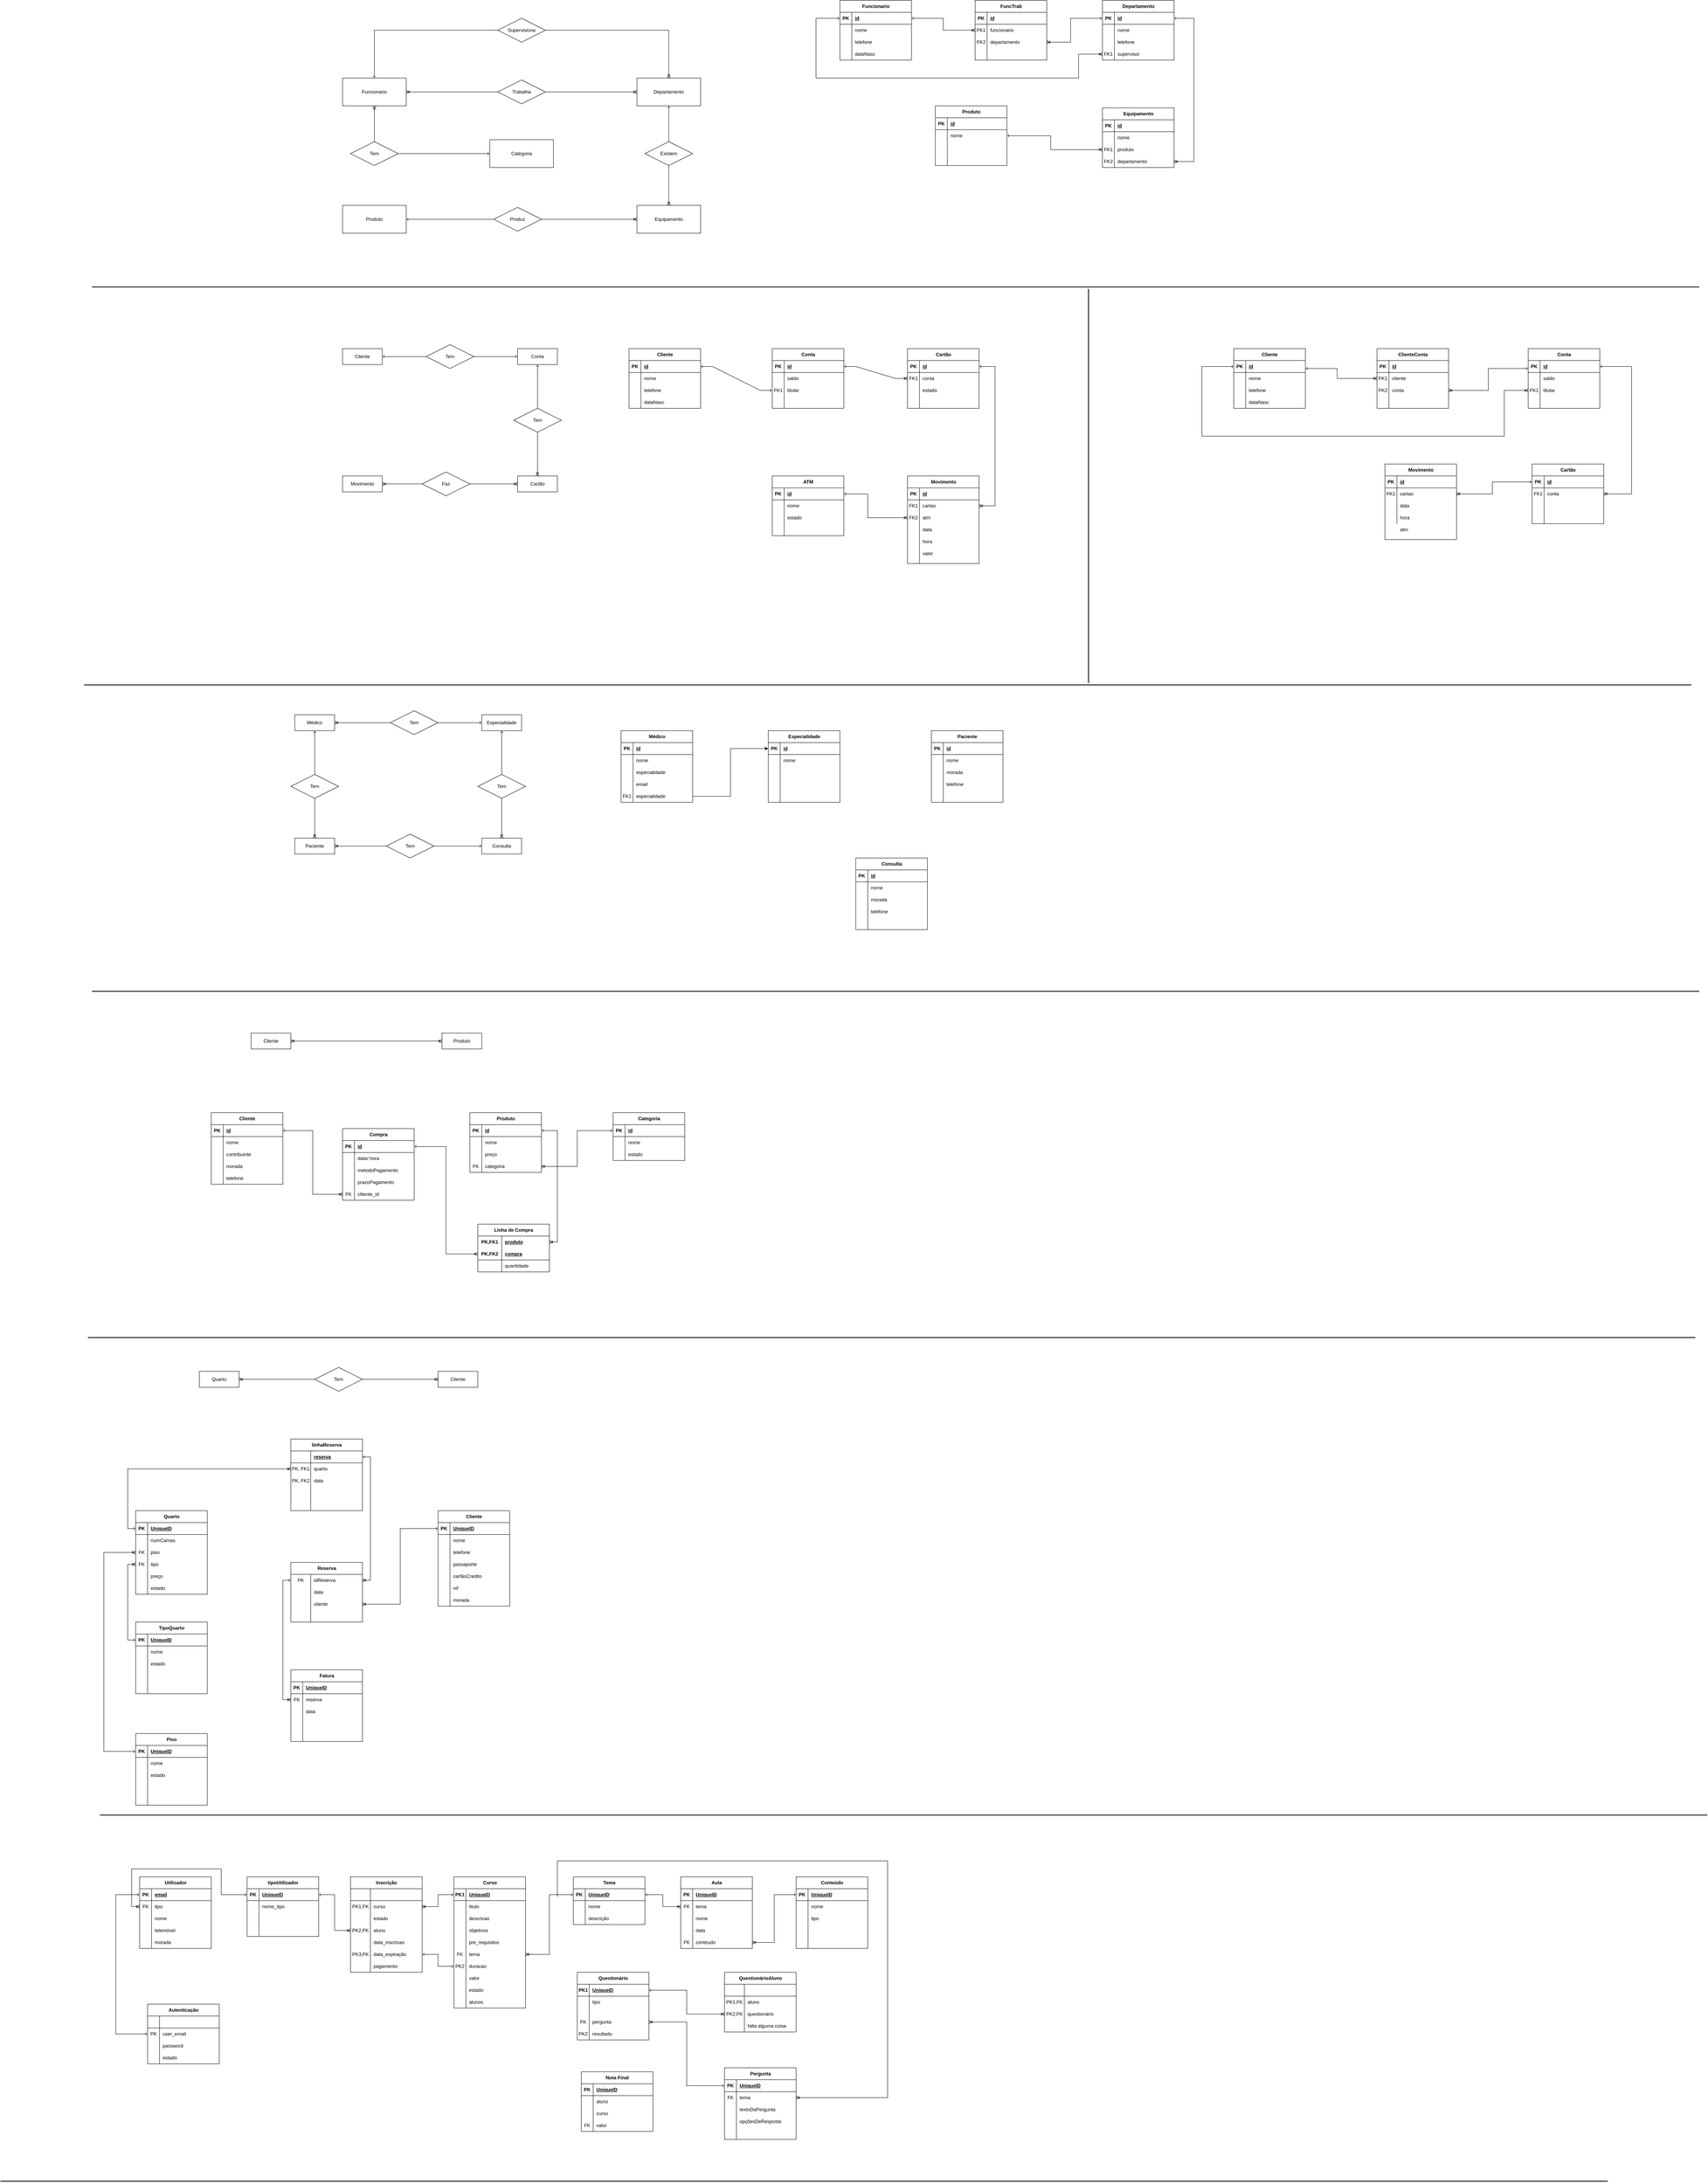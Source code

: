 <mxfile version="24.0.4" type="device">
  <diagram name="Página-1" id="VZlk9up-dA0_tyOoKfGq">
    <mxGraphModel dx="3540" dy="1948" grid="1" gridSize="10" guides="1" tooltips="1" connect="1" arrows="1" fold="1" page="0" pageScale="1" pageWidth="827" pageHeight="1169" math="0" shadow="0">
      <root>
        <mxCell id="0" />
        <mxCell id="1" parent="0" />
        <mxCell id="e-pKJi0huuznJ5cY6o9Z-13" value="Funcionario" style="html=1;align=center;verticalAlign=middle;dashed=0;whiteSpace=wrap;" parent="1" vertex="1">
          <mxGeometry x="-120" y="-600" width="160" height="70" as="geometry" />
        </mxCell>
        <mxCell id="e-pKJi0huuznJ5cY6o9Z-14" value="Departamento" style="html=1;align=center;verticalAlign=middle;dashed=0;whiteSpace=wrap;" parent="1" vertex="1">
          <mxGeometry x="620" y="-600" width="160" height="70" as="geometry" />
        </mxCell>
        <mxCell id="e-pKJi0huuznJ5cY6o9Z-16" value="Equipamento" style="html=1;align=center;verticalAlign=middle;dashed=0;whiteSpace=wrap;" parent="1" vertex="1">
          <mxGeometry x="620" y="-280" width="160" height="70" as="geometry" />
        </mxCell>
        <mxCell id="e-pKJi0huuznJ5cY6o9Z-17" value="Produto" style="html=1;align=center;verticalAlign=middle;dashed=0;whiteSpace=wrap;" parent="1" vertex="1">
          <mxGeometry x="-120" y="-280" width="160" height="70" as="geometry" />
        </mxCell>
        <mxCell id="e-pKJi0huuznJ5cY6o9Z-23" value="" style="endArrow=none;html=1;rounded=0;exitX=1;exitY=0.5;exitDx=0;exitDy=0;startArrow=ERoneToMany;startFill=0;entryX=0;entryY=0.5;entryDx=0;entryDy=0;" parent="1" source="e-pKJi0huuznJ5cY6o9Z-13" target="e-pKJi0huuznJ5cY6o9Z-82" edge="1">
          <mxGeometry width="50" height="50" relative="1" as="geometry">
            <mxPoint x="390" y="-250" as="sourcePoint" />
            <mxPoint x="259.95" y="-565" as="targetPoint" />
          </mxGeometry>
        </mxCell>
        <mxCell id="e-pKJi0huuznJ5cY6o9Z-24" value="" style="endArrow=none;html=1;rounded=0;startArrow=ERoneToMany;startFill=0;exitX=0;exitY=0.5;exitDx=0;exitDy=0;entryX=1;entryY=0.5;entryDx=0;entryDy=0;" parent="1" source="e-pKJi0huuznJ5cY6o9Z-14" target="e-pKJi0huuznJ5cY6o9Z-82" edge="1">
          <mxGeometry width="50" height="50" relative="1" as="geometry">
            <mxPoint x="470" y="-480" as="sourcePoint" />
            <mxPoint x="403.05" y="-564.01" as="targetPoint" />
          </mxGeometry>
        </mxCell>
        <mxCell id="e-pKJi0huuznJ5cY6o9Z-27" value="" style="endArrow=none;html=1;rounded=0;startArrow=ERone;startFill=0;exitX=0.5;exitY=1;exitDx=0;exitDy=0;entryX=0.5;entryY=0;entryDx=0;entryDy=0;" parent="1" source="e-pKJi0huuznJ5cY6o9Z-14" target="e-pKJi0huuznJ5cY6o9Z-83" edge="1">
          <mxGeometry width="50" height="50" relative="1" as="geometry">
            <mxPoint x="390" y="-250" as="sourcePoint" />
            <mxPoint x="701.05" y="-436.04" as="targetPoint" />
          </mxGeometry>
        </mxCell>
        <mxCell id="e-pKJi0huuznJ5cY6o9Z-28" value="" style="endArrow=none;html=1;rounded=0;entryX=0.5;entryY=1;entryDx=0;entryDy=0;startArrow=ERoneToMany;startFill=0;" parent="1" source="e-pKJi0huuznJ5cY6o9Z-16" target="e-pKJi0huuznJ5cY6o9Z-83" edge="1">
          <mxGeometry width="50" height="50" relative="1" as="geometry">
            <mxPoint x="700" y="-265" as="sourcePoint" />
            <mxPoint x="700" y="-350" as="targetPoint" />
          </mxGeometry>
        </mxCell>
        <mxCell id="e-pKJi0huuznJ5cY6o9Z-32" value="" style="endArrow=none;html=1;rounded=0;startArrow=ERoneToMany;startFill=0;exitX=0;exitY=0.5;exitDx=0;exitDy=0;entryX=1;entryY=0.5;entryDx=0;entryDy=0;" parent="1" source="e-pKJi0huuznJ5cY6o9Z-16" target="e-pKJi0huuznJ5cY6o9Z-84" edge="1">
          <mxGeometry width="50" height="50" relative="1" as="geometry">
            <mxPoint x="390" y="-270" as="sourcePoint" />
            <mxPoint x="400" y="-245" as="targetPoint" />
          </mxGeometry>
        </mxCell>
        <mxCell id="e-pKJi0huuznJ5cY6o9Z-33" value="" style="endArrow=none;html=1;rounded=0;startArrow=ERone;startFill=0;exitX=1;exitY=0.5;exitDx=0;exitDy=0;entryX=0;entryY=0.5;entryDx=0;entryDy=0;" parent="1" source="e-pKJi0huuznJ5cY6o9Z-17" target="e-pKJi0huuznJ5cY6o9Z-84" edge="1">
          <mxGeometry width="50" height="50" relative="1" as="geometry">
            <mxPoint x="150" y="-260" as="sourcePoint" />
            <mxPoint x="250" y="-245" as="targetPoint" />
          </mxGeometry>
        </mxCell>
        <mxCell id="e-pKJi0huuznJ5cY6o9Z-77" value="Supervisiona" style="shape=rhombus;perimeter=rhombusPerimeter;whiteSpace=wrap;html=1;align=center;" parent="1" vertex="1">
          <mxGeometry x="270" y="-750" width="120" height="60" as="geometry" />
        </mxCell>
        <mxCell id="e-pKJi0huuznJ5cY6o9Z-79" value="" style="endArrow=none;html=1;rounded=0;entryX=0;entryY=0.5;entryDx=0;entryDy=0;startArrow=ERone;startFill=0;" parent="1" target="e-pKJi0huuznJ5cY6o9Z-77" edge="1">
          <mxGeometry width="50" height="50" relative="1" as="geometry">
            <mxPoint x="-40" y="-600" as="sourcePoint" />
            <mxPoint x="350" y="-520" as="targetPoint" />
            <Array as="points">
              <mxPoint x="-40" y="-720" />
            </Array>
          </mxGeometry>
        </mxCell>
        <mxCell id="e-pKJi0huuznJ5cY6o9Z-80" value="" style="endArrow=none;html=1;rounded=0;entryX=1;entryY=0.5;entryDx=0;entryDy=0;startArrow=ERoneToMany;startFill=0;" parent="1" target="e-pKJi0huuznJ5cY6o9Z-77" edge="1">
          <mxGeometry width="50" height="50" relative="1" as="geometry">
            <mxPoint x="700" y="-600" as="sourcePoint" />
            <mxPoint x="350" y="-520" as="targetPoint" />
            <Array as="points">
              <mxPoint x="700" y="-720" />
            </Array>
          </mxGeometry>
        </mxCell>
        <mxCell id="e-pKJi0huuznJ5cY6o9Z-82" value="Trabalha" style="shape=rhombus;perimeter=rhombusPerimeter;whiteSpace=wrap;html=1;align=center;" parent="1" vertex="1">
          <mxGeometry x="270" y="-595" width="120" height="60" as="geometry" />
        </mxCell>
        <mxCell id="e-pKJi0huuznJ5cY6o9Z-83" value="Existem" style="shape=rhombus;perimeter=rhombusPerimeter;whiteSpace=wrap;html=1;align=center;" parent="1" vertex="1">
          <mxGeometry x="640" y="-440" width="120" height="60" as="geometry" />
        </mxCell>
        <mxCell id="e-pKJi0huuznJ5cY6o9Z-84" value="Produz" style="shape=rhombus;perimeter=rhombusPerimeter;whiteSpace=wrap;html=1;align=center;" parent="1" vertex="1">
          <mxGeometry x="260" y="-275" width="120" height="60" as="geometry" />
        </mxCell>
        <mxCell id="e-pKJi0huuznJ5cY6o9Z-85" value="Tem" style="shape=rhombus;perimeter=rhombusPerimeter;whiteSpace=wrap;html=1;align=center;" parent="1" vertex="1">
          <mxGeometry x="-100" y="-440" width="120" height="60" as="geometry" />
        </mxCell>
        <mxCell id="e-pKJi0huuznJ5cY6o9Z-86" value="Categoria" style="html=1;align=center;verticalAlign=middle;dashed=0;whiteSpace=wrap;" parent="1" vertex="1">
          <mxGeometry x="250" y="-445" width="160" height="70" as="geometry" />
        </mxCell>
        <mxCell id="e-pKJi0huuznJ5cY6o9Z-87" value="" style="endArrow=none;html=1;rounded=0;exitX=0.5;exitY=1;exitDx=0;exitDy=0;entryX=0.5;entryY=0;entryDx=0;entryDy=0;startArrow=ERoneToMany;startFill=0;" parent="1" source="e-pKJi0huuznJ5cY6o9Z-13" target="e-pKJi0huuznJ5cY6o9Z-85" edge="1">
          <mxGeometry width="50" height="50" relative="1" as="geometry">
            <mxPoint x="300" y="-510" as="sourcePoint" />
            <mxPoint x="350" y="-560" as="targetPoint" />
          </mxGeometry>
        </mxCell>
        <mxCell id="e-pKJi0huuznJ5cY6o9Z-88" value="" style="endArrow=none;html=1;rounded=0;exitX=0;exitY=0.5;exitDx=0;exitDy=0;entryX=1;entryY=0.5;entryDx=0;entryDy=0;startArrow=ERone;startFill=0;" parent="1" source="e-pKJi0huuznJ5cY6o9Z-86" target="e-pKJi0huuznJ5cY6o9Z-85" edge="1">
          <mxGeometry width="50" height="50" relative="1" as="geometry">
            <mxPoint x="350" y="-560" as="sourcePoint" />
            <mxPoint x="300" y="-510" as="targetPoint" />
          </mxGeometry>
        </mxCell>
        <mxCell id="e-pKJi0huuznJ5cY6o9Z-114" value="Funcionario" style="shape=table;startSize=30;container=1;collapsible=1;childLayout=tableLayout;fixedRows=1;rowLines=0;fontStyle=1;align=center;resizeLast=1;html=1;" parent="1" vertex="1">
          <mxGeometry x="1130" y="-795" width="180" height="150" as="geometry" />
        </mxCell>
        <mxCell id="e-pKJi0huuznJ5cY6o9Z-115" value="" style="shape=tableRow;horizontal=0;startSize=0;swimlaneHead=0;swimlaneBody=0;fillColor=none;collapsible=0;dropTarget=0;points=[[0,0.5],[1,0.5]];portConstraint=eastwest;top=0;left=0;right=0;bottom=1;" parent="e-pKJi0huuznJ5cY6o9Z-114" vertex="1">
          <mxGeometry y="30" width="180" height="30" as="geometry" />
        </mxCell>
        <mxCell id="e-pKJi0huuznJ5cY6o9Z-116" value="PK" style="shape=partialRectangle;connectable=0;fillColor=none;top=0;left=0;bottom=0;right=0;fontStyle=1;overflow=hidden;whiteSpace=wrap;html=1;" parent="e-pKJi0huuznJ5cY6o9Z-115" vertex="1">
          <mxGeometry width="30" height="30" as="geometry">
            <mxRectangle width="30" height="30" as="alternateBounds" />
          </mxGeometry>
        </mxCell>
        <mxCell id="e-pKJi0huuznJ5cY6o9Z-117" value="id" style="shape=partialRectangle;connectable=0;fillColor=none;top=0;left=0;bottom=0;right=0;align=left;spacingLeft=6;fontStyle=5;overflow=hidden;whiteSpace=wrap;html=1;" parent="e-pKJi0huuznJ5cY6o9Z-115" vertex="1">
          <mxGeometry x="30" width="150" height="30" as="geometry">
            <mxRectangle width="150" height="30" as="alternateBounds" />
          </mxGeometry>
        </mxCell>
        <mxCell id="e-pKJi0huuznJ5cY6o9Z-118" value="" style="shape=tableRow;horizontal=0;startSize=0;swimlaneHead=0;swimlaneBody=0;fillColor=none;collapsible=0;dropTarget=0;points=[[0,0.5],[1,0.5]];portConstraint=eastwest;top=0;left=0;right=0;bottom=0;" parent="e-pKJi0huuznJ5cY6o9Z-114" vertex="1">
          <mxGeometry y="60" width="180" height="30" as="geometry" />
        </mxCell>
        <mxCell id="e-pKJi0huuznJ5cY6o9Z-119" value="" style="shape=partialRectangle;connectable=0;fillColor=none;top=0;left=0;bottom=0;right=0;editable=1;overflow=hidden;whiteSpace=wrap;html=1;" parent="e-pKJi0huuznJ5cY6o9Z-118" vertex="1">
          <mxGeometry width="30" height="30" as="geometry">
            <mxRectangle width="30" height="30" as="alternateBounds" />
          </mxGeometry>
        </mxCell>
        <mxCell id="e-pKJi0huuznJ5cY6o9Z-120" value="nome" style="shape=partialRectangle;connectable=0;fillColor=none;top=0;left=0;bottom=0;right=0;align=left;spacingLeft=6;overflow=hidden;whiteSpace=wrap;html=1;" parent="e-pKJi0huuznJ5cY6o9Z-118" vertex="1">
          <mxGeometry x="30" width="150" height="30" as="geometry">
            <mxRectangle width="150" height="30" as="alternateBounds" />
          </mxGeometry>
        </mxCell>
        <mxCell id="e-pKJi0huuznJ5cY6o9Z-121" value="" style="shape=tableRow;horizontal=0;startSize=0;swimlaneHead=0;swimlaneBody=0;fillColor=none;collapsible=0;dropTarget=0;points=[[0,0.5],[1,0.5]];portConstraint=eastwest;top=0;left=0;right=0;bottom=0;" parent="e-pKJi0huuznJ5cY6o9Z-114" vertex="1">
          <mxGeometry y="90" width="180" height="30" as="geometry" />
        </mxCell>
        <mxCell id="e-pKJi0huuznJ5cY6o9Z-122" value="" style="shape=partialRectangle;connectable=0;fillColor=none;top=0;left=0;bottom=0;right=0;editable=1;overflow=hidden;whiteSpace=wrap;html=1;" parent="e-pKJi0huuznJ5cY6o9Z-121" vertex="1">
          <mxGeometry width="30" height="30" as="geometry">
            <mxRectangle width="30" height="30" as="alternateBounds" />
          </mxGeometry>
        </mxCell>
        <mxCell id="e-pKJi0huuznJ5cY6o9Z-123" value="telefone" style="shape=partialRectangle;connectable=0;fillColor=none;top=0;left=0;bottom=0;right=0;align=left;spacingLeft=6;overflow=hidden;whiteSpace=wrap;html=1;" parent="e-pKJi0huuznJ5cY6o9Z-121" vertex="1">
          <mxGeometry x="30" width="150" height="30" as="geometry">
            <mxRectangle width="150" height="30" as="alternateBounds" />
          </mxGeometry>
        </mxCell>
        <mxCell id="e-pKJi0huuznJ5cY6o9Z-124" value="" style="shape=tableRow;horizontal=0;startSize=0;swimlaneHead=0;swimlaneBody=0;fillColor=none;collapsible=0;dropTarget=0;points=[[0,0.5],[1,0.5]];portConstraint=eastwest;top=0;left=0;right=0;bottom=0;" parent="e-pKJi0huuznJ5cY6o9Z-114" vertex="1">
          <mxGeometry y="120" width="180" height="30" as="geometry" />
        </mxCell>
        <mxCell id="e-pKJi0huuznJ5cY6o9Z-125" value="" style="shape=partialRectangle;connectable=0;fillColor=none;top=0;left=0;bottom=0;right=0;editable=1;overflow=hidden;whiteSpace=wrap;html=1;" parent="e-pKJi0huuznJ5cY6o9Z-124" vertex="1">
          <mxGeometry width="30" height="30" as="geometry">
            <mxRectangle width="30" height="30" as="alternateBounds" />
          </mxGeometry>
        </mxCell>
        <mxCell id="e-pKJi0huuznJ5cY6o9Z-126" value="dataNasc" style="shape=partialRectangle;connectable=0;fillColor=none;top=0;left=0;bottom=0;right=0;align=left;spacingLeft=6;overflow=hidden;whiteSpace=wrap;html=1;" parent="e-pKJi0huuznJ5cY6o9Z-124" vertex="1">
          <mxGeometry x="30" width="150" height="30" as="geometry">
            <mxRectangle width="150" height="30" as="alternateBounds" />
          </mxGeometry>
        </mxCell>
        <mxCell id="e-pKJi0huuznJ5cY6o9Z-127" value="FuncTrab" style="shape=table;startSize=30;container=1;collapsible=1;childLayout=tableLayout;fixedRows=1;rowLines=0;fontStyle=1;align=center;resizeLast=1;html=1;" parent="1" vertex="1">
          <mxGeometry x="1470" y="-795" width="180" height="150" as="geometry" />
        </mxCell>
        <mxCell id="e-pKJi0huuznJ5cY6o9Z-128" value="" style="shape=tableRow;horizontal=0;startSize=0;swimlaneHead=0;swimlaneBody=0;fillColor=none;collapsible=0;dropTarget=0;points=[[0,0.5],[1,0.5]];portConstraint=eastwest;top=0;left=0;right=0;bottom=1;" parent="e-pKJi0huuznJ5cY6o9Z-127" vertex="1">
          <mxGeometry y="30" width="180" height="30" as="geometry" />
        </mxCell>
        <mxCell id="e-pKJi0huuznJ5cY6o9Z-129" value="PK" style="shape=partialRectangle;connectable=0;fillColor=none;top=0;left=0;bottom=0;right=0;fontStyle=1;overflow=hidden;whiteSpace=wrap;html=1;" parent="e-pKJi0huuznJ5cY6o9Z-128" vertex="1">
          <mxGeometry width="30" height="30" as="geometry">
            <mxRectangle width="30" height="30" as="alternateBounds" />
          </mxGeometry>
        </mxCell>
        <mxCell id="e-pKJi0huuznJ5cY6o9Z-130" value="id" style="shape=partialRectangle;connectable=0;fillColor=none;top=0;left=0;bottom=0;right=0;align=left;spacingLeft=6;fontStyle=5;overflow=hidden;whiteSpace=wrap;html=1;" parent="e-pKJi0huuznJ5cY6o9Z-128" vertex="1">
          <mxGeometry x="30" width="150" height="30" as="geometry">
            <mxRectangle width="150" height="30" as="alternateBounds" />
          </mxGeometry>
        </mxCell>
        <mxCell id="e-pKJi0huuznJ5cY6o9Z-131" value="" style="shape=tableRow;horizontal=0;startSize=0;swimlaneHead=0;swimlaneBody=0;fillColor=none;collapsible=0;dropTarget=0;points=[[0,0.5],[1,0.5]];portConstraint=eastwest;top=0;left=0;right=0;bottom=0;" parent="e-pKJi0huuznJ5cY6o9Z-127" vertex="1">
          <mxGeometry y="60" width="180" height="30" as="geometry" />
        </mxCell>
        <mxCell id="e-pKJi0huuznJ5cY6o9Z-132" value="FK1" style="shape=partialRectangle;connectable=0;fillColor=none;top=0;left=0;bottom=0;right=0;editable=1;overflow=hidden;whiteSpace=wrap;html=1;" parent="e-pKJi0huuznJ5cY6o9Z-131" vertex="1">
          <mxGeometry width="30" height="30" as="geometry">
            <mxRectangle width="30" height="30" as="alternateBounds" />
          </mxGeometry>
        </mxCell>
        <mxCell id="e-pKJi0huuznJ5cY6o9Z-133" value="funcionario" style="shape=partialRectangle;connectable=0;fillColor=none;top=0;left=0;bottom=0;right=0;align=left;spacingLeft=6;overflow=hidden;whiteSpace=wrap;html=1;" parent="e-pKJi0huuznJ5cY6o9Z-131" vertex="1">
          <mxGeometry x="30" width="150" height="30" as="geometry">
            <mxRectangle width="150" height="30" as="alternateBounds" />
          </mxGeometry>
        </mxCell>
        <mxCell id="e-pKJi0huuznJ5cY6o9Z-134" value="" style="shape=tableRow;horizontal=0;startSize=0;swimlaneHead=0;swimlaneBody=0;fillColor=none;collapsible=0;dropTarget=0;points=[[0,0.5],[1,0.5]];portConstraint=eastwest;top=0;left=0;right=0;bottom=0;" parent="e-pKJi0huuznJ5cY6o9Z-127" vertex="1">
          <mxGeometry y="90" width="180" height="30" as="geometry" />
        </mxCell>
        <mxCell id="e-pKJi0huuznJ5cY6o9Z-135" value="FK2" style="shape=partialRectangle;connectable=0;fillColor=none;top=0;left=0;bottom=0;right=0;editable=1;overflow=hidden;whiteSpace=wrap;html=1;" parent="e-pKJi0huuznJ5cY6o9Z-134" vertex="1">
          <mxGeometry width="30" height="30" as="geometry">
            <mxRectangle width="30" height="30" as="alternateBounds" />
          </mxGeometry>
        </mxCell>
        <mxCell id="e-pKJi0huuznJ5cY6o9Z-136" value="departamento" style="shape=partialRectangle;connectable=0;fillColor=none;top=0;left=0;bottom=0;right=0;align=left;spacingLeft=6;overflow=hidden;whiteSpace=wrap;html=1;" parent="e-pKJi0huuznJ5cY6o9Z-134" vertex="1">
          <mxGeometry x="30" width="150" height="30" as="geometry">
            <mxRectangle width="150" height="30" as="alternateBounds" />
          </mxGeometry>
        </mxCell>
        <mxCell id="e-pKJi0huuznJ5cY6o9Z-137" value="" style="shape=tableRow;horizontal=0;startSize=0;swimlaneHead=0;swimlaneBody=0;fillColor=none;collapsible=0;dropTarget=0;points=[[0,0.5],[1,0.5]];portConstraint=eastwest;top=0;left=0;right=0;bottom=0;" parent="e-pKJi0huuznJ5cY6o9Z-127" vertex="1">
          <mxGeometry y="120" width="180" height="30" as="geometry" />
        </mxCell>
        <mxCell id="e-pKJi0huuznJ5cY6o9Z-138" value="" style="shape=partialRectangle;connectable=0;fillColor=none;top=0;left=0;bottom=0;right=0;editable=1;overflow=hidden;whiteSpace=wrap;html=1;" parent="e-pKJi0huuznJ5cY6o9Z-137" vertex="1">
          <mxGeometry width="30" height="30" as="geometry">
            <mxRectangle width="30" height="30" as="alternateBounds" />
          </mxGeometry>
        </mxCell>
        <mxCell id="e-pKJi0huuznJ5cY6o9Z-139" value="" style="shape=partialRectangle;connectable=0;fillColor=none;top=0;left=0;bottom=0;right=0;align=left;spacingLeft=6;overflow=hidden;whiteSpace=wrap;html=1;" parent="e-pKJi0huuznJ5cY6o9Z-137" vertex="1">
          <mxGeometry x="30" width="150" height="30" as="geometry">
            <mxRectangle width="150" height="30" as="alternateBounds" />
          </mxGeometry>
        </mxCell>
        <mxCell id="e-pKJi0huuznJ5cY6o9Z-140" value="Departamento" style="shape=table;startSize=30;container=1;collapsible=1;childLayout=tableLayout;fixedRows=1;rowLines=0;fontStyle=1;align=center;resizeLast=1;html=1;" parent="1" vertex="1">
          <mxGeometry x="1790" y="-795" width="180" height="150" as="geometry" />
        </mxCell>
        <mxCell id="e-pKJi0huuznJ5cY6o9Z-141" value="" style="shape=tableRow;horizontal=0;startSize=0;swimlaneHead=0;swimlaneBody=0;fillColor=none;collapsible=0;dropTarget=0;points=[[0,0.5],[1,0.5]];portConstraint=eastwest;top=0;left=0;right=0;bottom=1;" parent="e-pKJi0huuznJ5cY6o9Z-140" vertex="1">
          <mxGeometry y="30" width="180" height="30" as="geometry" />
        </mxCell>
        <mxCell id="e-pKJi0huuznJ5cY6o9Z-142" value="PK" style="shape=partialRectangle;connectable=0;fillColor=none;top=0;left=0;bottom=0;right=0;fontStyle=1;overflow=hidden;whiteSpace=wrap;html=1;" parent="e-pKJi0huuznJ5cY6o9Z-141" vertex="1">
          <mxGeometry width="30" height="30" as="geometry">
            <mxRectangle width="30" height="30" as="alternateBounds" />
          </mxGeometry>
        </mxCell>
        <mxCell id="e-pKJi0huuznJ5cY6o9Z-143" value="id" style="shape=partialRectangle;connectable=0;fillColor=none;top=0;left=0;bottom=0;right=0;align=left;spacingLeft=6;fontStyle=5;overflow=hidden;whiteSpace=wrap;html=1;" parent="e-pKJi0huuznJ5cY6o9Z-141" vertex="1">
          <mxGeometry x="30" width="150" height="30" as="geometry">
            <mxRectangle width="150" height="30" as="alternateBounds" />
          </mxGeometry>
        </mxCell>
        <mxCell id="e-pKJi0huuznJ5cY6o9Z-144" value="" style="shape=tableRow;horizontal=0;startSize=0;swimlaneHead=0;swimlaneBody=0;fillColor=none;collapsible=0;dropTarget=0;points=[[0,0.5],[1,0.5]];portConstraint=eastwest;top=0;left=0;right=0;bottom=0;" parent="e-pKJi0huuznJ5cY6o9Z-140" vertex="1">
          <mxGeometry y="60" width="180" height="30" as="geometry" />
        </mxCell>
        <mxCell id="e-pKJi0huuznJ5cY6o9Z-145" value="" style="shape=partialRectangle;connectable=0;fillColor=none;top=0;left=0;bottom=0;right=0;editable=1;overflow=hidden;whiteSpace=wrap;html=1;" parent="e-pKJi0huuznJ5cY6o9Z-144" vertex="1">
          <mxGeometry width="30" height="30" as="geometry">
            <mxRectangle width="30" height="30" as="alternateBounds" />
          </mxGeometry>
        </mxCell>
        <mxCell id="e-pKJi0huuznJ5cY6o9Z-146" value="nome" style="shape=partialRectangle;connectable=0;fillColor=none;top=0;left=0;bottom=0;right=0;align=left;spacingLeft=6;overflow=hidden;whiteSpace=wrap;html=1;" parent="e-pKJi0huuznJ5cY6o9Z-144" vertex="1">
          <mxGeometry x="30" width="150" height="30" as="geometry">
            <mxRectangle width="150" height="30" as="alternateBounds" />
          </mxGeometry>
        </mxCell>
        <mxCell id="e-pKJi0huuznJ5cY6o9Z-147" value="" style="shape=tableRow;horizontal=0;startSize=0;swimlaneHead=0;swimlaneBody=0;fillColor=none;collapsible=0;dropTarget=0;points=[[0,0.5],[1,0.5]];portConstraint=eastwest;top=0;left=0;right=0;bottom=0;" parent="e-pKJi0huuznJ5cY6o9Z-140" vertex="1">
          <mxGeometry y="90" width="180" height="30" as="geometry" />
        </mxCell>
        <mxCell id="e-pKJi0huuznJ5cY6o9Z-148" value="" style="shape=partialRectangle;connectable=0;fillColor=none;top=0;left=0;bottom=0;right=0;editable=1;overflow=hidden;whiteSpace=wrap;html=1;" parent="e-pKJi0huuznJ5cY6o9Z-147" vertex="1">
          <mxGeometry width="30" height="30" as="geometry">
            <mxRectangle width="30" height="30" as="alternateBounds" />
          </mxGeometry>
        </mxCell>
        <mxCell id="e-pKJi0huuznJ5cY6o9Z-149" value="telefone" style="shape=partialRectangle;connectable=0;fillColor=none;top=0;left=0;bottom=0;right=0;align=left;spacingLeft=6;overflow=hidden;whiteSpace=wrap;html=1;" parent="e-pKJi0huuznJ5cY6o9Z-147" vertex="1">
          <mxGeometry x="30" width="150" height="30" as="geometry">
            <mxRectangle width="150" height="30" as="alternateBounds" />
          </mxGeometry>
        </mxCell>
        <mxCell id="e-pKJi0huuznJ5cY6o9Z-150" value="" style="shape=tableRow;horizontal=0;startSize=0;swimlaneHead=0;swimlaneBody=0;fillColor=none;collapsible=0;dropTarget=0;points=[[0,0.5],[1,0.5]];portConstraint=eastwest;top=0;left=0;right=0;bottom=0;" parent="e-pKJi0huuznJ5cY6o9Z-140" vertex="1">
          <mxGeometry y="120" width="180" height="30" as="geometry" />
        </mxCell>
        <mxCell id="e-pKJi0huuznJ5cY6o9Z-151" value="FK1" style="shape=partialRectangle;connectable=0;fillColor=none;top=0;left=0;bottom=0;right=0;editable=1;overflow=hidden;whiteSpace=wrap;html=1;" parent="e-pKJi0huuznJ5cY6o9Z-150" vertex="1">
          <mxGeometry width="30" height="30" as="geometry">
            <mxRectangle width="30" height="30" as="alternateBounds" />
          </mxGeometry>
        </mxCell>
        <mxCell id="e-pKJi0huuznJ5cY6o9Z-152" value="supervisor" style="shape=partialRectangle;connectable=0;fillColor=none;top=0;left=0;bottom=0;right=0;align=left;spacingLeft=6;overflow=hidden;whiteSpace=wrap;html=1;" parent="e-pKJi0huuznJ5cY6o9Z-150" vertex="1">
          <mxGeometry x="30" width="150" height="30" as="geometry">
            <mxRectangle width="150" height="30" as="alternateBounds" />
          </mxGeometry>
        </mxCell>
        <mxCell id="e-pKJi0huuznJ5cY6o9Z-155" value="Equipamento" style="shape=table;startSize=30;container=1;collapsible=1;childLayout=tableLayout;fixedRows=1;rowLines=0;fontStyle=1;align=center;resizeLast=1;html=1;" parent="1" vertex="1">
          <mxGeometry x="1790" y="-525" width="180" height="150" as="geometry" />
        </mxCell>
        <mxCell id="e-pKJi0huuznJ5cY6o9Z-156" value="" style="shape=tableRow;horizontal=0;startSize=0;swimlaneHead=0;swimlaneBody=0;fillColor=none;collapsible=0;dropTarget=0;points=[[0,0.5],[1,0.5]];portConstraint=eastwest;top=0;left=0;right=0;bottom=1;" parent="e-pKJi0huuznJ5cY6o9Z-155" vertex="1">
          <mxGeometry y="30" width="180" height="30" as="geometry" />
        </mxCell>
        <mxCell id="e-pKJi0huuznJ5cY6o9Z-157" value="PK" style="shape=partialRectangle;connectable=0;fillColor=none;top=0;left=0;bottom=0;right=0;fontStyle=1;overflow=hidden;whiteSpace=wrap;html=1;" parent="e-pKJi0huuznJ5cY6o9Z-156" vertex="1">
          <mxGeometry width="30" height="30" as="geometry">
            <mxRectangle width="30" height="30" as="alternateBounds" />
          </mxGeometry>
        </mxCell>
        <mxCell id="e-pKJi0huuznJ5cY6o9Z-158" value="id" style="shape=partialRectangle;connectable=0;fillColor=none;top=0;left=0;bottom=0;right=0;align=left;spacingLeft=6;fontStyle=5;overflow=hidden;whiteSpace=wrap;html=1;" parent="e-pKJi0huuznJ5cY6o9Z-156" vertex="1">
          <mxGeometry x="30" width="150" height="30" as="geometry">
            <mxRectangle width="150" height="30" as="alternateBounds" />
          </mxGeometry>
        </mxCell>
        <mxCell id="e-pKJi0huuznJ5cY6o9Z-159" value="" style="shape=tableRow;horizontal=0;startSize=0;swimlaneHead=0;swimlaneBody=0;fillColor=none;collapsible=0;dropTarget=0;points=[[0,0.5],[1,0.5]];portConstraint=eastwest;top=0;left=0;right=0;bottom=0;" parent="e-pKJi0huuznJ5cY6o9Z-155" vertex="1">
          <mxGeometry y="60" width="180" height="30" as="geometry" />
        </mxCell>
        <mxCell id="e-pKJi0huuznJ5cY6o9Z-160" value="" style="shape=partialRectangle;connectable=0;fillColor=none;top=0;left=0;bottom=0;right=0;editable=1;overflow=hidden;whiteSpace=wrap;html=1;" parent="e-pKJi0huuznJ5cY6o9Z-159" vertex="1">
          <mxGeometry width="30" height="30" as="geometry">
            <mxRectangle width="30" height="30" as="alternateBounds" />
          </mxGeometry>
        </mxCell>
        <mxCell id="e-pKJi0huuznJ5cY6o9Z-161" value="nome" style="shape=partialRectangle;connectable=0;fillColor=none;top=0;left=0;bottom=0;right=0;align=left;spacingLeft=6;overflow=hidden;whiteSpace=wrap;html=1;" parent="e-pKJi0huuznJ5cY6o9Z-159" vertex="1">
          <mxGeometry x="30" width="150" height="30" as="geometry">
            <mxRectangle width="150" height="30" as="alternateBounds" />
          </mxGeometry>
        </mxCell>
        <mxCell id="e-pKJi0huuznJ5cY6o9Z-162" value="" style="shape=tableRow;horizontal=0;startSize=0;swimlaneHead=0;swimlaneBody=0;fillColor=none;collapsible=0;dropTarget=0;points=[[0,0.5],[1,0.5]];portConstraint=eastwest;top=0;left=0;right=0;bottom=0;" parent="e-pKJi0huuznJ5cY6o9Z-155" vertex="1">
          <mxGeometry y="90" width="180" height="30" as="geometry" />
        </mxCell>
        <mxCell id="e-pKJi0huuznJ5cY6o9Z-163" value="FK1" style="shape=partialRectangle;connectable=0;fillColor=none;top=0;left=0;bottom=0;right=0;editable=1;overflow=hidden;whiteSpace=wrap;html=1;" parent="e-pKJi0huuznJ5cY6o9Z-162" vertex="1">
          <mxGeometry width="30" height="30" as="geometry">
            <mxRectangle width="30" height="30" as="alternateBounds" />
          </mxGeometry>
        </mxCell>
        <mxCell id="e-pKJi0huuznJ5cY6o9Z-164" value="produto" style="shape=partialRectangle;connectable=0;fillColor=none;top=0;left=0;bottom=0;right=0;align=left;spacingLeft=6;overflow=hidden;whiteSpace=wrap;html=1;" parent="e-pKJi0huuznJ5cY6o9Z-162" vertex="1">
          <mxGeometry x="30" width="150" height="30" as="geometry">
            <mxRectangle width="150" height="30" as="alternateBounds" />
          </mxGeometry>
        </mxCell>
        <mxCell id="e-pKJi0huuznJ5cY6o9Z-165" value="" style="shape=tableRow;horizontal=0;startSize=0;swimlaneHead=0;swimlaneBody=0;fillColor=none;collapsible=0;dropTarget=0;points=[[0,0.5],[1,0.5]];portConstraint=eastwest;top=0;left=0;right=0;bottom=0;" parent="e-pKJi0huuznJ5cY6o9Z-155" vertex="1">
          <mxGeometry y="120" width="180" height="30" as="geometry" />
        </mxCell>
        <mxCell id="e-pKJi0huuznJ5cY6o9Z-166" value="FK2" style="shape=partialRectangle;connectable=0;fillColor=none;top=0;left=0;bottom=0;right=0;editable=1;overflow=hidden;whiteSpace=wrap;html=1;" parent="e-pKJi0huuznJ5cY6o9Z-165" vertex="1">
          <mxGeometry width="30" height="30" as="geometry">
            <mxRectangle width="30" height="30" as="alternateBounds" />
          </mxGeometry>
        </mxCell>
        <mxCell id="e-pKJi0huuznJ5cY6o9Z-167" value="departamento" style="shape=partialRectangle;connectable=0;fillColor=none;top=0;left=0;bottom=0;right=0;align=left;spacingLeft=6;overflow=hidden;whiteSpace=wrap;html=1;" parent="e-pKJi0huuznJ5cY6o9Z-165" vertex="1">
          <mxGeometry x="30" width="150" height="30" as="geometry">
            <mxRectangle width="150" height="30" as="alternateBounds" />
          </mxGeometry>
        </mxCell>
        <mxCell id="e-pKJi0huuznJ5cY6o9Z-169" value="Produto" style="shape=table;startSize=30;container=1;collapsible=1;childLayout=tableLayout;fixedRows=1;rowLines=0;fontStyle=1;align=center;resizeLast=1;html=1;" parent="1" vertex="1">
          <mxGeometry x="1370" y="-530" width="180" height="150" as="geometry" />
        </mxCell>
        <mxCell id="e-pKJi0huuznJ5cY6o9Z-170" value="" style="shape=tableRow;horizontal=0;startSize=0;swimlaneHead=0;swimlaneBody=0;fillColor=none;collapsible=0;dropTarget=0;points=[[0,0.5],[1,0.5]];portConstraint=eastwest;top=0;left=0;right=0;bottom=1;" parent="e-pKJi0huuznJ5cY6o9Z-169" vertex="1">
          <mxGeometry y="30" width="180" height="30" as="geometry" />
        </mxCell>
        <mxCell id="e-pKJi0huuznJ5cY6o9Z-171" value="PK" style="shape=partialRectangle;connectable=0;fillColor=none;top=0;left=0;bottom=0;right=0;fontStyle=1;overflow=hidden;whiteSpace=wrap;html=1;" parent="e-pKJi0huuznJ5cY6o9Z-170" vertex="1">
          <mxGeometry width="30" height="30" as="geometry">
            <mxRectangle width="30" height="30" as="alternateBounds" />
          </mxGeometry>
        </mxCell>
        <mxCell id="e-pKJi0huuznJ5cY6o9Z-172" value="id" style="shape=partialRectangle;connectable=0;fillColor=none;top=0;left=0;bottom=0;right=0;align=left;spacingLeft=6;fontStyle=5;overflow=hidden;whiteSpace=wrap;html=1;" parent="e-pKJi0huuznJ5cY6o9Z-170" vertex="1">
          <mxGeometry x="30" width="150" height="30" as="geometry">
            <mxRectangle width="150" height="30" as="alternateBounds" />
          </mxGeometry>
        </mxCell>
        <mxCell id="e-pKJi0huuznJ5cY6o9Z-173" value="" style="shape=tableRow;horizontal=0;startSize=0;swimlaneHead=0;swimlaneBody=0;fillColor=none;collapsible=0;dropTarget=0;points=[[0,0.5],[1,0.5]];portConstraint=eastwest;top=0;left=0;right=0;bottom=0;" parent="e-pKJi0huuznJ5cY6o9Z-169" vertex="1">
          <mxGeometry y="60" width="180" height="30" as="geometry" />
        </mxCell>
        <mxCell id="e-pKJi0huuznJ5cY6o9Z-174" value="" style="shape=partialRectangle;connectable=0;fillColor=none;top=0;left=0;bottom=0;right=0;editable=1;overflow=hidden;whiteSpace=wrap;html=1;" parent="e-pKJi0huuznJ5cY6o9Z-173" vertex="1">
          <mxGeometry width="30" height="30" as="geometry">
            <mxRectangle width="30" height="30" as="alternateBounds" />
          </mxGeometry>
        </mxCell>
        <mxCell id="e-pKJi0huuznJ5cY6o9Z-175" value="nome" style="shape=partialRectangle;connectable=0;fillColor=none;top=0;left=0;bottom=0;right=0;align=left;spacingLeft=6;overflow=hidden;whiteSpace=wrap;html=1;" parent="e-pKJi0huuznJ5cY6o9Z-173" vertex="1">
          <mxGeometry x="30" width="150" height="30" as="geometry">
            <mxRectangle width="150" height="30" as="alternateBounds" />
          </mxGeometry>
        </mxCell>
        <mxCell id="e-pKJi0huuznJ5cY6o9Z-176" value="" style="shape=tableRow;horizontal=0;startSize=0;swimlaneHead=0;swimlaneBody=0;fillColor=none;collapsible=0;dropTarget=0;points=[[0,0.5],[1,0.5]];portConstraint=eastwest;top=0;left=0;right=0;bottom=0;" parent="e-pKJi0huuznJ5cY6o9Z-169" vertex="1">
          <mxGeometry y="90" width="180" height="30" as="geometry" />
        </mxCell>
        <mxCell id="e-pKJi0huuznJ5cY6o9Z-177" value="" style="shape=partialRectangle;connectable=0;fillColor=none;top=0;left=0;bottom=0;right=0;editable=1;overflow=hidden;whiteSpace=wrap;html=1;" parent="e-pKJi0huuznJ5cY6o9Z-176" vertex="1">
          <mxGeometry width="30" height="30" as="geometry">
            <mxRectangle width="30" height="30" as="alternateBounds" />
          </mxGeometry>
        </mxCell>
        <mxCell id="e-pKJi0huuznJ5cY6o9Z-178" value="" style="shape=partialRectangle;connectable=0;fillColor=none;top=0;left=0;bottom=0;right=0;align=left;spacingLeft=6;overflow=hidden;whiteSpace=wrap;html=1;" parent="e-pKJi0huuznJ5cY6o9Z-176" vertex="1">
          <mxGeometry x="30" width="150" height="30" as="geometry">
            <mxRectangle width="150" height="30" as="alternateBounds" />
          </mxGeometry>
        </mxCell>
        <mxCell id="e-pKJi0huuznJ5cY6o9Z-179" value="" style="shape=tableRow;horizontal=0;startSize=0;swimlaneHead=0;swimlaneBody=0;fillColor=none;collapsible=0;dropTarget=0;points=[[0,0.5],[1,0.5]];portConstraint=eastwest;top=0;left=0;right=0;bottom=0;" parent="e-pKJi0huuznJ5cY6o9Z-169" vertex="1">
          <mxGeometry y="120" width="180" height="30" as="geometry" />
        </mxCell>
        <mxCell id="e-pKJi0huuznJ5cY6o9Z-180" value="" style="shape=partialRectangle;connectable=0;fillColor=none;top=0;left=0;bottom=0;right=0;editable=1;overflow=hidden;whiteSpace=wrap;html=1;" parent="e-pKJi0huuznJ5cY6o9Z-179" vertex="1">
          <mxGeometry width="30" height="30" as="geometry">
            <mxRectangle width="30" height="30" as="alternateBounds" />
          </mxGeometry>
        </mxCell>
        <mxCell id="e-pKJi0huuznJ5cY6o9Z-181" value="" style="shape=partialRectangle;connectable=0;fillColor=none;top=0;left=0;bottom=0;right=0;align=left;spacingLeft=6;overflow=hidden;whiteSpace=wrap;html=1;" parent="e-pKJi0huuznJ5cY6o9Z-179" vertex="1">
          <mxGeometry x="30" width="150" height="30" as="geometry">
            <mxRectangle width="150" height="30" as="alternateBounds" />
          </mxGeometry>
        </mxCell>
        <mxCell id="e-pKJi0huuznJ5cY6o9Z-113" value="" style="endArrow=ERone;html=1;rounded=0;exitX=0;exitY=0.5;exitDx=0;exitDy=0;entryX=1;entryY=0.5;entryDx=0;entryDy=0;startArrow=ERoneToMany;startFill=0;endFill=0;" parent="1" source="e-pKJi0huuznJ5cY6o9Z-131" target="e-pKJi0huuznJ5cY6o9Z-115" edge="1">
          <mxGeometry width="50" height="50" relative="1" as="geometry">
            <mxPoint x="1468.08" y="-688.03" as="sourcePoint" />
            <mxPoint x="1330" y="-721" as="targetPoint" />
            <Array as="points">
              <mxPoint x="1390" y="-720" />
              <mxPoint x="1390" y="-750" />
            </Array>
          </mxGeometry>
        </mxCell>
        <mxCell id="e-pKJi0huuznJ5cY6o9Z-154" value="" style="endArrow=ERoneToMany;html=1;rounded=0;exitX=0;exitY=0.5;exitDx=0;exitDy=0;entryX=1;entryY=0.5;entryDx=0;entryDy=0;endFill=0;startArrow=ERone;startFill=0;" parent="1" source="e-pKJi0huuznJ5cY6o9Z-141" target="e-pKJi0huuznJ5cY6o9Z-134" edge="1">
          <mxGeometry width="50" height="50" relative="1" as="geometry">
            <mxPoint x="1770" y="-630" as="sourcePoint" />
            <mxPoint x="1720" y="-580" as="targetPoint" />
            <Array as="points">
              <mxPoint x="1710" y="-750" />
              <mxPoint x="1710" y="-690" />
            </Array>
          </mxGeometry>
        </mxCell>
        <mxCell id="e-pKJi0huuznJ5cY6o9Z-168" value="" style="endArrow=ERoneToMany;html=1;rounded=0;exitX=1;exitY=0.5;exitDx=0;exitDy=0;entryX=1;entryY=0.5;entryDx=0;entryDy=0;startArrow=ERone;startFill=0;endFill=0;" parent="1" source="e-pKJi0huuznJ5cY6o9Z-141" target="e-pKJi0huuznJ5cY6o9Z-165" edge="1">
          <mxGeometry width="50" height="50" relative="1" as="geometry">
            <mxPoint x="1770" y="-630" as="sourcePoint" />
            <mxPoint x="1720" y="-580" as="targetPoint" />
            <Array as="points">
              <mxPoint x="2020" y="-750" />
              <mxPoint x="2020" y="-390" />
            </Array>
          </mxGeometry>
        </mxCell>
        <mxCell id="e-pKJi0huuznJ5cY6o9Z-182" value="" style="endArrow=ERone;html=1;rounded=0;entryX=1;entryY=0.5;entryDx=0;entryDy=0;exitX=0;exitY=0.5;exitDx=0;exitDy=0;startArrow=ERoneToMany;startFill=0;endFill=0;" parent="1" source="e-pKJi0huuznJ5cY6o9Z-162" target="e-pKJi0huuznJ5cY6o9Z-173" edge="1">
          <mxGeometry width="50" height="50" relative="1" as="geometry">
            <mxPoint x="1770" y="-630" as="sourcePoint" />
            <mxPoint x="1720" y="-580" as="targetPoint" />
            <Array as="points">
              <mxPoint x="1660" y="-420" />
              <mxPoint x="1660" y="-455" />
            </Array>
          </mxGeometry>
        </mxCell>
        <mxCell id="e-pKJi0huuznJ5cY6o9Z-183" value="" style="endArrow=ERoneToMany;html=1;rounded=0;entryX=0;entryY=0.5;entryDx=0;entryDy=0;exitX=0;exitY=0.5;exitDx=0;exitDy=0;startArrow=ERone;startFill=0;endFill=0;" parent="1" source="e-pKJi0huuznJ5cY6o9Z-115" target="e-pKJi0huuznJ5cY6o9Z-150" edge="1">
          <mxGeometry width="50" height="50" relative="1" as="geometry">
            <mxPoint x="1770" y="-630" as="sourcePoint" />
            <mxPoint x="1720" y="-580" as="targetPoint" />
            <Array as="points">
              <mxPoint x="1070" y="-750" />
              <mxPoint x="1070" y="-600" />
              <mxPoint x="1730" y="-600" />
              <mxPoint x="1730" y="-660" />
            </Array>
          </mxGeometry>
        </mxCell>
        <mxCell id="e-pKJi0huuznJ5cY6o9Z-185" value="Cliente" style="whiteSpace=wrap;html=1;align=center;" parent="1" vertex="1">
          <mxGeometry x="-120" y="80" width="100" height="40" as="geometry" />
        </mxCell>
        <mxCell id="e-pKJi0huuznJ5cY6o9Z-186" value="" style="line;strokeWidth=2;html=1;" parent="1" vertex="1">
          <mxGeometry x="-750" y="-80" width="4040" height="10" as="geometry" />
        </mxCell>
        <mxCell id="e-pKJi0huuznJ5cY6o9Z-187" value="Conta" style="whiteSpace=wrap;html=1;align=center;" parent="1" vertex="1">
          <mxGeometry x="320" y="80" width="100" height="40" as="geometry" />
        </mxCell>
        <mxCell id="e-pKJi0huuznJ5cY6o9Z-188" value="Cartão" style="whiteSpace=wrap;html=1;align=center;" parent="1" vertex="1">
          <mxGeometry x="320" y="400" width="100" height="40" as="geometry" />
        </mxCell>
        <mxCell id="e-pKJi0huuznJ5cY6o9Z-189" value="Movimento" style="whiteSpace=wrap;html=1;align=center;" parent="1" vertex="1">
          <mxGeometry x="-120" y="400" width="100" height="40" as="geometry" />
        </mxCell>
        <mxCell id="e-pKJi0huuznJ5cY6o9Z-190" value="" style="edgeStyle=entityRelationEdgeStyle;fontSize=12;html=1;endArrow=ERoneToMany;rounded=0;exitX=0;exitY=0.5;exitDx=0;exitDy=0;entryX=1;entryY=0.5;entryDx=0;entryDy=0;startArrow=none;startFill=0;endFill=0;" parent="1" source="e-pKJi0huuznJ5cY6o9Z-195" target="e-pKJi0huuznJ5cY6o9Z-189" edge="1">
          <mxGeometry width="100" height="100" relative="1" as="geometry">
            <mxPoint x="460" y="360" as="sourcePoint" />
            <mxPoint x="560" y="260" as="targetPoint" />
          </mxGeometry>
        </mxCell>
        <mxCell id="e-pKJi0huuznJ5cY6o9Z-191" value="" style="edgeStyle=entityRelationEdgeStyle;fontSize=12;html=1;endArrow=ERone;startArrow=none;rounded=0;exitX=1;exitY=0.5;exitDx=0;exitDy=0;entryX=0;entryY=0.5;entryDx=0;entryDy=0;startFill=0;endFill=0;" parent="1" source="e-pKJi0huuznJ5cY6o9Z-192" target="e-pKJi0huuznJ5cY6o9Z-187" edge="1">
          <mxGeometry width="100" height="100" relative="1" as="geometry">
            <mxPoint x="420" y="110" as="sourcePoint" />
            <mxPoint x="520" y="10" as="targetPoint" />
          </mxGeometry>
        </mxCell>
        <mxCell id="e-pKJi0huuznJ5cY6o9Z-193" value="" style="edgeStyle=entityRelationEdgeStyle;fontSize=12;html=1;endArrow=none;startArrow=ERone;rounded=0;exitX=1;exitY=0.5;exitDx=0;exitDy=0;entryX=0;entryY=0.5;entryDx=0;entryDy=0;endFill=0;startFill=0;" parent="1" source="e-pKJi0huuznJ5cY6o9Z-185" target="e-pKJi0huuznJ5cY6o9Z-192" edge="1">
          <mxGeometry width="100" height="100" relative="1" as="geometry">
            <mxPoint x="-20" y="100" as="sourcePoint" />
            <mxPoint x="320" y="100" as="targetPoint" />
          </mxGeometry>
        </mxCell>
        <mxCell id="e-pKJi0huuznJ5cY6o9Z-192" value="Tem" style="shape=rhombus;perimeter=rhombusPerimeter;whiteSpace=wrap;html=1;align=center;" parent="1" vertex="1">
          <mxGeometry x="90" y="70" width="120" height="60" as="geometry" />
        </mxCell>
        <mxCell id="e-pKJi0huuznJ5cY6o9Z-194" value="Tem" style="shape=rhombus;perimeter=rhombusPerimeter;whiteSpace=wrap;html=1;align=center;" parent="1" vertex="1">
          <mxGeometry x="310" y="230" width="120" height="60" as="geometry" />
        </mxCell>
        <mxCell id="e-pKJi0huuznJ5cY6o9Z-196" value="" style="edgeStyle=entityRelationEdgeStyle;fontSize=12;html=1;endArrow=none;rounded=0;exitX=0;exitY=0.5;exitDx=0;exitDy=0;entryX=1;entryY=0.5;entryDx=0;entryDy=0;startArrow=ERoneToMany;startFill=0;endFill=0;" parent="1" source="e-pKJi0huuznJ5cY6o9Z-188" target="e-pKJi0huuznJ5cY6o9Z-195" edge="1">
          <mxGeometry width="100" height="100" relative="1" as="geometry">
            <mxPoint x="320" y="420" as="sourcePoint" />
            <mxPoint x="-20" y="420" as="targetPoint" />
          </mxGeometry>
        </mxCell>
        <mxCell id="e-pKJi0huuznJ5cY6o9Z-195" value="Faz" style="shape=rhombus;perimeter=rhombusPerimeter;whiteSpace=wrap;html=1;align=center;" parent="1" vertex="1">
          <mxGeometry x="80" y="390" width="120" height="60" as="geometry" />
        </mxCell>
        <mxCell id="e-pKJi0huuznJ5cY6o9Z-198" value="" style="endArrow=none;html=1;rounded=0;startArrow=ERone;startFill=0;exitX=0.5;exitY=1;exitDx=0;exitDy=0;" parent="1" source="e-pKJi0huuznJ5cY6o9Z-187" target="e-pKJi0huuznJ5cY6o9Z-194" edge="1">
          <mxGeometry width="50" height="50" relative="1" as="geometry">
            <mxPoint x="500" y="250" as="sourcePoint" />
            <mxPoint x="450" y="300" as="targetPoint" />
          </mxGeometry>
        </mxCell>
        <mxCell id="e-pKJi0huuznJ5cY6o9Z-199" value="" style="endArrow=none;html=1;rounded=0;entryX=0.5;entryY=1;entryDx=0;entryDy=0;exitX=0.5;exitY=0;exitDx=0;exitDy=0;startArrow=ERoneToMany;startFill=0;" parent="1" source="e-pKJi0huuznJ5cY6o9Z-188" target="e-pKJi0huuznJ5cY6o9Z-194" edge="1">
          <mxGeometry width="50" height="50" relative="1" as="geometry">
            <mxPoint x="450" y="300" as="sourcePoint" />
            <mxPoint x="500" y="250" as="targetPoint" />
          </mxGeometry>
        </mxCell>
        <mxCell id="e-pKJi0huuznJ5cY6o9Z-200" value="Cliente" style="shape=table;startSize=30;container=1;collapsible=1;childLayout=tableLayout;fixedRows=1;rowLines=0;fontStyle=1;align=center;resizeLast=1;html=1;" parent="1" vertex="1">
          <mxGeometry x="2120" y="80" width="180" height="150" as="geometry" />
        </mxCell>
        <mxCell id="e-pKJi0huuznJ5cY6o9Z-201" value="" style="shape=tableRow;horizontal=0;startSize=0;swimlaneHead=0;swimlaneBody=0;fillColor=none;collapsible=0;dropTarget=0;points=[[0,0.5],[1,0.5]];portConstraint=eastwest;top=0;left=0;right=0;bottom=1;" parent="e-pKJi0huuznJ5cY6o9Z-200" vertex="1">
          <mxGeometry y="30" width="180" height="30" as="geometry" />
        </mxCell>
        <mxCell id="e-pKJi0huuznJ5cY6o9Z-202" value="PK" style="shape=partialRectangle;connectable=0;fillColor=none;top=0;left=0;bottom=0;right=0;fontStyle=1;overflow=hidden;whiteSpace=wrap;html=1;" parent="e-pKJi0huuznJ5cY6o9Z-201" vertex="1">
          <mxGeometry width="30" height="30" as="geometry">
            <mxRectangle width="30" height="30" as="alternateBounds" />
          </mxGeometry>
        </mxCell>
        <mxCell id="e-pKJi0huuznJ5cY6o9Z-203" value="id" style="shape=partialRectangle;connectable=0;fillColor=none;top=0;left=0;bottom=0;right=0;align=left;spacingLeft=6;fontStyle=5;overflow=hidden;whiteSpace=wrap;html=1;" parent="e-pKJi0huuznJ5cY6o9Z-201" vertex="1">
          <mxGeometry x="30" width="150" height="30" as="geometry">
            <mxRectangle width="150" height="30" as="alternateBounds" />
          </mxGeometry>
        </mxCell>
        <mxCell id="e-pKJi0huuznJ5cY6o9Z-204" value="" style="shape=tableRow;horizontal=0;startSize=0;swimlaneHead=0;swimlaneBody=0;fillColor=none;collapsible=0;dropTarget=0;points=[[0,0.5],[1,0.5]];portConstraint=eastwest;top=0;left=0;right=0;bottom=0;" parent="e-pKJi0huuznJ5cY6o9Z-200" vertex="1">
          <mxGeometry y="60" width="180" height="30" as="geometry" />
        </mxCell>
        <mxCell id="e-pKJi0huuznJ5cY6o9Z-205" value="" style="shape=partialRectangle;connectable=0;fillColor=none;top=0;left=0;bottom=0;right=0;editable=1;overflow=hidden;whiteSpace=wrap;html=1;" parent="e-pKJi0huuznJ5cY6o9Z-204" vertex="1">
          <mxGeometry width="30" height="30" as="geometry">
            <mxRectangle width="30" height="30" as="alternateBounds" />
          </mxGeometry>
        </mxCell>
        <mxCell id="e-pKJi0huuznJ5cY6o9Z-206" value="nome" style="shape=partialRectangle;connectable=0;fillColor=none;top=0;left=0;bottom=0;right=0;align=left;spacingLeft=6;overflow=hidden;whiteSpace=wrap;html=1;" parent="e-pKJi0huuznJ5cY6o9Z-204" vertex="1">
          <mxGeometry x="30" width="150" height="30" as="geometry">
            <mxRectangle width="150" height="30" as="alternateBounds" />
          </mxGeometry>
        </mxCell>
        <mxCell id="e-pKJi0huuznJ5cY6o9Z-207" value="" style="shape=tableRow;horizontal=0;startSize=0;swimlaneHead=0;swimlaneBody=0;fillColor=none;collapsible=0;dropTarget=0;points=[[0,0.5],[1,0.5]];portConstraint=eastwest;top=0;left=0;right=0;bottom=0;" parent="e-pKJi0huuznJ5cY6o9Z-200" vertex="1">
          <mxGeometry y="90" width="180" height="30" as="geometry" />
        </mxCell>
        <mxCell id="e-pKJi0huuznJ5cY6o9Z-208" value="" style="shape=partialRectangle;connectable=0;fillColor=none;top=0;left=0;bottom=0;right=0;editable=1;overflow=hidden;whiteSpace=wrap;html=1;" parent="e-pKJi0huuznJ5cY6o9Z-207" vertex="1">
          <mxGeometry width="30" height="30" as="geometry">
            <mxRectangle width="30" height="30" as="alternateBounds" />
          </mxGeometry>
        </mxCell>
        <mxCell id="e-pKJi0huuznJ5cY6o9Z-209" value="telefone" style="shape=partialRectangle;connectable=0;fillColor=none;top=0;left=0;bottom=0;right=0;align=left;spacingLeft=6;overflow=hidden;whiteSpace=wrap;html=1;" parent="e-pKJi0huuznJ5cY6o9Z-207" vertex="1">
          <mxGeometry x="30" width="150" height="30" as="geometry">
            <mxRectangle width="150" height="30" as="alternateBounds" />
          </mxGeometry>
        </mxCell>
        <mxCell id="e-pKJi0huuznJ5cY6o9Z-210" value="" style="shape=tableRow;horizontal=0;startSize=0;swimlaneHead=0;swimlaneBody=0;fillColor=none;collapsible=0;dropTarget=0;points=[[0,0.5],[1,0.5]];portConstraint=eastwest;top=0;left=0;right=0;bottom=0;" parent="e-pKJi0huuznJ5cY6o9Z-200" vertex="1">
          <mxGeometry y="120" width="180" height="30" as="geometry" />
        </mxCell>
        <mxCell id="e-pKJi0huuznJ5cY6o9Z-211" value="" style="shape=partialRectangle;connectable=0;fillColor=none;top=0;left=0;bottom=0;right=0;editable=1;overflow=hidden;whiteSpace=wrap;html=1;" parent="e-pKJi0huuznJ5cY6o9Z-210" vertex="1">
          <mxGeometry width="30" height="30" as="geometry">
            <mxRectangle width="30" height="30" as="alternateBounds" />
          </mxGeometry>
        </mxCell>
        <mxCell id="e-pKJi0huuznJ5cY6o9Z-212" value="dataNasc" style="shape=partialRectangle;connectable=0;fillColor=none;top=0;left=0;bottom=0;right=0;align=left;spacingLeft=6;overflow=hidden;whiteSpace=wrap;html=1;" parent="e-pKJi0huuznJ5cY6o9Z-210" vertex="1">
          <mxGeometry x="30" width="150" height="30" as="geometry">
            <mxRectangle width="150" height="30" as="alternateBounds" />
          </mxGeometry>
        </mxCell>
        <mxCell id="e-pKJi0huuznJ5cY6o9Z-213" value="Conta" style="shape=table;startSize=30;container=1;collapsible=1;childLayout=tableLayout;fixedRows=1;rowLines=0;fontStyle=1;align=center;resizeLast=1;html=1;" parent="1" vertex="1">
          <mxGeometry x="2860" y="80" width="180" height="150" as="geometry" />
        </mxCell>
        <mxCell id="e-pKJi0huuznJ5cY6o9Z-214" value="" style="shape=tableRow;horizontal=0;startSize=0;swimlaneHead=0;swimlaneBody=0;fillColor=none;collapsible=0;dropTarget=0;points=[[0,0.5],[1,0.5]];portConstraint=eastwest;top=0;left=0;right=0;bottom=1;" parent="e-pKJi0huuznJ5cY6o9Z-213" vertex="1">
          <mxGeometry y="30" width="180" height="30" as="geometry" />
        </mxCell>
        <mxCell id="e-pKJi0huuznJ5cY6o9Z-215" value="PK" style="shape=partialRectangle;connectable=0;fillColor=none;top=0;left=0;bottom=0;right=0;fontStyle=1;overflow=hidden;whiteSpace=wrap;html=1;" parent="e-pKJi0huuznJ5cY6o9Z-214" vertex="1">
          <mxGeometry width="30" height="30" as="geometry">
            <mxRectangle width="30" height="30" as="alternateBounds" />
          </mxGeometry>
        </mxCell>
        <mxCell id="e-pKJi0huuznJ5cY6o9Z-216" value="id" style="shape=partialRectangle;connectable=0;fillColor=none;top=0;left=0;bottom=0;right=0;align=left;spacingLeft=6;fontStyle=5;overflow=hidden;whiteSpace=wrap;html=1;" parent="e-pKJi0huuznJ5cY6o9Z-214" vertex="1">
          <mxGeometry x="30" width="150" height="30" as="geometry">
            <mxRectangle width="150" height="30" as="alternateBounds" />
          </mxGeometry>
        </mxCell>
        <mxCell id="e-pKJi0huuznJ5cY6o9Z-217" value="" style="shape=tableRow;horizontal=0;startSize=0;swimlaneHead=0;swimlaneBody=0;fillColor=none;collapsible=0;dropTarget=0;points=[[0,0.5],[1,0.5]];portConstraint=eastwest;top=0;left=0;right=0;bottom=0;" parent="e-pKJi0huuznJ5cY6o9Z-213" vertex="1">
          <mxGeometry y="60" width="180" height="30" as="geometry" />
        </mxCell>
        <mxCell id="e-pKJi0huuznJ5cY6o9Z-218" value="" style="shape=partialRectangle;connectable=0;fillColor=none;top=0;left=0;bottom=0;right=0;editable=1;overflow=hidden;whiteSpace=wrap;html=1;" parent="e-pKJi0huuznJ5cY6o9Z-217" vertex="1">
          <mxGeometry width="30" height="30" as="geometry">
            <mxRectangle width="30" height="30" as="alternateBounds" />
          </mxGeometry>
        </mxCell>
        <mxCell id="e-pKJi0huuznJ5cY6o9Z-219" value="saldo" style="shape=partialRectangle;connectable=0;fillColor=none;top=0;left=0;bottom=0;right=0;align=left;spacingLeft=6;overflow=hidden;whiteSpace=wrap;html=1;" parent="e-pKJi0huuznJ5cY6o9Z-217" vertex="1">
          <mxGeometry x="30" width="150" height="30" as="geometry">
            <mxRectangle width="150" height="30" as="alternateBounds" />
          </mxGeometry>
        </mxCell>
        <mxCell id="e-pKJi0huuznJ5cY6o9Z-220" value="" style="shape=tableRow;horizontal=0;startSize=0;swimlaneHead=0;swimlaneBody=0;fillColor=none;collapsible=0;dropTarget=0;points=[[0,0.5],[1,0.5]];portConstraint=eastwest;top=0;left=0;right=0;bottom=0;" parent="e-pKJi0huuznJ5cY6o9Z-213" vertex="1">
          <mxGeometry y="90" width="180" height="30" as="geometry" />
        </mxCell>
        <mxCell id="e-pKJi0huuznJ5cY6o9Z-221" value="FK1" style="shape=partialRectangle;connectable=0;fillColor=none;top=0;left=0;bottom=0;right=0;editable=1;overflow=hidden;whiteSpace=wrap;html=1;" parent="e-pKJi0huuznJ5cY6o9Z-220" vertex="1">
          <mxGeometry width="30" height="30" as="geometry">
            <mxRectangle width="30" height="30" as="alternateBounds" />
          </mxGeometry>
        </mxCell>
        <mxCell id="e-pKJi0huuznJ5cY6o9Z-222" value="titular" style="shape=partialRectangle;connectable=0;fillColor=none;top=0;left=0;bottom=0;right=0;align=left;spacingLeft=6;overflow=hidden;whiteSpace=wrap;html=1;" parent="e-pKJi0huuznJ5cY6o9Z-220" vertex="1">
          <mxGeometry x="30" width="150" height="30" as="geometry">
            <mxRectangle width="150" height="30" as="alternateBounds" />
          </mxGeometry>
        </mxCell>
        <mxCell id="e-pKJi0huuznJ5cY6o9Z-223" value="" style="shape=tableRow;horizontal=0;startSize=0;swimlaneHead=0;swimlaneBody=0;fillColor=none;collapsible=0;dropTarget=0;points=[[0,0.5],[1,0.5]];portConstraint=eastwest;top=0;left=0;right=0;bottom=0;" parent="e-pKJi0huuznJ5cY6o9Z-213" vertex="1">
          <mxGeometry y="120" width="180" height="30" as="geometry" />
        </mxCell>
        <mxCell id="e-pKJi0huuznJ5cY6o9Z-224" value="" style="shape=partialRectangle;connectable=0;fillColor=none;top=0;left=0;bottom=0;right=0;editable=1;overflow=hidden;whiteSpace=wrap;html=1;" parent="e-pKJi0huuznJ5cY6o9Z-223" vertex="1">
          <mxGeometry width="30" height="30" as="geometry">
            <mxRectangle width="30" height="30" as="alternateBounds" />
          </mxGeometry>
        </mxCell>
        <mxCell id="e-pKJi0huuznJ5cY6o9Z-225" value="" style="shape=partialRectangle;connectable=0;fillColor=none;top=0;left=0;bottom=0;right=0;align=left;spacingLeft=6;overflow=hidden;whiteSpace=wrap;html=1;" parent="e-pKJi0huuznJ5cY6o9Z-223" vertex="1">
          <mxGeometry x="30" width="150" height="30" as="geometry">
            <mxRectangle width="150" height="30" as="alternateBounds" />
          </mxGeometry>
        </mxCell>
        <mxCell id="e-pKJi0huuznJ5cY6o9Z-226" value="Cartão" style="shape=table;startSize=30;container=1;collapsible=1;childLayout=tableLayout;fixedRows=1;rowLines=0;fontStyle=1;align=center;resizeLast=1;html=1;" parent="1" vertex="1">
          <mxGeometry x="2870" y="370" width="180" height="150" as="geometry" />
        </mxCell>
        <mxCell id="e-pKJi0huuznJ5cY6o9Z-227" value="" style="shape=tableRow;horizontal=0;startSize=0;swimlaneHead=0;swimlaneBody=0;fillColor=none;collapsible=0;dropTarget=0;points=[[0,0.5],[1,0.5]];portConstraint=eastwest;top=0;left=0;right=0;bottom=1;" parent="e-pKJi0huuznJ5cY6o9Z-226" vertex="1">
          <mxGeometry y="30" width="180" height="30" as="geometry" />
        </mxCell>
        <mxCell id="e-pKJi0huuznJ5cY6o9Z-228" value="PK" style="shape=partialRectangle;connectable=0;fillColor=none;top=0;left=0;bottom=0;right=0;fontStyle=1;overflow=hidden;whiteSpace=wrap;html=1;" parent="e-pKJi0huuznJ5cY6o9Z-227" vertex="1">
          <mxGeometry width="30" height="30" as="geometry">
            <mxRectangle width="30" height="30" as="alternateBounds" />
          </mxGeometry>
        </mxCell>
        <mxCell id="e-pKJi0huuznJ5cY6o9Z-229" value="id" style="shape=partialRectangle;connectable=0;fillColor=none;top=0;left=0;bottom=0;right=0;align=left;spacingLeft=6;fontStyle=5;overflow=hidden;whiteSpace=wrap;html=1;" parent="e-pKJi0huuznJ5cY6o9Z-227" vertex="1">
          <mxGeometry x="30" width="150" height="30" as="geometry">
            <mxRectangle width="150" height="30" as="alternateBounds" />
          </mxGeometry>
        </mxCell>
        <mxCell id="e-pKJi0huuznJ5cY6o9Z-230" value="" style="shape=tableRow;horizontal=0;startSize=0;swimlaneHead=0;swimlaneBody=0;fillColor=none;collapsible=0;dropTarget=0;points=[[0,0.5],[1,0.5]];portConstraint=eastwest;top=0;left=0;right=0;bottom=0;" parent="e-pKJi0huuznJ5cY6o9Z-226" vertex="1">
          <mxGeometry y="60" width="180" height="30" as="geometry" />
        </mxCell>
        <mxCell id="e-pKJi0huuznJ5cY6o9Z-231" value="FK1" style="shape=partialRectangle;connectable=0;fillColor=none;top=0;left=0;bottom=0;right=0;editable=1;overflow=hidden;whiteSpace=wrap;html=1;" parent="e-pKJi0huuznJ5cY6o9Z-230" vertex="1">
          <mxGeometry width="30" height="30" as="geometry">
            <mxRectangle width="30" height="30" as="alternateBounds" />
          </mxGeometry>
        </mxCell>
        <mxCell id="e-pKJi0huuznJ5cY6o9Z-232" value="conta" style="shape=partialRectangle;connectable=0;fillColor=none;top=0;left=0;bottom=0;right=0;align=left;spacingLeft=6;overflow=hidden;whiteSpace=wrap;html=1;" parent="e-pKJi0huuznJ5cY6o9Z-230" vertex="1">
          <mxGeometry x="30" width="150" height="30" as="geometry">
            <mxRectangle width="150" height="30" as="alternateBounds" />
          </mxGeometry>
        </mxCell>
        <mxCell id="e-pKJi0huuznJ5cY6o9Z-233" value="" style="shape=tableRow;horizontal=0;startSize=0;swimlaneHead=0;swimlaneBody=0;fillColor=none;collapsible=0;dropTarget=0;points=[[0,0.5],[1,0.5]];portConstraint=eastwest;top=0;left=0;right=0;bottom=0;" parent="e-pKJi0huuznJ5cY6o9Z-226" vertex="1">
          <mxGeometry y="90" width="180" height="30" as="geometry" />
        </mxCell>
        <mxCell id="e-pKJi0huuznJ5cY6o9Z-234" value="" style="shape=partialRectangle;connectable=0;fillColor=none;top=0;left=0;bottom=0;right=0;editable=1;overflow=hidden;whiteSpace=wrap;html=1;" parent="e-pKJi0huuznJ5cY6o9Z-233" vertex="1">
          <mxGeometry width="30" height="30" as="geometry">
            <mxRectangle width="30" height="30" as="alternateBounds" />
          </mxGeometry>
        </mxCell>
        <mxCell id="e-pKJi0huuznJ5cY6o9Z-235" value="" style="shape=partialRectangle;connectable=0;fillColor=none;top=0;left=0;bottom=0;right=0;align=left;spacingLeft=6;overflow=hidden;whiteSpace=wrap;html=1;" parent="e-pKJi0huuznJ5cY6o9Z-233" vertex="1">
          <mxGeometry x="30" width="150" height="30" as="geometry">
            <mxRectangle width="150" height="30" as="alternateBounds" />
          </mxGeometry>
        </mxCell>
        <mxCell id="e-pKJi0huuznJ5cY6o9Z-236" value="" style="shape=tableRow;horizontal=0;startSize=0;swimlaneHead=0;swimlaneBody=0;fillColor=none;collapsible=0;dropTarget=0;points=[[0,0.5],[1,0.5]];portConstraint=eastwest;top=0;left=0;right=0;bottom=0;" parent="e-pKJi0huuznJ5cY6o9Z-226" vertex="1">
          <mxGeometry y="120" width="180" height="30" as="geometry" />
        </mxCell>
        <mxCell id="e-pKJi0huuznJ5cY6o9Z-237" value="" style="shape=partialRectangle;connectable=0;fillColor=none;top=0;left=0;bottom=0;right=0;editable=1;overflow=hidden;whiteSpace=wrap;html=1;" parent="e-pKJi0huuznJ5cY6o9Z-236" vertex="1">
          <mxGeometry width="30" height="30" as="geometry">
            <mxRectangle width="30" height="30" as="alternateBounds" />
          </mxGeometry>
        </mxCell>
        <mxCell id="e-pKJi0huuznJ5cY6o9Z-238" value="" style="shape=partialRectangle;connectable=0;fillColor=none;top=0;left=0;bottom=0;right=0;align=left;spacingLeft=6;overflow=hidden;whiteSpace=wrap;html=1;" parent="e-pKJi0huuznJ5cY6o9Z-236" vertex="1">
          <mxGeometry x="30" width="150" height="30" as="geometry">
            <mxRectangle width="150" height="30" as="alternateBounds" />
          </mxGeometry>
        </mxCell>
        <mxCell id="e-pKJi0huuznJ5cY6o9Z-239" value="ClienteConta" style="shape=table;startSize=30;container=1;collapsible=1;childLayout=tableLayout;fixedRows=1;rowLines=0;fontStyle=1;align=center;resizeLast=1;html=1;" parent="1" vertex="1">
          <mxGeometry x="2480" y="80" width="180" height="150" as="geometry" />
        </mxCell>
        <mxCell id="e-pKJi0huuznJ5cY6o9Z-240" value="" style="shape=tableRow;horizontal=0;startSize=0;swimlaneHead=0;swimlaneBody=0;fillColor=none;collapsible=0;dropTarget=0;points=[[0,0.5],[1,0.5]];portConstraint=eastwest;top=0;left=0;right=0;bottom=1;" parent="e-pKJi0huuznJ5cY6o9Z-239" vertex="1">
          <mxGeometry y="30" width="180" height="30" as="geometry" />
        </mxCell>
        <mxCell id="e-pKJi0huuznJ5cY6o9Z-241" value="PK" style="shape=partialRectangle;connectable=0;fillColor=none;top=0;left=0;bottom=0;right=0;fontStyle=1;overflow=hidden;whiteSpace=wrap;html=1;" parent="e-pKJi0huuznJ5cY6o9Z-240" vertex="1">
          <mxGeometry width="30" height="30" as="geometry">
            <mxRectangle width="30" height="30" as="alternateBounds" />
          </mxGeometry>
        </mxCell>
        <mxCell id="e-pKJi0huuznJ5cY6o9Z-242" value="id" style="shape=partialRectangle;connectable=0;fillColor=none;top=0;left=0;bottom=0;right=0;align=left;spacingLeft=6;fontStyle=5;overflow=hidden;whiteSpace=wrap;html=1;" parent="e-pKJi0huuznJ5cY6o9Z-240" vertex="1">
          <mxGeometry x="30" width="150" height="30" as="geometry">
            <mxRectangle width="150" height="30" as="alternateBounds" />
          </mxGeometry>
        </mxCell>
        <mxCell id="e-pKJi0huuznJ5cY6o9Z-243" value="" style="shape=tableRow;horizontal=0;startSize=0;swimlaneHead=0;swimlaneBody=0;fillColor=none;collapsible=0;dropTarget=0;points=[[0,0.5],[1,0.5]];portConstraint=eastwest;top=0;left=0;right=0;bottom=0;" parent="e-pKJi0huuznJ5cY6o9Z-239" vertex="1">
          <mxGeometry y="60" width="180" height="30" as="geometry" />
        </mxCell>
        <mxCell id="e-pKJi0huuznJ5cY6o9Z-244" value="FK1" style="shape=partialRectangle;connectable=0;fillColor=none;top=0;left=0;bottom=0;right=0;editable=1;overflow=hidden;whiteSpace=wrap;html=1;" parent="e-pKJi0huuznJ5cY6o9Z-243" vertex="1">
          <mxGeometry width="30" height="30" as="geometry">
            <mxRectangle width="30" height="30" as="alternateBounds" />
          </mxGeometry>
        </mxCell>
        <mxCell id="e-pKJi0huuznJ5cY6o9Z-245" value="cliente" style="shape=partialRectangle;connectable=0;fillColor=none;top=0;left=0;bottom=0;right=0;align=left;spacingLeft=6;overflow=hidden;whiteSpace=wrap;html=1;" parent="e-pKJi0huuznJ5cY6o9Z-243" vertex="1">
          <mxGeometry x="30" width="150" height="30" as="geometry">
            <mxRectangle width="150" height="30" as="alternateBounds" />
          </mxGeometry>
        </mxCell>
        <mxCell id="e-pKJi0huuznJ5cY6o9Z-246" value="" style="shape=tableRow;horizontal=0;startSize=0;swimlaneHead=0;swimlaneBody=0;fillColor=none;collapsible=0;dropTarget=0;points=[[0,0.5],[1,0.5]];portConstraint=eastwest;top=0;left=0;right=0;bottom=0;" parent="e-pKJi0huuznJ5cY6o9Z-239" vertex="1">
          <mxGeometry y="90" width="180" height="30" as="geometry" />
        </mxCell>
        <mxCell id="e-pKJi0huuznJ5cY6o9Z-247" value="FK2" style="shape=partialRectangle;connectable=0;fillColor=none;top=0;left=0;bottom=0;right=0;editable=1;overflow=hidden;whiteSpace=wrap;html=1;" parent="e-pKJi0huuznJ5cY6o9Z-246" vertex="1">
          <mxGeometry width="30" height="30" as="geometry">
            <mxRectangle width="30" height="30" as="alternateBounds" />
          </mxGeometry>
        </mxCell>
        <mxCell id="e-pKJi0huuznJ5cY6o9Z-248" value="conta" style="shape=partialRectangle;connectable=0;fillColor=none;top=0;left=0;bottom=0;right=0;align=left;spacingLeft=6;overflow=hidden;whiteSpace=wrap;html=1;" parent="e-pKJi0huuznJ5cY6o9Z-246" vertex="1">
          <mxGeometry x="30" width="150" height="30" as="geometry">
            <mxRectangle width="150" height="30" as="alternateBounds" />
          </mxGeometry>
        </mxCell>
        <mxCell id="e-pKJi0huuznJ5cY6o9Z-249" value="" style="shape=tableRow;horizontal=0;startSize=0;swimlaneHead=0;swimlaneBody=0;fillColor=none;collapsible=0;dropTarget=0;points=[[0,0.5],[1,0.5]];portConstraint=eastwest;top=0;left=0;right=0;bottom=0;" parent="e-pKJi0huuznJ5cY6o9Z-239" vertex="1">
          <mxGeometry y="120" width="180" height="30" as="geometry" />
        </mxCell>
        <mxCell id="e-pKJi0huuznJ5cY6o9Z-250" value="" style="shape=partialRectangle;connectable=0;fillColor=none;top=0;left=0;bottom=0;right=0;editable=1;overflow=hidden;whiteSpace=wrap;html=1;" parent="e-pKJi0huuznJ5cY6o9Z-249" vertex="1">
          <mxGeometry width="30" height="30" as="geometry">
            <mxRectangle width="30" height="30" as="alternateBounds" />
          </mxGeometry>
        </mxCell>
        <mxCell id="e-pKJi0huuznJ5cY6o9Z-251" value="" style="shape=partialRectangle;connectable=0;fillColor=none;top=0;left=0;bottom=0;right=0;align=left;spacingLeft=6;overflow=hidden;whiteSpace=wrap;html=1;" parent="e-pKJi0huuznJ5cY6o9Z-249" vertex="1">
          <mxGeometry x="30" width="150" height="30" as="geometry">
            <mxRectangle width="150" height="30" as="alternateBounds" />
          </mxGeometry>
        </mxCell>
        <mxCell id="e-pKJi0huuznJ5cY6o9Z-253" value="" style="endArrow=ERone;html=1;rounded=0;exitX=1;exitY=0.5;exitDx=0;exitDy=0;entryX=1;entryY=0.5;entryDx=0;entryDy=0;startArrow=ERoneToMany;startFill=0;endFill=0;" parent="e-pKJi0huuznJ5cY6o9Z-239" source="e-pKJi0huuznJ5cY6o9Z-246" edge="1">
          <mxGeometry width="50" height="50" relative="1" as="geometry">
            <mxPoint x="200" y="25" as="sourcePoint" />
            <mxPoint x="380" y="50" as="targetPoint" />
            <Array as="points">
              <mxPoint x="280" y="105" />
              <mxPoint x="280" y="50" />
            </Array>
          </mxGeometry>
        </mxCell>
        <mxCell id="e-pKJi0huuznJ5cY6o9Z-252" value="" style="endArrow=ERone;html=1;rounded=0;exitX=0;exitY=0.5;exitDx=0;exitDy=0;entryX=1;entryY=0.5;entryDx=0;entryDy=0;startArrow=ERoneToMany;startFill=0;endFill=0;" parent="1" source="e-pKJi0huuznJ5cY6o9Z-243" edge="1">
          <mxGeometry width="50" height="50" relative="1" as="geometry">
            <mxPoint x="2460" y="160" as="sourcePoint" />
            <mxPoint x="2300" y="130" as="targetPoint" />
            <Array as="points">
              <mxPoint x="2380" y="155" />
              <mxPoint x="2380" y="130" />
            </Array>
          </mxGeometry>
        </mxCell>
        <mxCell id="e-pKJi0huuznJ5cY6o9Z-254" value="" style="endArrow=ERone;html=1;rounded=0;startArrow=ERoneToMany;startFill=0;endFill=0;entryX=0;entryY=0.5;entryDx=0;entryDy=0;exitX=0;exitY=0.5;exitDx=0;exitDy=0;" parent="1" source="e-pKJi0huuznJ5cY6o9Z-220" target="e-pKJi0huuznJ5cY6o9Z-201" edge="1">
          <mxGeometry width="50" height="50" relative="1" as="geometry">
            <mxPoint x="3270" y="320" as="sourcePoint" />
            <mxPoint x="2040" y="120" as="targetPoint" />
            <Array as="points">
              <mxPoint x="2800" y="185" />
              <mxPoint x="2800" y="300" />
              <mxPoint x="2390" y="300" />
              <mxPoint x="2040" y="300" />
              <mxPoint x="2040" y="125" />
            </Array>
          </mxGeometry>
        </mxCell>
        <mxCell id="e-pKJi0huuznJ5cY6o9Z-256" value="Movimento" style="shape=table;startSize=30;container=1;collapsible=1;childLayout=tableLayout;fixedRows=1;rowLines=0;fontStyle=1;align=center;resizeLast=1;html=1;" parent="1" vertex="1">
          <mxGeometry x="2500" y="370" width="180" height="190" as="geometry" />
        </mxCell>
        <mxCell id="e-pKJi0huuznJ5cY6o9Z-257" value="" style="shape=tableRow;horizontal=0;startSize=0;swimlaneHead=0;swimlaneBody=0;fillColor=none;collapsible=0;dropTarget=0;points=[[0,0.5],[1,0.5]];portConstraint=eastwest;top=0;left=0;right=0;bottom=1;" parent="e-pKJi0huuznJ5cY6o9Z-256" vertex="1">
          <mxGeometry y="30" width="180" height="30" as="geometry" />
        </mxCell>
        <mxCell id="e-pKJi0huuznJ5cY6o9Z-258" value="PK" style="shape=partialRectangle;connectable=0;fillColor=none;top=0;left=0;bottom=0;right=0;fontStyle=1;overflow=hidden;whiteSpace=wrap;html=1;" parent="e-pKJi0huuznJ5cY6o9Z-257" vertex="1">
          <mxGeometry width="30" height="30" as="geometry">
            <mxRectangle width="30" height="30" as="alternateBounds" />
          </mxGeometry>
        </mxCell>
        <mxCell id="e-pKJi0huuznJ5cY6o9Z-259" value="id" style="shape=partialRectangle;connectable=0;fillColor=none;top=0;left=0;bottom=0;right=0;align=left;spacingLeft=6;fontStyle=5;overflow=hidden;whiteSpace=wrap;html=1;" parent="e-pKJi0huuznJ5cY6o9Z-257" vertex="1">
          <mxGeometry x="30" width="150" height="30" as="geometry">
            <mxRectangle width="150" height="30" as="alternateBounds" />
          </mxGeometry>
        </mxCell>
        <mxCell id="e-pKJi0huuznJ5cY6o9Z-260" value="" style="shape=tableRow;horizontal=0;startSize=0;swimlaneHead=0;swimlaneBody=0;fillColor=none;collapsible=0;dropTarget=0;points=[[0,0.5],[1,0.5]];portConstraint=eastwest;top=0;left=0;right=0;bottom=0;" parent="e-pKJi0huuznJ5cY6o9Z-256" vertex="1">
          <mxGeometry y="60" width="180" height="30" as="geometry" />
        </mxCell>
        <mxCell id="e-pKJi0huuznJ5cY6o9Z-261" value="FK1" style="shape=partialRectangle;connectable=0;fillColor=none;top=0;left=0;bottom=0;right=0;editable=1;overflow=hidden;whiteSpace=wrap;html=1;" parent="e-pKJi0huuznJ5cY6o9Z-260" vertex="1">
          <mxGeometry width="30" height="30" as="geometry">
            <mxRectangle width="30" height="30" as="alternateBounds" />
          </mxGeometry>
        </mxCell>
        <mxCell id="e-pKJi0huuznJ5cY6o9Z-262" value="cartao" style="shape=partialRectangle;connectable=0;fillColor=none;top=0;left=0;bottom=0;right=0;align=left;spacingLeft=6;overflow=hidden;whiteSpace=wrap;html=1;" parent="e-pKJi0huuznJ5cY6o9Z-260" vertex="1">
          <mxGeometry x="30" width="150" height="30" as="geometry">
            <mxRectangle width="150" height="30" as="alternateBounds" />
          </mxGeometry>
        </mxCell>
        <mxCell id="e-pKJi0huuznJ5cY6o9Z-263" value="" style="shape=tableRow;horizontal=0;startSize=0;swimlaneHead=0;swimlaneBody=0;fillColor=none;collapsible=0;dropTarget=0;points=[[0,0.5],[1,0.5]];portConstraint=eastwest;top=0;left=0;right=0;bottom=0;" parent="e-pKJi0huuznJ5cY6o9Z-256" vertex="1">
          <mxGeometry y="90" width="180" height="30" as="geometry" />
        </mxCell>
        <mxCell id="e-pKJi0huuznJ5cY6o9Z-264" value="" style="shape=partialRectangle;connectable=0;fillColor=none;top=0;left=0;bottom=0;right=0;editable=1;overflow=hidden;whiteSpace=wrap;html=1;" parent="e-pKJi0huuznJ5cY6o9Z-263" vertex="1">
          <mxGeometry width="30" height="30" as="geometry">
            <mxRectangle width="30" height="30" as="alternateBounds" />
          </mxGeometry>
        </mxCell>
        <mxCell id="e-pKJi0huuznJ5cY6o9Z-265" value="data" style="shape=partialRectangle;connectable=0;fillColor=none;top=0;left=0;bottom=0;right=0;align=left;spacingLeft=6;overflow=hidden;whiteSpace=wrap;html=1;" parent="e-pKJi0huuznJ5cY6o9Z-263" vertex="1">
          <mxGeometry x="30" width="150" height="30" as="geometry">
            <mxRectangle width="150" height="30" as="alternateBounds" />
          </mxGeometry>
        </mxCell>
        <mxCell id="e-pKJi0huuznJ5cY6o9Z-266" value="" style="shape=tableRow;horizontal=0;startSize=0;swimlaneHead=0;swimlaneBody=0;fillColor=none;collapsible=0;dropTarget=0;points=[[0,0.5],[1,0.5]];portConstraint=eastwest;top=0;left=0;right=0;bottom=0;" parent="e-pKJi0huuznJ5cY6o9Z-256" vertex="1">
          <mxGeometry y="120" width="180" height="30" as="geometry" />
        </mxCell>
        <mxCell id="e-pKJi0huuznJ5cY6o9Z-267" value="" style="shape=partialRectangle;connectable=0;fillColor=none;top=0;left=0;bottom=0;right=0;editable=1;overflow=hidden;whiteSpace=wrap;html=1;" parent="e-pKJi0huuznJ5cY6o9Z-266" vertex="1">
          <mxGeometry width="30" height="30" as="geometry">
            <mxRectangle width="30" height="30" as="alternateBounds" />
          </mxGeometry>
        </mxCell>
        <mxCell id="e-pKJi0huuznJ5cY6o9Z-268" value="hora" style="shape=partialRectangle;connectable=0;fillColor=none;top=0;left=0;bottom=0;right=0;align=left;spacingLeft=6;overflow=hidden;whiteSpace=wrap;html=1;" parent="e-pKJi0huuznJ5cY6o9Z-266" vertex="1">
          <mxGeometry x="30" width="150" height="30" as="geometry">
            <mxRectangle width="150" height="30" as="alternateBounds" />
          </mxGeometry>
        </mxCell>
        <mxCell id="e-pKJi0huuznJ5cY6o9Z-272" value="atm" style="shape=partialRectangle;connectable=0;fillColor=none;top=0;left=0;bottom=0;right=0;align=left;spacingLeft=6;overflow=hidden;whiteSpace=wrap;html=1;" parent="1" vertex="1">
          <mxGeometry x="2530" y="520" width="150" height="30" as="geometry">
            <mxRectangle width="150" height="30" as="alternateBounds" />
          </mxGeometry>
        </mxCell>
        <mxCell id="e-pKJi0huuznJ5cY6o9Z-255" value="" style="endArrow=ERone;html=1;rounded=0;exitX=1;exitY=0.5;exitDx=0;exitDy=0;startArrow=ERoneToMany;startFill=0;endFill=0;entryX=1;entryY=0.5;entryDx=0;entryDy=0;" parent="1" source="e-pKJi0huuznJ5cY6o9Z-230" target="e-pKJi0huuznJ5cY6o9Z-214" edge="1">
          <mxGeometry width="50" height="50" relative="1" as="geometry">
            <mxPoint x="3190" y="450" as="sourcePoint" />
            <mxPoint x="3100" y="205" as="targetPoint" />
            <Array as="points">
              <mxPoint x="3120" y="445" />
              <mxPoint x="3120" y="220" />
              <mxPoint x="3120" y="125" />
            </Array>
          </mxGeometry>
        </mxCell>
        <mxCell id="e-pKJi0huuznJ5cY6o9Z-273" value="" style="endArrow=ERoneToMany;html=1;rounded=0;entryX=1;entryY=0.5;entryDx=0;entryDy=0;exitX=0;exitY=0.5;exitDx=0;exitDy=0;endFill=0;startArrow=ERone;startFill=0;" parent="1" source="e-pKJi0huuznJ5cY6o9Z-227" target="e-pKJi0huuznJ5cY6o9Z-260" edge="1">
          <mxGeometry width="50" height="50" relative="1" as="geometry">
            <mxPoint x="2580" y="260" as="sourcePoint" />
            <mxPoint x="2530" y="310" as="targetPoint" />
            <Array as="points">
              <mxPoint x="2770" y="415" />
              <mxPoint x="2770" y="445" />
            </Array>
          </mxGeometry>
        </mxCell>
        <mxCell id="e-pKJi0huuznJ5cY6o9Z-274" value="Cliente" style="shape=table;startSize=30;container=1;collapsible=1;childLayout=tableLayout;fixedRows=1;rowLines=0;fontStyle=1;align=center;resizeLast=1;html=1;" parent="1" vertex="1">
          <mxGeometry x="600" y="80" width="180" height="150" as="geometry" />
        </mxCell>
        <mxCell id="e-pKJi0huuznJ5cY6o9Z-275" value="" style="shape=tableRow;horizontal=0;startSize=0;swimlaneHead=0;swimlaneBody=0;fillColor=none;collapsible=0;dropTarget=0;points=[[0,0.5],[1,0.5]];portConstraint=eastwest;top=0;left=0;right=0;bottom=1;" parent="e-pKJi0huuznJ5cY6o9Z-274" vertex="1">
          <mxGeometry y="30" width="180" height="30" as="geometry" />
        </mxCell>
        <mxCell id="e-pKJi0huuznJ5cY6o9Z-276" value="PK" style="shape=partialRectangle;connectable=0;fillColor=none;top=0;left=0;bottom=0;right=0;fontStyle=1;overflow=hidden;whiteSpace=wrap;html=1;" parent="e-pKJi0huuznJ5cY6o9Z-275" vertex="1">
          <mxGeometry width="30" height="30" as="geometry">
            <mxRectangle width="30" height="30" as="alternateBounds" />
          </mxGeometry>
        </mxCell>
        <mxCell id="e-pKJi0huuznJ5cY6o9Z-277" value="id" style="shape=partialRectangle;connectable=0;fillColor=none;top=0;left=0;bottom=0;right=0;align=left;spacingLeft=6;fontStyle=5;overflow=hidden;whiteSpace=wrap;html=1;" parent="e-pKJi0huuznJ5cY6o9Z-275" vertex="1">
          <mxGeometry x="30" width="150" height="30" as="geometry">
            <mxRectangle width="150" height="30" as="alternateBounds" />
          </mxGeometry>
        </mxCell>
        <mxCell id="e-pKJi0huuznJ5cY6o9Z-278" value="" style="shape=tableRow;horizontal=0;startSize=0;swimlaneHead=0;swimlaneBody=0;fillColor=none;collapsible=0;dropTarget=0;points=[[0,0.5],[1,0.5]];portConstraint=eastwest;top=0;left=0;right=0;bottom=0;" parent="e-pKJi0huuznJ5cY6o9Z-274" vertex="1">
          <mxGeometry y="60" width="180" height="30" as="geometry" />
        </mxCell>
        <mxCell id="e-pKJi0huuznJ5cY6o9Z-279" value="" style="shape=partialRectangle;connectable=0;fillColor=none;top=0;left=0;bottom=0;right=0;editable=1;overflow=hidden;whiteSpace=wrap;html=1;" parent="e-pKJi0huuznJ5cY6o9Z-278" vertex="1">
          <mxGeometry width="30" height="30" as="geometry">
            <mxRectangle width="30" height="30" as="alternateBounds" />
          </mxGeometry>
        </mxCell>
        <mxCell id="e-pKJi0huuznJ5cY6o9Z-280" value="nome" style="shape=partialRectangle;connectable=0;fillColor=none;top=0;left=0;bottom=0;right=0;align=left;spacingLeft=6;overflow=hidden;whiteSpace=wrap;html=1;" parent="e-pKJi0huuznJ5cY6o9Z-278" vertex="1">
          <mxGeometry x="30" width="150" height="30" as="geometry">
            <mxRectangle width="150" height="30" as="alternateBounds" />
          </mxGeometry>
        </mxCell>
        <mxCell id="e-pKJi0huuznJ5cY6o9Z-281" value="" style="shape=tableRow;horizontal=0;startSize=0;swimlaneHead=0;swimlaneBody=0;fillColor=none;collapsible=0;dropTarget=0;points=[[0,0.5],[1,0.5]];portConstraint=eastwest;top=0;left=0;right=0;bottom=0;" parent="e-pKJi0huuznJ5cY6o9Z-274" vertex="1">
          <mxGeometry y="90" width="180" height="30" as="geometry" />
        </mxCell>
        <mxCell id="e-pKJi0huuznJ5cY6o9Z-282" value="" style="shape=partialRectangle;connectable=0;fillColor=none;top=0;left=0;bottom=0;right=0;editable=1;overflow=hidden;whiteSpace=wrap;html=1;" parent="e-pKJi0huuznJ5cY6o9Z-281" vertex="1">
          <mxGeometry width="30" height="30" as="geometry">
            <mxRectangle width="30" height="30" as="alternateBounds" />
          </mxGeometry>
        </mxCell>
        <mxCell id="e-pKJi0huuznJ5cY6o9Z-283" value="telefone" style="shape=partialRectangle;connectable=0;fillColor=none;top=0;left=0;bottom=0;right=0;align=left;spacingLeft=6;overflow=hidden;whiteSpace=wrap;html=1;" parent="e-pKJi0huuznJ5cY6o9Z-281" vertex="1">
          <mxGeometry x="30" width="150" height="30" as="geometry">
            <mxRectangle width="150" height="30" as="alternateBounds" />
          </mxGeometry>
        </mxCell>
        <mxCell id="e-pKJi0huuznJ5cY6o9Z-284" value="" style="shape=tableRow;horizontal=0;startSize=0;swimlaneHead=0;swimlaneBody=0;fillColor=none;collapsible=0;dropTarget=0;points=[[0,0.5],[1,0.5]];portConstraint=eastwest;top=0;left=0;right=0;bottom=0;" parent="e-pKJi0huuznJ5cY6o9Z-274" vertex="1">
          <mxGeometry y="120" width="180" height="30" as="geometry" />
        </mxCell>
        <mxCell id="e-pKJi0huuznJ5cY6o9Z-285" value="" style="shape=partialRectangle;connectable=0;fillColor=none;top=0;left=0;bottom=0;right=0;editable=1;overflow=hidden;whiteSpace=wrap;html=1;" parent="e-pKJi0huuznJ5cY6o9Z-284" vertex="1">
          <mxGeometry width="30" height="30" as="geometry">
            <mxRectangle width="30" height="30" as="alternateBounds" />
          </mxGeometry>
        </mxCell>
        <mxCell id="e-pKJi0huuznJ5cY6o9Z-286" value="dataNasc" style="shape=partialRectangle;connectable=0;fillColor=none;top=0;left=0;bottom=0;right=0;align=left;spacingLeft=6;overflow=hidden;whiteSpace=wrap;html=1;" parent="e-pKJi0huuznJ5cY6o9Z-284" vertex="1">
          <mxGeometry x="30" width="150" height="30" as="geometry">
            <mxRectangle width="150" height="30" as="alternateBounds" />
          </mxGeometry>
        </mxCell>
        <mxCell id="e-pKJi0huuznJ5cY6o9Z-287" value="Conta" style="shape=table;startSize=30;container=1;collapsible=1;childLayout=tableLayout;fixedRows=1;rowLines=0;fontStyle=1;align=center;resizeLast=1;html=1;" parent="1" vertex="1">
          <mxGeometry x="960" y="80" width="180" height="150" as="geometry" />
        </mxCell>
        <mxCell id="e-pKJi0huuznJ5cY6o9Z-288" value="" style="shape=tableRow;horizontal=0;startSize=0;swimlaneHead=0;swimlaneBody=0;fillColor=none;collapsible=0;dropTarget=0;points=[[0,0.5],[1,0.5]];portConstraint=eastwest;top=0;left=0;right=0;bottom=1;" parent="e-pKJi0huuznJ5cY6o9Z-287" vertex="1">
          <mxGeometry y="30" width="180" height="30" as="geometry" />
        </mxCell>
        <mxCell id="e-pKJi0huuznJ5cY6o9Z-289" value="PK" style="shape=partialRectangle;connectable=0;fillColor=none;top=0;left=0;bottom=0;right=0;fontStyle=1;overflow=hidden;whiteSpace=wrap;html=1;" parent="e-pKJi0huuznJ5cY6o9Z-288" vertex="1">
          <mxGeometry width="30" height="30" as="geometry">
            <mxRectangle width="30" height="30" as="alternateBounds" />
          </mxGeometry>
        </mxCell>
        <mxCell id="e-pKJi0huuznJ5cY6o9Z-290" value="id" style="shape=partialRectangle;connectable=0;fillColor=none;top=0;left=0;bottom=0;right=0;align=left;spacingLeft=6;fontStyle=5;overflow=hidden;whiteSpace=wrap;html=1;" parent="e-pKJi0huuznJ5cY6o9Z-288" vertex="1">
          <mxGeometry x="30" width="150" height="30" as="geometry">
            <mxRectangle width="150" height="30" as="alternateBounds" />
          </mxGeometry>
        </mxCell>
        <mxCell id="e-pKJi0huuznJ5cY6o9Z-291" value="" style="shape=tableRow;horizontal=0;startSize=0;swimlaneHead=0;swimlaneBody=0;fillColor=none;collapsible=0;dropTarget=0;points=[[0,0.5],[1,0.5]];portConstraint=eastwest;top=0;left=0;right=0;bottom=0;" parent="e-pKJi0huuznJ5cY6o9Z-287" vertex="1">
          <mxGeometry y="60" width="180" height="30" as="geometry" />
        </mxCell>
        <mxCell id="e-pKJi0huuznJ5cY6o9Z-292" value="" style="shape=partialRectangle;connectable=0;fillColor=none;top=0;left=0;bottom=0;right=0;editable=1;overflow=hidden;whiteSpace=wrap;html=1;" parent="e-pKJi0huuznJ5cY6o9Z-291" vertex="1">
          <mxGeometry width="30" height="30" as="geometry">
            <mxRectangle width="30" height="30" as="alternateBounds" />
          </mxGeometry>
        </mxCell>
        <mxCell id="e-pKJi0huuznJ5cY6o9Z-293" value="saldo" style="shape=partialRectangle;connectable=0;fillColor=none;top=0;left=0;bottom=0;right=0;align=left;spacingLeft=6;overflow=hidden;whiteSpace=wrap;html=1;" parent="e-pKJi0huuznJ5cY6o9Z-291" vertex="1">
          <mxGeometry x="30" width="150" height="30" as="geometry">
            <mxRectangle width="150" height="30" as="alternateBounds" />
          </mxGeometry>
        </mxCell>
        <mxCell id="e-pKJi0huuznJ5cY6o9Z-294" value="" style="shape=tableRow;horizontal=0;startSize=0;swimlaneHead=0;swimlaneBody=0;fillColor=none;collapsible=0;dropTarget=0;points=[[0,0.5],[1,0.5]];portConstraint=eastwest;top=0;left=0;right=0;bottom=0;" parent="e-pKJi0huuznJ5cY6o9Z-287" vertex="1">
          <mxGeometry y="90" width="180" height="30" as="geometry" />
        </mxCell>
        <mxCell id="e-pKJi0huuznJ5cY6o9Z-295" value="FK1" style="shape=partialRectangle;connectable=0;fillColor=none;top=0;left=0;bottom=0;right=0;editable=1;overflow=hidden;whiteSpace=wrap;html=1;" parent="e-pKJi0huuznJ5cY6o9Z-294" vertex="1">
          <mxGeometry width="30" height="30" as="geometry">
            <mxRectangle width="30" height="30" as="alternateBounds" />
          </mxGeometry>
        </mxCell>
        <mxCell id="e-pKJi0huuznJ5cY6o9Z-296" value="titular" style="shape=partialRectangle;connectable=0;fillColor=none;top=0;left=0;bottom=0;right=0;align=left;spacingLeft=6;overflow=hidden;whiteSpace=wrap;html=1;" parent="e-pKJi0huuznJ5cY6o9Z-294" vertex="1">
          <mxGeometry x="30" width="150" height="30" as="geometry">
            <mxRectangle width="150" height="30" as="alternateBounds" />
          </mxGeometry>
        </mxCell>
        <mxCell id="e-pKJi0huuznJ5cY6o9Z-297" value="" style="shape=tableRow;horizontal=0;startSize=0;swimlaneHead=0;swimlaneBody=0;fillColor=none;collapsible=0;dropTarget=0;points=[[0,0.5],[1,0.5]];portConstraint=eastwest;top=0;left=0;right=0;bottom=0;" parent="e-pKJi0huuznJ5cY6o9Z-287" vertex="1">
          <mxGeometry y="120" width="180" height="30" as="geometry" />
        </mxCell>
        <mxCell id="e-pKJi0huuznJ5cY6o9Z-298" value="" style="shape=partialRectangle;connectable=0;fillColor=none;top=0;left=0;bottom=0;right=0;editable=1;overflow=hidden;whiteSpace=wrap;html=1;" parent="e-pKJi0huuznJ5cY6o9Z-297" vertex="1">
          <mxGeometry width="30" height="30" as="geometry">
            <mxRectangle width="30" height="30" as="alternateBounds" />
          </mxGeometry>
        </mxCell>
        <mxCell id="e-pKJi0huuznJ5cY6o9Z-299" value="" style="shape=partialRectangle;connectable=0;fillColor=none;top=0;left=0;bottom=0;right=0;align=left;spacingLeft=6;overflow=hidden;whiteSpace=wrap;html=1;" parent="e-pKJi0huuznJ5cY6o9Z-297" vertex="1">
          <mxGeometry x="30" width="150" height="30" as="geometry">
            <mxRectangle width="150" height="30" as="alternateBounds" />
          </mxGeometry>
        </mxCell>
        <mxCell id="e-pKJi0huuznJ5cY6o9Z-300" value="Cartão" style="shape=table;startSize=30;container=1;collapsible=1;childLayout=tableLayout;fixedRows=1;rowLines=0;fontStyle=1;align=center;resizeLast=1;html=1;" parent="1" vertex="1">
          <mxGeometry x="1300" y="80" width="180" height="150" as="geometry" />
        </mxCell>
        <mxCell id="e-pKJi0huuznJ5cY6o9Z-301" value="" style="shape=tableRow;horizontal=0;startSize=0;swimlaneHead=0;swimlaneBody=0;fillColor=none;collapsible=0;dropTarget=0;points=[[0,0.5],[1,0.5]];portConstraint=eastwest;top=0;left=0;right=0;bottom=1;" parent="e-pKJi0huuznJ5cY6o9Z-300" vertex="1">
          <mxGeometry y="30" width="180" height="30" as="geometry" />
        </mxCell>
        <mxCell id="e-pKJi0huuznJ5cY6o9Z-302" value="PK" style="shape=partialRectangle;connectable=0;fillColor=none;top=0;left=0;bottom=0;right=0;fontStyle=1;overflow=hidden;whiteSpace=wrap;html=1;" parent="e-pKJi0huuznJ5cY6o9Z-301" vertex="1">
          <mxGeometry width="30" height="30" as="geometry">
            <mxRectangle width="30" height="30" as="alternateBounds" />
          </mxGeometry>
        </mxCell>
        <mxCell id="e-pKJi0huuznJ5cY6o9Z-303" value="id" style="shape=partialRectangle;connectable=0;fillColor=none;top=0;left=0;bottom=0;right=0;align=left;spacingLeft=6;fontStyle=5;overflow=hidden;whiteSpace=wrap;html=1;" parent="e-pKJi0huuznJ5cY6o9Z-301" vertex="1">
          <mxGeometry x="30" width="150" height="30" as="geometry">
            <mxRectangle width="150" height="30" as="alternateBounds" />
          </mxGeometry>
        </mxCell>
        <mxCell id="e-pKJi0huuznJ5cY6o9Z-304" value="" style="shape=tableRow;horizontal=0;startSize=0;swimlaneHead=0;swimlaneBody=0;fillColor=none;collapsible=0;dropTarget=0;points=[[0,0.5],[1,0.5]];portConstraint=eastwest;top=0;left=0;right=0;bottom=0;" parent="e-pKJi0huuznJ5cY6o9Z-300" vertex="1">
          <mxGeometry y="60" width="180" height="30" as="geometry" />
        </mxCell>
        <mxCell id="e-pKJi0huuznJ5cY6o9Z-305" value="FK1" style="shape=partialRectangle;connectable=0;fillColor=none;top=0;left=0;bottom=0;right=0;editable=1;overflow=hidden;whiteSpace=wrap;html=1;" parent="e-pKJi0huuznJ5cY6o9Z-304" vertex="1">
          <mxGeometry width="30" height="30" as="geometry">
            <mxRectangle width="30" height="30" as="alternateBounds" />
          </mxGeometry>
        </mxCell>
        <mxCell id="e-pKJi0huuznJ5cY6o9Z-306" value="conta" style="shape=partialRectangle;connectable=0;fillColor=none;top=0;left=0;bottom=0;right=0;align=left;spacingLeft=6;overflow=hidden;whiteSpace=wrap;html=1;" parent="e-pKJi0huuznJ5cY6o9Z-304" vertex="1">
          <mxGeometry x="30" width="150" height="30" as="geometry">
            <mxRectangle width="150" height="30" as="alternateBounds" />
          </mxGeometry>
        </mxCell>
        <mxCell id="e-pKJi0huuznJ5cY6o9Z-307" value="" style="shape=tableRow;horizontal=0;startSize=0;swimlaneHead=0;swimlaneBody=0;fillColor=none;collapsible=0;dropTarget=0;points=[[0,0.5],[1,0.5]];portConstraint=eastwest;top=0;left=0;right=0;bottom=0;" parent="e-pKJi0huuznJ5cY6o9Z-300" vertex="1">
          <mxGeometry y="90" width="180" height="30" as="geometry" />
        </mxCell>
        <mxCell id="e-pKJi0huuznJ5cY6o9Z-308" value="" style="shape=partialRectangle;connectable=0;fillColor=none;top=0;left=0;bottom=0;right=0;editable=1;overflow=hidden;whiteSpace=wrap;html=1;" parent="e-pKJi0huuznJ5cY6o9Z-307" vertex="1">
          <mxGeometry width="30" height="30" as="geometry">
            <mxRectangle width="30" height="30" as="alternateBounds" />
          </mxGeometry>
        </mxCell>
        <mxCell id="e-pKJi0huuznJ5cY6o9Z-309" value="" style="shape=partialRectangle;connectable=0;fillColor=none;top=0;left=0;bottom=0;right=0;align=left;spacingLeft=6;overflow=hidden;whiteSpace=wrap;html=1;" parent="e-pKJi0huuznJ5cY6o9Z-307" vertex="1">
          <mxGeometry x="30" width="150" height="30" as="geometry">
            <mxRectangle width="150" height="30" as="alternateBounds" />
          </mxGeometry>
        </mxCell>
        <mxCell id="e-pKJi0huuznJ5cY6o9Z-310" value="" style="shape=tableRow;horizontal=0;startSize=0;swimlaneHead=0;swimlaneBody=0;fillColor=none;collapsible=0;dropTarget=0;points=[[0,0.5],[1,0.5]];portConstraint=eastwest;top=0;left=0;right=0;bottom=0;" parent="e-pKJi0huuznJ5cY6o9Z-300" vertex="1">
          <mxGeometry y="120" width="180" height="30" as="geometry" />
        </mxCell>
        <mxCell id="e-pKJi0huuznJ5cY6o9Z-311" value="" style="shape=partialRectangle;connectable=0;fillColor=none;top=0;left=0;bottom=0;right=0;editable=1;overflow=hidden;whiteSpace=wrap;html=1;" parent="e-pKJi0huuznJ5cY6o9Z-310" vertex="1">
          <mxGeometry width="30" height="30" as="geometry">
            <mxRectangle width="30" height="30" as="alternateBounds" />
          </mxGeometry>
        </mxCell>
        <mxCell id="e-pKJi0huuznJ5cY6o9Z-312" value="" style="shape=partialRectangle;connectable=0;fillColor=none;top=0;left=0;bottom=0;right=0;align=left;spacingLeft=6;overflow=hidden;whiteSpace=wrap;html=1;" parent="e-pKJi0huuznJ5cY6o9Z-310" vertex="1">
          <mxGeometry x="30" width="150" height="30" as="geometry">
            <mxRectangle width="150" height="30" as="alternateBounds" />
          </mxGeometry>
        </mxCell>
        <mxCell id="e-pKJi0huuznJ5cY6o9Z-313" value="ATM" style="shape=table;startSize=30;container=1;collapsible=1;childLayout=tableLayout;fixedRows=1;rowLines=0;fontStyle=1;align=center;resizeLast=1;html=1;" parent="1" vertex="1">
          <mxGeometry x="960" y="400" width="180" height="150" as="geometry" />
        </mxCell>
        <mxCell id="e-pKJi0huuznJ5cY6o9Z-314" value="" style="shape=tableRow;horizontal=0;startSize=0;swimlaneHead=0;swimlaneBody=0;fillColor=none;collapsible=0;dropTarget=0;points=[[0,0.5],[1,0.5]];portConstraint=eastwest;top=0;left=0;right=0;bottom=1;" parent="e-pKJi0huuznJ5cY6o9Z-313" vertex="1">
          <mxGeometry y="30" width="180" height="30" as="geometry" />
        </mxCell>
        <mxCell id="e-pKJi0huuznJ5cY6o9Z-315" value="PK" style="shape=partialRectangle;connectable=0;fillColor=none;top=0;left=0;bottom=0;right=0;fontStyle=1;overflow=hidden;whiteSpace=wrap;html=1;" parent="e-pKJi0huuznJ5cY6o9Z-314" vertex="1">
          <mxGeometry width="30" height="30" as="geometry">
            <mxRectangle width="30" height="30" as="alternateBounds" />
          </mxGeometry>
        </mxCell>
        <mxCell id="e-pKJi0huuznJ5cY6o9Z-316" value="id" style="shape=partialRectangle;connectable=0;fillColor=none;top=0;left=0;bottom=0;right=0;align=left;spacingLeft=6;fontStyle=5;overflow=hidden;whiteSpace=wrap;html=1;" parent="e-pKJi0huuznJ5cY6o9Z-314" vertex="1">
          <mxGeometry x="30" width="150" height="30" as="geometry">
            <mxRectangle width="150" height="30" as="alternateBounds" />
          </mxGeometry>
        </mxCell>
        <mxCell id="e-pKJi0huuznJ5cY6o9Z-317" value="" style="shape=tableRow;horizontal=0;startSize=0;swimlaneHead=0;swimlaneBody=0;fillColor=none;collapsible=0;dropTarget=0;points=[[0,0.5],[1,0.5]];portConstraint=eastwest;top=0;left=0;right=0;bottom=0;" parent="e-pKJi0huuznJ5cY6o9Z-313" vertex="1">
          <mxGeometry y="60" width="180" height="30" as="geometry" />
        </mxCell>
        <mxCell id="e-pKJi0huuznJ5cY6o9Z-318" value="" style="shape=partialRectangle;connectable=0;fillColor=none;top=0;left=0;bottom=0;right=0;editable=1;overflow=hidden;whiteSpace=wrap;html=1;" parent="e-pKJi0huuznJ5cY6o9Z-317" vertex="1">
          <mxGeometry width="30" height="30" as="geometry">
            <mxRectangle width="30" height="30" as="alternateBounds" />
          </mxGeometry>
        </mxCell>
        <mxCell id="e-pKJi0huuznJ5cY6o9Z-319" value="nome" style="shape=partialRectangle;connectable=0;fillColor=none;top=0;left=0;bottom=0;right=0;align=left;spacingLeft=6;overflow=hidden;whiteSpace=wrap;html=1;" parent="e-pKJi0huuznJ5cY6o9Z-317" vertex="1">
          <mxGeometry x="30" width="150" height="30" as="geometry">
            <mxRectangle width="150" height="30" as="alternateBounds" />
          </mxGeometry>
        </mxCell>
        <mxCell id="e-pKJi0huuznJ5cY6o9Z-320" value="" style="shape=tableRow;horizontal=0;startSize=0;swimlaneHead=0;swimlaneBody=0;fillColor=none;collapsible=0;dropTarget=0;points=[[0,0.5],[1,0.5]];portConstraint=eastwest;top=0;left=0;right=0;bottom=0;" parent="e-pKJi0huuznJ5cY6o9Z-313" vertex="1">
          <mxGeometry y="90" width="180" height="30" as="geometry" />
        </mxCell>
        <mxCell id="e-pKJi0huuznJ5cY6o9Z-321" value="" style="shape=partialRectangle;connectable=0;fillColor=none;top=0;left=0;bottom=0;right=0;editable=1;overflow=hidden;whiteSpace=wrap;html=1;" parent="e-pKJi0huuznJ5cY6o9Z-320" vertex="1">
          <mxGeometry width="30" height="30" as="geometry">
            <mxRectangle width="30" height="30" as="alternateBounds" />
          </mxGeometry>
        </mxCell>
        <mxCell id="e-pKJi0huuznJ5cY6o9Z-322" value="estado" style="shape=partialRectangle;connectable=0;fillColor=none;top=0;left=0;bottom=0;right=0;align=left;spacingLeft=6;overflow=hidden;whiteSpace=wrap;html=1;" parent="e-pKJi0huuznJ5cY6o9Z-320" vertex="1">
          <mxGeometry x="30" width="150" height="30" as="geometry">
            <mxRectangle width="150" height="30" as="alternateBounds" />
          </mxGeometry>
        </mxCell>
        <mxCell id="e-pKJi0huuznJ5cY6o9Z-323" value="" style="shape=tableRow;horizontal=0;startSize=0;swimlaneHead=0;swimlaneBody=0;fillColor=none;collapsible=0;dropTarget=0;points=[[0,0.5],[1,0.5]];portConstraint=eastwest;top=0;left=0;right=0;bottom=0;" parent="e-pKJi0huuznJ5cY6o9Z-313" vertex="1">
          <mxGeometry y="120" width="180" height="30" as="geometry" />
        </mxCell>
        <mxCell id="e-pKJi0huuznJ5cY6o9Z-324" value="" style="shape=partialRectangle;connectable=0;fillColor=none;top=0;left=0;bottom=0;right=0;editable=1;overflow=hidden;whiteSpace=wrap;html=1;" parent="e-pKJi0huuznJ5cY6o9Z-323" vertex="1">
          <mxGeometry width="30" height="30" as="geometry">
            <mxRectangle width="30" height="30" as="alternateBounds" />
          </mxGeometry>
        </mxCell>
        <mxCell id="e-pKJi0huuznJ5cY6o9Z-325" value="" style="shape=partialRectangle;connectable=0;fillColor=none;top=0;left=0;bottom=0;right=0;align=left;spacingLeft=6;overflow=hidden;whiteSpace=wrap;html=1;" parent="e-pKJi0huuznJ5cY6o9Z-323" vertex="1">
          <mxGeometry x="30" width="150" height="30" as="geometry">
            <mxRectangle width="150" height="30" as="alternateBounds" />
          </mxGeometry>
        </mxCell>
        <mxCell id="e-pKJi0huuznJ5cY6o9Z-326" value="Movimento" style="shape=table;startSize=30;container=1;collapsible=1;childLayout=tableLayout;fixedRows=1;rowLines=0;fontStyle=1;align=center;resizeLast=1;html=1;strokeColor=default;perimeterSpacing=0;" parent="1" vertex="1">
          <mxGeometry x="1300" y="400" width="180" height="220" as="geometry" />
        </mxCell>
        <mxCell id="e-pKJi0huuznJ5cY6o9Z-327" value="" style="shape=tableRow;horizontal=0;startSize=0;swimlaneHead=0;swimlaneBody=0;fillColor=none;collapsible=0;dropTarget=0;points=[[0,0.5],[1,0.5]];portConstraint=eastwest;top=0;left=0;right=0;bottom=1;" parent="e-pKJi0huuznJ5cY6o9Z-326" vertex="1">
          <mxGeometry y="30" width="180" height="30" as="geometry" />
        </mxCell>
        <mxCell id="e-pKJi0huuznJ5cY6o9Z-328" value="PK" style="shape=partialRectangle;connectable=0;fillColor=none;top=0;left=0;bottom=0;right=0;fontStyle=1;overflow=hidden;whiteSpace=wrap;html=1;" parent="e-pKJi0huuznJ5cY6o9Z-327" vertex="1">
          <mxGeometry width="30" height="30" as="geometry">
            <mxRectangle width="30" height="30" as="alternateBounds" />
          </mxGeometry>
        </mxCell>
        <mxCell id="e-pKJi0huuznJ5cY6o9Z-329" value="id" style="shape=partialRectangle;connectable=0;fillColor=none;top=0;left=0;bottom=0;right=0;align=left;spacingLeft=6;fontStyle=5;overflow=hidden;whiteSpace=wrap;html=1;" parent="e-pKJi0huuznJ5cY6o9Z-327" vertex="1">
          <mxGeometry x="30" width="150" height="30" as="geometry">
            <mxRectangle width="150" height="30" as="alternateBounds" />
          </mxGeometry>
        </mxCell>
        <mxCell id="e-pKJi0huuznJ5cY6o9Z-330" value="" style="shape=tableRow;horizontal=0;startSize=0;swimlaneHead=0;swimlaneBody=0;fillColor=none;collapsible=0;dropTarget=0;points=[[0,0.5],[1,0.5]];portConstraint=eastwest;top=0;left=0;right=0;bottom=0;" parent="e-pKJi0huuznJ5cY6o9Z-326" vertex="1">
          <mxGeometry y="60" width="180" height="30" as="geometry" />
        </mxCell>
        <mxCell id="e-pKJi0huuznJ5cY6o9Z-331" value="FK1" style="shape=partialRectangle;connectable=0;fillColor=none;top=0;left=0;bottom=0;right=0;editable=1;overflow=hidden;whiteSpace=wrap;html=1;" parent="e-pKJi0huuznJ5cY6o9Z-330" vertex="1">
          <mxGeometry width="30" height="30" as="geometry">
            <mxRectangle width="30" height="30" as="alternateBounds" />
          </mxGeometry>
        </mxCell>
        <mxCell id="e-pKJi0huuznJ5cY6o9Z-332" value="cartao" style="shape=partialRectangle;connectable=0;fillColor=none;top=0;left=0;bottom=0;right=0;align=left;spacingLeft=6;overflow=hidden;whiteSpace=wrap;html=1;" parent="e-pKJi0huuznJ5cY6o9Z-330" vertex="1">
          <mxGeometry x="30" width="150" height="30" as="geometry">
            <mxRectangle width="150" height="30" as="alternateBounds" />
          </mxGeometry>
        </mxCell>
        <mxCell id="e-pKJi0huuznJ5cY6o9Z-333" value="" style="shape=tableRow;horizontal=0;startSize=0;swimlaneHead=0;swimlaneBody=0;fillColor=none;collapsible=0;dropTarget=0;points=[[0,0.5],[1,0.5]];portConstraint=eastwest;top=0;left=0;right=0;bottom=0;" parent="e-pKJi0huuznJ5cY6o9Z-326" vertex="1">
          <mxGeometry y="90" width="180" height="30" as="geometry" />
        </mxCell>
        <mxCell id="e-pKJi0huuznJ5cY6o9Z-334" value="FK2" style="shape=partialRectangle;connectable=0;fillColor=none;top=0;left=0;bottom=0;right=0;editable=1;overflow=hidden;whiteSpace=wrap;html=1;" parent="e-pKJi0huuznJ5cY6o9Z-333" vertex="1">
          <mxGeometry width="30" height="30" as="geometry">
            <mxRectangle width="30" height="30" as="alternateBounds" />
          </mxGeometry>
        </mxCell>
        <mxCell id="e-pKJi0huuznJ5cY6o9Z-335" value="atm" style="shape=partialRectangle;connectable=0;fillColor=none;top=0;left=0;bottom=0;right=0;align=left;spacingLeft=6;overflow=hidden;whiteSpace=wrap;html=1;" parent="e-pKJi0huuznJ5cY6o9Z-333" vertex="1">
          <mxGeometry x="30" width="150" height="30" as="geometry">
            <mxRectangle width="150" height="30" as="alternateBounds" />
          </mxGeometry>
        </mxCell>
        <mxCell id="e-pKJi0huuznJ5cY6o9Z-336" value="" style="shape=tableRow;horizontal=0;startSize=0;swimlaneHead=0;swimlaneBody=0;fillColor=none;collapsible=0;dropTarget=0;points=[[0,0.5],[1,0.5]];portConstraint=eastwest;top=0;left=0;right=0;bottom=0;" parent="e-pKJi0huuznJ5cY6o9Z-326" vertex="1">
          <mxGeometry y="120" width="180" height="100" as="geometry" />
        </mxCell>
        <mxCell id="e-pKJi0huuznJ5cY6o9Z-337" value="" style="shape=partialRectangle;connectable=0;fillColor=none;top=0;left=0;bottom=0;right=0;editable=1;overflow=hidden;whiteSpace=wrap;html=1;" parent="e-pKJi0huuznJ5cY6o9Z-336" vertex="1">
          <mxGeometry width="30" height="100" as="geometry">
            <mxRectangle width="30" height="100" as="alternateBounds" />
          </mxGeometry>
        </mxCell>
        <mxCell id="e-pKJi0huuznJ5cY6o9Z-338" value="" style="shape=partialRectangle;connectable=0;fillColor=none;top=0;left=0;bottom=0;right=0;align=left;spacingLeft=6;overflow=hidden;whiteSpace=wrap;html=1;" parent="e-pKJi0huuznJ5cY6o9Z-336" vertex="1">
          <mxGeometry x="30" width="150" height="100" as="geometry">
            <mxRectangle width="150" height="100" as="alternateBounds" />
          </mxGeometry>
        </mxCell>
        <mxCell id="e-pKJi0huuznJ5cY6o9Z-340" value="" style="line;strokeWidth=2;direction=south;html=1;" parent="1" vertex="1">
          <mxGeometry x="1750" y="-70" width="10" height="990" as="geometry" />
        </mxCell>
        <mxCell id="e-pKJi0huuznJ5cY6o9Z-342" value="" style="edgeStyle=entityRelationEdgeStyle;fontSize=12;html=1;endArrow=ERone;startArrow=ERone;rounded=0;exitX=1;exitY=0.5;exitDx=0;exitDy=0;entryX=0;entryY=0.5;entryDx=0;entryDy=0;startFill=0;endFill=0;" parent="1" source="e-pKJi0huuznJ5cY6o9Z-275" target="e-pKJi0huuznJ5cY6o9Z-294" edge="1">
          <mxGeometry width="100" height="100" relative="1" as="geometry">
            <mxPoint x="1030" y="250" as="sourcePoint" />
            <mxPoint x="1130" y="150" as="targetPoint" />
          </mxGeometry>
        </mxCell>
        <mxCell id="e-pKJi0huuznJ5cY6o9Z-343" value="" style="edgeStyle=entityRelationEdgeStyle;fontSize=12;html=1;endArrow=ERoneToMany;startArrow=ERone;rounded=0;exitX=1;exitY=0.5;exitDx=0;exitDy=0;entryX=0;entryY=0.5;entryDx=0;entryDy=0;startFill=0;endFill=0;" parent="1" target="e-pKJi0huuznJ5cY6o9Z-304" edge="1">
          <mxGeometry width="100" height="100" relative="1" as="geometry">
            <mxPoint x="1140" y="125" as="sourcePoint" />
            <mxPoint x="1320" y="185" as="targetPoint" />
          </mxGeometry>
        </mxCell>
        <mxCell id="e-pKJi0huuznJ5cY6o9Z-345" value="" style="endArrow=ERoneToMany;html=1;rounded=0;entryX=1;entryY=0.5;entryDx=0;entryDy=0;exitX=1;exitY=0.5;exitDx=0;exitDy=0;startArrow=ERone;startFill=0;endFill=0;" parent="1" source="e-pKJi0huuznJ5cY6o9Z-301" target="e-pKJi0huuznJ5cY6o9Z-330" edge="1">
          <mxGeometry width="50" height="50" relative="1" as="geometry">
            <mxPoint x="1560" y="260" as="sourcePoint" />
            <mxPoint x="1560" y="420" as="targetPoint" />
            <Array as="points">
              <mxPoint x="1520" y="125" />
              <mxPoint x="1520" y="475" />
            </Array>
          </mxGeometry>
        </mxCell>
        <mxCell id="e-pKJi0huuznJ5cY6o9Z-347" value="" style="shape=partialRectangle;connectable=0;fillColor=none;top=0;left=0;bottom=0;right=0;editable=1;overflow=hidden;whiteSpace=wrap;html=1;" parent="1" vertex="1">
          <mxGeometry x="960" y="550" width="30" height="30" as="geometry">
            <mxRectangle width="30" height="30" as="alternateBounds" />
          </mxGeometry>
        </mxCell>
        <mxCell id="e-pKJi0huuznJ5cY6o9Z-348" value="" style="line;strokeWidth=2;html=1;" parent="1" vertex="1">
          <mxGeometry x="-770" y="920" width="4040" height="10" as="geometry" />
        </mxCell>
        <mxCell id="Eleyb9MnUx8VvVj4Ms6w-10" style="edgeStyle=orthogonalEdgeStyle;rounded=0;orthogonalLoop=1;jettySize=auto;html=1;exitX=0.5;exitY=1;exitDx=0;exitDy=0;endArrow=none;endFill=0;startArrow=ERone;startFill=0;" parent="1" source="e-pKJi0huuznJ5cY6o9Z-349" target="e-pKJi0huuznJ5cY6o9Z-357" edge="1">
          <mxGeometry relative="1" as="geometry" />
        </mxCell>
        <mxCell id="e-pKJi0huuznJ5cY6o9Z-349" value="Médico" style="whiteSpace=wrap;html=1;align=center;" parent="1" vertex="1">
          <mxGeometry x="-240" y="1000" width="100" height="40" as="geometry" />
        </mxCell>
        <mxCell id="Eleyb9MnUx8VvVj4Ms6w-1" style="edgeStyle=orthogonalEdgeStyle;rounded=0;orthogonalLoop=1;jettySize=auto;html=1;entryX=0.5;entryY=0;entryDx=0;entryDy=0;endArrow=none;endFill=0;startArrow=ERone;startFill=0;" parent="1" source="e-pKJi0huuznJ5cY6o9Z-350" target="e-pKJi0huuznJ5cY6o9Z-356" edge="1">
          <mxGeometry relative="1" as="geometry" />
        </mxCell>
        <mxCell id="e-pKJi0huuznJ5cY6o9Z-350" value="Especialidade" style="whiteSpace=wrap;html=1;align=center;" parent="1" vertex="1">
          <mxGeometry x="230" y="1000" width="100" height="40" as="geometry" />
        </mxCell>
        <mxCell id="e-pKJi0huuznJ5cY6o9Z-346" value="" style="endArrow=ERoneToMany;html=1;rounded=0;entryX=0;entryY=0.5;entryDx=0;entryDy=0;startArrow=ERone;startFill=0;endFill=0;exitX=1;exitY=0.5;exitDx=0;exitDy=0;" parent="1" source="e-pKJi0huuznJ5cY6o9Z-314" target="e-pKJi0huuznJ5cY6o9Z-333" edge="1">
          <mxGeometry width="50" height="50" relative="1" as="geometry">
            <mxPoint x="1140" y="560" as="sourcePoint" />
            <mxPoint x="1240" y="360" as="targetPoint" />
            <Array as="points">
              <mxPoint x="1200" y="445" />
              <mxPoint x="1200" y="505" />
            </Array>
          </mxGeometry>
        </mxCell>
        <mxCell id="Eleyb9MnUx8VvVj4Ms6w-8" style="edgeStyle=orthogonalEdgeStyle;rounded=0;orthogonalLoop=1;jettySize=auto;html=1;entryX=1;entryY=0.5;entryDx=0;entryDy=0;endArrow=none;endFill=0;startArrow=ERone;startFill=0;" parent="1" source="e-pKJi0huuznJ5cY6o9Z-351" target="Eleyb9MnUx8VvVj4Ms6w-3" edge="1">
          <mxGeometry relative="1" as="geometry" />
        </mxCell>
        <mxCell id="e-pKJi0huuznJ5cY6o9Z-351" value="Consulta" style="whiteSpace=wrap;html=1;align=center;" parent="1" vertex="1">
          <mxGeometry x="230" y="1310" width="100" height="40" as="geometry" />
        </mxCell>
        <mxCell id="e-pKJi0huuznJ5cY6o9Z-352" value="Paciente" style="whiteSpace=wrap;html=1;align=center;" parent="1" vertex="1">
          <mxGeometry x="-240" y="1310" width="100" height="40" as="geometry" />
        </mxCell>
        <mxCell id="e-pKJi0huuznJ5cY6o9Z-353" value="Tem" style="shape=rhombus;perimeter=rhombusPerimeter;whiteSpace=wrap;html=1;align=center;" parent="1" vertex="1">
          <mxGeometry y="990" width="120" height="60" as="geometry" />
        </mxCell>
        <mxCell id="e-pKJi0huuznJ5cY6o9Z-354" value="" style="endArrow=none;html=1;rounded=0;exitX=1;exitY=0.5;exitDx=0;exitDy=0;entryX=0;entryY=0.5;entryDx=0;entryDy=0;startArrow=ERoneToMany;startFill=0;" parent="1" source="e-pKJi0huuznJ5cY6o9Z-349" target="e-pKJi0huuznJ5cY6o9Z-353" edge="1">
          <mxGeometry width="50" height="50" relative="1" as="geometry">
            <mxPoint x="-95" y="1090" as="sourcePoint" />
            <mxPoint x="-45" y="1040" as="targetPoint" />
          </mxGeometry>
        </mxCell>
        <mxCell id="e-pKJi0huuznJ5cY6o9Z-355" value="" style="endArrow=ERone;html=1;rounded=0;exitX=1;exitY=0.5;exitDx=0;exitDy=0;entryX=0;entryY=0.5;entryDx=0;entryDy=0;endFill=0;" parent="1" source="e-pKJi0huuznJ5cY6o9Z-353" target="e-pKJi0huuznJ5cY6o9Z-350" edge="1">
          <mxGeometry width="50" height="50" relative="1" as="geometry">
            <mxPoint x="130" y="980" as="sourcePoint" />
            <mxPoint x="270" y="980" as="targetPoint" />
          </mxGeometry>
        </mxCell>
        <mxCell id="Eleyb9MnUx8VvVj4Ms6w-2" style="edgeStyle=orthogonalEdgeStyle;rounded=0;orthogonalLoop=1;jettySize=auto;html=1;endArrow=ERoneToMany;endFill=0;" parent="1" source="e-pKJi0huuznJ5cY6o9Z-356" target="e-pKJi0huuznJ5cY6o9Z-351" edge="1">
          <mxGeometry relative="1" as="geometry" />
        </mxCell>
        <mxCell id="e-pKJi0huuznJ5cY6o9Z-356" value="Tem" style="shape=rhombus;perimeter=rhombusPerimeter;whiteSpace=wrap;html=1;align=center;" parent="1" vertex="1">
          <mxGeometry x="220" y="1150" width="120" height="60" as="geometry" />
        </mxCell>
        <mxCell id="Eleyb9MnUx8VvVj4Ms6w-11" style="edgeStyle=orthogonalEdgeStyle;rounded=0;orthogonalLoop=1;jettySize=auto;html=1;exitX=0.5;exitY=1;exitDx=0;exitDy=0;entryX=0.5;entryY=0;entryDx=0;entryDy=0;endArrow=ERoneToMany;endFill=0;" parent="1" source="e-pKJi0huuznJ5cY6o9Z-357" target="e-pKJi0huuznJ5cY6o9Z-352" edge="1">
          <mxGeometry relative="1" as="geometry" />
        </mxCell>
        <mxCell id="e-pKJi0huuznJ5cY6o9Z-357" value="Tem" style="shape=rhombus;perimeter=rhombusPerimeter;whiteSpace=wrap;html=1;align=center;" parent="1" vertex="1">
          <mxGeometry x="-250" y="1150" width="120" height="60" as="geometry" />
        </mxCell>
        <mxCell id="Eleyb9MnUx8VvVj4Ms6w-9" style="edgeStyle=orthogonalEdgeStyle;rounded=0;orthogonalLoop=1;jettySize=auto;html=1;exitX=0;exitY=0.5;exitDx=0;exitDy=0;entryX=1;entryY=0.5;entryDx=0;entryDy=0;endArrow=ERoneToMany;endFill=0;" parent="1" source="Eleyb9MnUx8VvVj4Ms6w-3" target="e-pKJi0huuznJ5cY6o9Z-352" edge="1">
          <mxGeometry relative="1" as="geometry" />
        </mxCell>
        <mxCell id="Eleyb9MnUx8VvVj4Ms6w-3" value="Tem" style="shape=rhombus;perimeter=rhombusPerimeter;whiteSpace=wrap;html=1;align=center;" parent="1" vertex="1">
          <mxGeometry x="-10" y="1300" width="120" height="60" as="geometry" />
        </mxCell>
        <mxCell id="Eleyb9MnUx8VvVj4Ms6w-4" value="data" style="shape=partialRectangle;connectable=0;fillColor=none;top=0;left=0;bottom=0;right=0;align=left;spacingLeft=6;overflow=hidden;whiteSpace=wrap;html=1;" parent="1" vertex="1">
          <mxGeometry x="1330" y="520" width="150" height="30" as="geometry">
            <mxRectangle width="150" height="30" as="alternateBounds" />
          </mxGeometry>
        </mxCell>
        <mxCell id="Eleyb9MnUx8VvVj4Ms6w-5" value="hora" style="shape=partialRectangle;connectable=0;fillColor=none;top=0;left=0;bottom=0;right=0;align=left;spacingLeft=6;overflow=hidden;whiteSpace=wrap;html=1;" parent="1" vertex="1">
          <mxGeometry x="1330" y="550" width="150" height="30" as="geometry">
            <mxRectangle width="150" height="30" as="alternateBounds" />
          </mxGeometry>
        </mxCell>
        <mxCell id="Eleyb9MnUx8VvVj4Ms6w-6" value="valor" style="shape=partialRectangle;connectable=0;fillColor=none;top=0;left=0;bottom=0;right=0;align=left;spacingLeft=6;overflow=hidden;whiteSpace=wrap;html=1;" parent="1" vertex="1">
          <mxGeometry x="1330" y="580" width="150" height="30" as="geometry">
            <mxRectangle width="150" height="30" as="alternateBounds" />
          </mxGeometry>
        </mxCell>
        <mxCell id="Eleyb9MnUx8VvVj4Ms6w-7" value="estado" style="shape=partialRectangle;connectable=0;fillColor=none;top=0;left=0;bottom=0;right=0;align=left;spacingLeft=6;overflow=hidden;whiteSpace=wrap;html=1;" parent="1" vertex="1">
          <mxGeometry x="1330" y="170" width="150" height="30" as="geometry">
            <mxRectangle width="150" height="30" as="alternateBounds" />
          </mxGeometry>
        </mxCell>
        <mxCell id="Eleyb9MnUx8VvVj4Ms6w-12" value="Médico" style="shape=table;startSize=30;container=1;collapsible=1;childLayout=tableLayout;fixedRows=1;rowLines=0;fontStyle=1;align=center;resizeLast=1;html=1;" parent="1" vertex="1">
          <mxGeometry x="580" y="1040" width="180" height="180" as="geometry" />
        </mxCell>
        <mxCell id="Eleyb9MnUx8VvVj4Ms6w-13" value="" style="shape=tableRow;horizontal=0;startSize=0;swimlaneHead=0;swimlaneBody=0;fillColor=none;collapsible=0;dropTarget=0;points=[[0,0.5],[1,0.5]];portConstraint=eastwest;top=0;left=0;right=0;bottom=1;" parent="Eleyb9MnUx8VvVj4Ms6w-12" vertex="1">
          <mxGeometry y="30" width="180" height="30" as="geometry" />
        </mxCell>
        <mxCell id="Eleyb9MnUx8VvVj4Ms6w-14" value="PK" style="shape=partialRectangle;connectable=0;fillColor=none;top=0;left=0;bottom=0;right=0;fontStyle=1;overflow=hidden;whiteSpace=wrap;html=1;" parent="Eleyb9MnUx8VvVj4Ms6w-13" vertex="1">
          <mxGeometry width="30" height="30" as="geometry">
            <mxRectangle width="30" height="30" as="alternateBounds" />
          </mxGeometry>
        </mxCell>
        <mxCell id="Eleyb9MnUx8VvVj4Ms6w-15" value="id" style="shape=partialRectangle;connectable=0;fillColor=none;top=0;left=0;bottom=0;right=0;align=left;spacingLeft=6;fontStyle=5;overflow=hidden;whiteSpace=wrap;html=1;" parent="Eleyb9MnUx8VvVj4Ms6w-13" vertex="1">
          <mxGeometry x="30" width="150" height="30" as="geometry">
            <mxRectangle width="150" height="30" as="alternateBounds" />
          </mxGeometry>
        </mxCell>
        <mxCell id="Eleyb9MnUx8VvVj4Ms6w-16" value="" style="shape=tableRow;horizontal=0;startSize=0;swimlaneHead=0;swimlaneBody=0;fillColor=none;collapsible=0;dropTarget=0;points=[[0,0.5],[1,0.5]];portConstraint=eastwest;top=0;left=0;right=0;bottom=0;" parent="Eleyb9MnUx8VvVj4Ms6w-12" vertex="1">
          <mxGeometry y="60" width="180" height="30" as="geometry" />
        </mxCell>
        <mxCell id="Eleyb9MnUx8VvVj4Ms6w-17" value="" style="shape=partialRectangle;connectable=0;fillColor=none;top=0;left=0;bottom=0;right=0;editable=1;overflow=hidden;whiteSpace=wrap;html=1;" parent="Eleyb9MnUx8VvVj4Ms6w-16" vertex="1">
          <mxGeometry width="30" height="30" as="geometry">
            <mxRectangle width="30" height="30" as="alternateBounds" />
          </mxGeometry>
        </mxCell>
        <mxCell id="Eleyb9MnUx8VvVj4Ms6w-18" value="nome" style="shape=partialRectangle;connectable=0;fillColor=none;top=0;left=0;bottom=0;right=0;align=left;spacingLeft=6;overflow=hidden;whiteSpace=wrap;html=1;" parent="Eleyb9MnUx8VvVj4Ms6w-16" vertex="1">
          <mxGeometry x="30" width="150" height="30" as="geometry">
            <mxRectangle width="150" height="30" as="alternateBounds" />
          </mxGeometry>
        </mxCell>
        <mxCell id="Eleyb9MnUx8VvVj4Ms6w-19" value="" style="shape=tableRow;horizontal=0;startSize=0;swimlaneHead=0;swimlaneBody=0;fillColor=none;collapsible=0;dropTarget=0;points=[[0,0.5],[1,0.5]];portConstraint=eastwest;top=0;left=0;right=0;bottom=0;" parent="Eleyb9MnUx8VvVj4Ms6w-12" vertex="1">
          <mxGeometry y="90" width="180" height="30" as="geometry" />
        </mxCell>
        <mxCell id="Eleyb9MnUx8VvVj4Ms6w-20" value="" style="shape=partialRectangle;connectable=0;fillColor=none;top=0;left=0;bottom=0;right=0;editable=1;overflow=hidden;whiteSpace=wrap;html=1;" parent="Eleyb9MnUx8VvVj4Ms6w-19" vertex="1">
          <mxGeometry width="30" height="30" as="geometry">
            <mxRectangle width="30" height="30" as="alternateBounds" />
          </mxGeometry>
        </mxCell>
        <mxCell id="Eleyb9MnUx8VvVj4Ms6w-21" value="especialidade" style="shape=partialRectangle;connectable=0;fillColor=none;top=0;left=0;bottom=0;right=0;align=left;spacingLeft=6;overflow=hidden;whiteSpace=wrap;html=1;" parent="Eleyb9MnUx8VvVj4Ms6w-19" vertex="1">
          <mxGeometry x="30" width="150" height="30" as="geometry">
            <mxRectangle width="150" height="30" as="alternateBounds" />
          </mxGeometry>
        </mxCell>
        <mxCell id="Eleyb9MnUx8VvVj4Ms6w-22" value="" style="shape=tableRow;horizontal=0;startSize=0;swimlaneHead=0;swimlaneBody=0;fillColor=none;collapsible=0;dropTarget=0;points=[[0,0.5],[1,0.5]];portConstraint=eastwest;top=0;left=0;right=0;bottom=0;" parent="Eleyb9MnUx8VvVj4Ms6w-12" vertex="1">
          <mxGeometry y="120" width="180" height="30" as="geometry" />
        </mxCell>
        <mxCell id="Eleyb9MnUx8VvVj4Ms6w-23" value="" style="shape=partialRectangle;connectable=0;fillColor=none;top=0;left=0;bottom=0;right=0;editable=1;overflow=hidden;whiteSpace=wrap;html=1;" parent="Eleyb9MnUx8VvVj4Ms6w-22" vertex="1">
          <mxGeometry width="30" height="30" as="geometry">
            <mxRectangle width="30" height="30" as="alternateBounds" />
          </mxGeometry>
        </mxCell>
        <mxCell id="Eleyb9MnUx8VvVj4Ms6w-24" value="email" style="shape=partialRectangle;connectable=0;fillColor=none;top=0;left=0;bottom=0;right=0;align=left;spacingLeft=6;overflow=hidden;whiteSpace=wrap;html=1;" parent="Eleyb9MnUx8VvVj4Ms6w-22" vertex="1">
          <mxGeometry x="30" width="150" height="30" as="geometry">
            <mxRectangle width="150" height="30" as="alternateBounds" />
          </mxGeometry>
        </mxCell>
        <mxCell id="itCd9PTFD96l4wI8pEw1-2" style="shape=tableRow;horizontal=0;startSize=0;swimlaneHead=0;swimlaneBody=0;fillColor=none;collapsible=0;dropTarget=0;points=[[0,0.5],[1,0.5]];portConstraint=eastwest;top=0;left=0;right=0;bottom=0;" parent="Eleyb9MnUx8VvVj4Ms6w-12" vertex="1">
          <mxGeometry y="150" width="180" height="30" as="geometry" />
        </mxCell>
        <mxCell id="itCd9PTFD96l4wI8pEw1-3" value="FK1" style="shape=partialRectangle;connectable=0;fillColor=none;top=0;left=0;bottom=0;right=0;editable=1;overflow=hidden;whiteSpace=wrap;html=1;" parent="itCd9PTFD96l4wI8pEw1-2" vertex="1">
          <mxGeometry width="30" height="30" as="geometry">
            <mxRectangle width="30" height="30" as="alternateBounds" />
          </mxGeometry>
        </mxCell>
        <mxCell id="itCd9PTFD96l4wI8pEw1-4" value="especialidade" style="shape=partialRectangle;connectable=0;fillColor=none;top=0;left=0;bottom=0;right=0;align=left;spacingLeft=6;overflow=hidden;whiteSpace=wrap;html=1;" parent="itCd9PTFD96l4wI8pEw1-2" vertex="1">
          <mxGeometry x="30" width="150" height="30" as="geometry">
            <mxRectangle width="150" height="30" as="alternateBounds" />
          </mxGeometry>
        </mxCell>
        <mxCell id="itCd9PTFD96l4wI8pEw1-5" value="Especialidade" style="shape=table;startSize=30;container=1;collapsible=1;childLayout=tableLayout;fixedRows=1;rowLines=0;fontStyle=1;align=center;resizeLast=1;html=1;" parent="1" vertex="1">
          <mxGeometry x="950" y="1040" width="180" height="180" as="geometry" />
        </mxCell>
        <mxCell id="itCd9PTFD96l4wI8pEw1-6" value="" style="shape=tableRow;horizontal=0;startSize=0;swimlaneHead=0;swimlaneBody=0;fillColor=none;collapsible=0;dropTarget=0;points=[[0,0.5],[1,0.5]];portConstraint=eastwest;top=0;left=0;right=0;bottom=1;" parent="itCd9PTFD96l4wI8pEw1-5" vertex="1">
          <mxGeometry y="30" width="180" height="30" as="geometry" />
        </mxCell>
        <mxCell id="itCd9PTFD96l4wI8pEw1-7" value="PK" style="shape=partialRectangle;connectable=0;fillColor=none;top=0;left=0;bottom=0;right=0;fontStyle=1;overflow=hidden;whiteSpace=wrap;html=1;" parent="itCd9PTFD96l4wI8pEw1-6" vertex="1">
          <mxGeometry width="30" height="30" as="geometry">
            <mxRectangle width="30" height="30" as="alternateBounds" />
          </mxGeometry>
        </mxCell>
        <mxCell id="itCd9PTFD96l4wI8pEw1-8" value="id" style="shape=partialRectangle;connectable=0;fillColor=none;top=0;left=0;bottom=0;right=0;align=left;spacingLeft=6;fontStyle=5;overflow=hidden;whiteSpace=wrap;html=1;" parent="itCd9PTFD96l4wI8pEw1-6" vertex="1">
          <mxGeometry x="30" width="150" height="30" as="geometry">
            <mxRectangle width="150" height="30" as="alternateBounds" />
          </mxGeometry>
        </mxCell>
        <mxCell id="itCd9PTFD96l4wI8pEw1-9" value="" style="shape=tableRow;horizontal=0;startSize=0;swimlaneHead=0;swimlaneBody=0;fillColor=none;collapsible=0;dropTarget=0;points=[[0,0.5],[1,0.5]];portConstraint=eastwest;top=0;left=0;right=0;bottom=0;" parent="itCd9PTFD96l4wI8pEw1-5" vertex="1">
          <mxGeometry y="60" width="180" height="30" as="geometry" />
        </mxCell>
        <mxCell id="itCd9PTFD96l4wI8pEw1-10" value="" style="shape=partialRectangle;connectable=0;fillColor=none;top=0;left=0;bottom=0;right=0;editable=1;overflow=hidden;whiteSpace=wrap;html=1;" parent="itCd9PTFD96l4wI8pEw1-9" vertex="1">
          <mxGeometry width="30" height="30" as="geometry">
            <mxRectangle width="30" height="30" as="alternateBounds" />
          </mxGeometry>
        </mxCell>
        <mxCell id="itCd9PTFD96l4wI8pEw1-11" value="nome" style="shape=partialRectangle;connectable=0;fillColor=none;top=0;left=0;bottom=0;right=0;align=left;spacingLeft=6;overflow=hidden;whiteSpace=wrap;html=1;" parent="itCd9PTFD96l4wI8pEw1-9" vertex="1">
          <mxGeometry x="30" width="150" height="30" as="geometry">
            <mxRectangle width="150" height="30" as="alternateBounds" />
          </mxGeometry>
        </mxCell>
        <mxCell id="itCd9PTFD96l4wI8pEw1-12" value="" style="shape=tableRow;horizontal=0;startSize=0;swimlaneHead=0;swimlaneBody=0;fillColor=none;collapsible=0;dropTarget=0;points=[[0,0.5],[1,0.5]];portConstraint=eastwest;top=0;left=0;right=0;bottom=0;" parent="itCd9PTFD96l4wI8pEw1-5" vertex="1">
          <mxGeometry y="90" width="180" height="30" as="geometry" />
        </mxCell>
        <mxCell id="itCd9PTFD96l4wI8pEw1-13" value="" style="shape=partialRectangle;connectable=0;fillColor=none;top=0;left=0;bottom=0;right=0;editable=1;overflow=hidden;whiteSpace=wrap;html=1;" parent="itCd9PTFD96l4wI8pEw1-12" vertex="1">
          <mxGeometry width="30" height="30" as="geometry">
            <mxRectangle width="30" height="30" as="alternateBounds" />
          </mxGeometry>
        </mxCell>
        <mxCell id="itCd9PTFD96l4wI8pEw1-14" value="" style="shape=partialRectangle;connectable=0;fillColor=none;top=0;left=0;bottom=0;right=0;align=left;spacingLeft=6;overflow=hidden;whiteSpace=wrap;html=1;" parent="itCd9PTFD96l4wI8pEw1-12" vertex="1">
          <mxGeometry x="30" width="150" height="30" as="geometry">
            <mxRectangle width="150" height="30" as="alternateBounds" />
          </mxGeometry>
        </mxCell>
        <mxCell id="itCd9PTFD96l4wI8pEw1-15" value="" style="shape=tableRow;horizontal=0;startSize=0;swimlaneHead=0;swimlaneBody=0;fillColor=none;collapsible=0;dropTarget=0;points=[[0,0.5],[1,0.5]];portConstraint=eastwest;top=0;left=0;right=0;bottom=0;" parent="itCd9PTFD96l4wI8pEw1-5" vertex="1">
          <mxGeometry y="120" width="180" height="30" as="geometry" />
        </mxCell>
        <mxCell id="itCd9PTFD96l4wI8pEw1-16" value="" style="shape=partialRectangle;connectable=0;fillColor=none;top=0;left=0;bottom=0;right=0;editable=1;overflow=hidden;whiteSpace=wrap;html=1;" parent="itCd9PTFD96l4wI8pEw1-15" vertex="1">
          <mxGeometry width="30" height="30" as="geometry">
            <mxRectangle width="30" height="30" as="alternateBounds" />
          </mxGeometry>
        </mxCell>
        <mxCell id="itCd9PTFD96l4wI8pEw1-17" value="" style="shape=partialRectangle;connectable=0;fillColor=none;top=0;left=0;bottom=0;right=0;align=left;spacingLeft=6;overflow=hidden;whiteSpace=wrap;html=1;" parent="itCd9PTFD96l4wI8pEw1-15" vertex="1">
          <mxGeometry x="30" width="150" height="30" as="geometry">
            <mxRectangle width="150" height="30" as="alternateBounds" />
          </mxGeometry>
        </mxCell>
        <mxCell id="itCd9PTFD96l4wI8pEw1-18" style="shape=tableRow;horizontal=0;startSize=0;swimlaneHead=0;swimlaneBody=0;fillColor=none;collapsible=0;dropTarget=0;points=[[0,0.5],[1,0.5]];portConstraint=eastwest;top=0;left=0;right=0;bottom=0;" parent="itCd9PTFD96l4wI8pEw1-5" vertex="1">
          <mxGeometry y="150" width="180" height="30" as="geometry" />
        </mxCell>
        <mxCell id="itCd9PTFD96l4wI8pEw1-19" value="" style="shape=partialRectangle;connectable=0;fillColor=none;top=0;left=0;bottom=0;right=0;editable=1;overflow=hidden;whiteSpace=wrap;html=1;" parent="itCd9PTFD96l4wI8pEw1-18" vertex="1">
          <mxGeometry width="30" height="30" as="geometry">
            <mxRectangle width="30" height="30" as="alternateBounds" />
          </mxGeometry>
        </mxCell>
        <mxCell id="itCd9PTFD96l4wI8pEw1-20" value="" style="shape=partialRectangle;connectable=0;fillColor=none;top=0;left=0;bottom=0;right=0;align=left;spacingLeft=6;overflow=hidden;whiteSpace=wrap;html=1;" parent="itCd9PTFD96l4wI8pEw1-18" vertex="1">
          <mxGeometry x="30" width="150" height="30" as="geometry">
            <mxRectangle width="150" height="30" as="alternateBounds" />
          </mxGeometry>
        </mxCell>
        <mxCell id="itCd9PTFD96l4wI8pEw1-21" style="edgeStyle=orthogonalEdgeStyle;rounded=0;orthogonalLoop=1;jettySize=auto;html=1;exitX=1;exitY=0.5;exitDx=0;exitDy=0;entryX=0;entryY=0.5;entryDx=0;entryDy=0;" parent="1" source="itCd9PTFD96l4wI8pEw1-2" target="itCd9PTFD96l4wI8pEw1-6" edge="1">
          <mxGeometry relative="1" as="geometry" />
        </mxCell>
        <mxCell id="itCd9PTFD96l4wI8pEw1-22" value="Paciente" style="shape=table;startSize=30;container=1;collapsible=1;childLayout=tableLayout;fixedRows=1;rowLines=0;fontStyle=1;align=center;resizeLast=1;html=1;" parent="1" vertex="1">
          <mxGeometry x="1360" y="1040" width="180" height="180" as="geometry" />
        </mxCell>
        <mxCell id="itCd9PTFD96l4wI8pEw1-23" value="" style="shape=tableRow;horizontal=0;startSize=0;swimlaneHead=0;swimlaneBody=0;fillColor=none;collapsible=0;dropTarget=0;points=[[0,0.5],[1,0.5]];portConstraint=eastwest;top=0;left=0;right=0;bottom=1;" parent="itCd9PTFD96l4wI8pEw1-22" vertex="1">
          <mxGeometry y="30" width="180" height="30" as="geometry" />
        </mxCell>
        <mxCell id="itCd9PTFD96l4wI8pEw1-24" value="PK" style="shape=partialRectangle;connectable=0;fillColor=none;top=0;left=0;bottom=0;right=0;fontStyle=1;overflow=hidden;whiteSpace=wrap;html=1;" parent="itCd9PTFD96l4wI8pEw1-23" vertex="1">
          <mxGeometry width="30" height="30" as="geometry">
            <mxRectangle width="30" height="30" as="alternateBounds" />
          </mxGeometry>
        </mxCell>
        <mxCell id="itCd9PTFD96l4wI8pEw1-25" value="id" style="shape=partialRectangle;connectable=0;fillColor=none;top=0;left=0;bottom=0;right=0;align=left;spacingLeft=6;fontStyle=5;overflow=hidden;whiteSpace=wrap;html=1;" parent="itCd9PTFD96l4wI8pEw1-23" vertex="1">
          <mxGeometry x="30" width="150" height="30" as="geometry">
            <mxRectangle width="150" height="30" as="alternateBounds" />
          </mxGeometry>
        </mxCell>
        <mxCell id="itCd9PTFD96l4wI8pEw1-26" value="" style="shape=tableRow;horizontal=0;startSize=0;swimlaneHead=0;swimlaneBody=0;fillColor=none;collapsible=0;dropTarget=0;points=[[0,0.5],[1,0.5]];portConstraint=eastwest;top=0;left=0;right=0;bottom=0;" parent="itCd9PTFD96l4wI8pEw1-22" vertex="1">
          <mxGeometry y="60" width="180" height="30" as="geometry" />
        </mxCell>
        <mxCell id="itCd9PTFD96l4wI8pEw1-27" value="" style="shape=partialRectangle;connectable=0;fillColor=none;top=0;left=0;bottom=0;right=0;editable=1;overflow=hidden;whiteSpace=wrap;html=1;" parent="itCd9PTFD96l4wI8pEw1-26" vertex="1">
          <mxGeometry width="30" height="30" as="geometry">
            <mxRectangle width="30" height="30" as="alternateBounds" />
          </mxGeometry>
        </mxCell>
        <mxCell id="itCd9PTFD96l4wI8pEw1-28" value="nome" style="shape=partialRectangle;connectable=0;fillColor=none;top=0;left=0;bottom=0;right=0;align=left;spacingLeft=6;overflow=hidden;whiteSpace=wrap;html=1;" parent="itCd9PTFD96l4wI8pEw1-26" vertex="1">
          <mxGeometry x="30" width="150" height="30" as="geometry">
            <mxRectangle width="150" height="30" as="alternateBounds" />
          </mxGeometry>
        </mxCell>
        <mxCell id="itCd9PTFD96l4wI8pEw1-29" value="" style="shape=tableRow;horizontal=0;startSize=0;swimlaneHead=0;swimlaneBody=0;fillColor=none;collapsible=0;dropTarget=0;points=[[0,0.5],[1,0.5]];portConstraint=eastwest;top=0;left=0;right=0;bottom=0;" parent="itCd9PTFD96l4wI8pEw1-22" vertex="1">
          <mxGeometry y="90" width="180" height="30" as="geometry" />
        </mxCell>
        <mxCell id="itCd9PTFD96l4wI8pEw1-30" value="" style="shape=partialRectangle;connectable=0;fillColor=none;top=0;left=0;bottom=0;right=0;editable=1;overflow=hidden;whiteSpace=wrap;html=1;" parent="itCd9PTFD96l4wI8pEw1-29" vertex="1">
          <mxGeometry width="30" height="30" as="geometry">
            <mxRectangle width="30" height="30" as="alternateBounds" />
          </mxGeometry>
        </mxCell>
        <mxCell id="itCd9PTFD96l4wI8pEw1-31" value="morada" style="shape=partialRectangle;connectable=0;fillColor=none;top=0;left=0;bottom=0;right=0;align=left;spacingLeft=6;overflow=hidden;whiteSpace=wrap;html=1;" parent="itCd9PTFD96l4wI8pEw1-29" vertex="1">
          <mxGeometry x="30" width="150" height="30" as="geometry">
            <mxRectangle width="150" height="30" as="alternateBounds" />
          </mxGeometry>
        </mxCell>
        <mxCell id="itCd9PTFD96l4wI8pEw1-32" value="" style="shape=tableRow;horizontal=0;startSize=0;swimlaneHead=0;swimlaneBody=0;fillColor=none;collapsible=0;dropTarget=0;points=[[0,0.5],[1,0.5]];portConstraint=eastwest;top=0;left=0;right=0;bottom=0;" parent="itCd9PTFD96l4wI8pEw1-22" vertex="1">
          <mxGeometry y="120" width="180" height="30" as="geometry" />
        </mxCell>
        <mxCell id="itCd9PTFD96l4wI8pEw1-33" value="" style="shape=partialRectangle;connectable=0;fillColor=none;top=0;left=0;bottom=0;right=0;editable=1;overflow=hidden;whiteSpace=wrap;html=1;" parent="itCd9PTFD96l4wI8pEw1-32" vertex="1">
          <mxGeometry width="30" height="30" as="geometry">
            <mxRectangle width="30" height="30" as="alternateBounds" />
          </mxGeometry>
        </mxCell>
        <mxCell id="itCd9PTFD96l4wI8pEw1-34" value="telefone" style="shape=partialRectangle;connectable=0;fillColor=none;top=0;left=0;bottom=0;right=0;align=left;spacingLeft=6;overflow=hidden;whiteSpace=wrap;html=1;" parent="itCd9PTFD96l4wI8pEw1-32" vertex="1">
          <mxGeometry x="30" width="150" height="30" as="geometry">
            <mxRectangle width="150" height="30" as="alternateBounds" />
          </mxGeometry>
        </mxCell>
        <mxCell id="itCd9PTFD96l4wI8pEw1-35" style="shape=tableRow;horizontal=0;startSize=0;swimlaneHead=0;swimlaneBody=0;fillColor=none;collapsible=0;dropTarget=0;points=[[0,0.5],[1,0.5]];portConstraint=eastwest;top=0;left=0;right=0;bottom=0;" parent="itCd9PTFD96l4wI8pEw1-22" vertex="1">
          <mxGeometry y="150" width="180" height="30" as="geometry" />
        </mxCell>
        <mxCell id="itCd9PTFD96l4wI8pEw1-36" value="" style="shape=partialRectangle;connectable=0;fillColor=none;top=0;left=0;bottom=0;right=0;editable=1;overflow=hidden;whiteSpace=wrap;html=1;" parent="itCd9PTFD96l4wI8pEw1-35" vertex="1">
          <mxGeometry width="30" height="30" as="geometry">
            <mxRectangle width="30" height="30" as="alternateBounds" />
          </mxGeometry>
        </mxCell>
        <mxCell id="itCd9PTFD96l4wI8pEw1-37" value="" style="shape=partialRectangle;connectable=0;fillColor=none;top=0;left=0;bottom=0;right=0;align=left;spacingLeft=6;overflow=hidden;whiteSpace=wrap;html=1;" parent="itCd9PTFD96l4wI8pEw1-35" vertex="1">
          <mxGeometry x="30" width="150" height="30" as="geometry">
            <mxRectangle width="150" height="30" as="alternateBounds" />
          </mxGeometry>
        </mxCell>
        <mxCell id="itCd9PTFD96l4wI8pEw1-38" value="Consulta" style="shape=table;startSize=30;container=1;collapsible=1;childLayout=tableLayout;fixedRows=1;rowLines=0;fontStyle=1;align=center;resizeLast=1;html=1;" parent="1" vertex="1">
          <mxGeometry x="1170" y="1360" width="180" height="180" as="geometry" />
        </mxCell>
        <mxCell id="itCd9PTFD96l4wI8pEw1-39" value="" style="shape=tableRow;horizontal=0;startSize=0;swimlaneHead=0;swimlaneBody=0;fillColor=none;collapsible=0;dropTarget=0;points=[[0,0.5],[1,0.5]];portConstraint=eastwest;top=0;left=0;right=0;bottom=1;" parent="itCd9PTFD96l4wI8pEw1-38" vertex="1">
          <mxGeometry y="30" width="180" height="30" as="geometry" />
        </mxCell>
        <mxCell id="itCd9PTFD96l4wI8pEw1-40" value="PK" style="shape=partialRectangle;connectable=0;fillColor=none;top=0;left=0;bottom=0;right=0;fontStyle=1;overflow=hidden;whiteSpace=wrap;html=1;" parent="itCd9PTFD96l4wI8pEw1-39" vertex="1">
          <mxGeometry width="30" height="30" as="geometry">
            <mxRectangle width="30" height="30" as="alternateBounds" />
          </mxGeometry>
        </mxCell>
        <mxCell id="itCd9PTFD96l4wI8pEw1-41" value="id" style="shape=partialRectangle;connectable=0;fillColor=none;top=0;left=0;bottom=0;right=0;align=left;spacingLeft=6;fontStyle=5;overflow=hidden;whiteSpace=wrap;html=1;" parent="itCd9PTFD96l4wI8pEw1-39" vertex="1">
          <mxGeometry x="30" width="150" height="30" as="geometry">
            <mxRectangle width="150" height="30" as="alternateBounds" />
          </mxGeometry>
        </mxCell>
        <mxCell id="itCd9PTFD96l4wI8pEw1-42" value="" style="shape=tableRow;horizontal=0;startSize=0;swimlaneHead=0;swimlaneBody=0;fillColor=none;collapsible=0;dropTarget=0;points=[[0,0.5],[1,0.5]];portConstraint=eastwest;top=0;left=0;right=0;bottom=0;" parent="itCd9PTFD96l4wI8pEw1-38" vertex="1">
          <mxGeometry y="60" width="180" height="30" as="geometry" />
        </mxCell>
        <mxCell id="itCd9PTFD96l4wI8pEw1-43" value="" style="shape=partialRectangle;connectable=0;fillColor=none;top=0;left=0;bottom=0;right=0;editable=1;overflow=hidden;whiteSpace=wrap;html=1;" parent="itCd9PTFD96l4wI8pEw1-42" vertex="1">
          <mxGeometry width="30" height="30" as="geometry">
            <mxRectangle width="30" height="30" as="alternateBounds" />
          </mxGeometry>
        </mxCell>
        <mxCell id="itCd9PTFD96l4wI8pEw1-44" value="nome" style="shape=partialRectangle;connectable=0;fillColor=none;top=0;left=0;bottom=0;right=0;align=left;spacingLeft=6;overflow=hidden;whiteSpace=wrap;html=1;" parent="itCd9PTFD96l4wI8pEw1-42" vertex="1">
          <mxGeometry x="30" width="150" height="30" as="geometry">
            <mxRectangle width="150" height="30" as="alternateBounds" />
          </mxGeometry>
        </mxCell>
        <mxCell id="itCd9PTFD96l4wI8pEw1-45" value="" style="shape=tableRow;horizontal=0;startSize=0;swimlaneHead=0;swimlaneBody=0;fillColor=none;collapsible=0;dropTarget=0;points=[[0,0.5],[1,0.5]];portConstraint=eastwest;top=0;left=0;right=0;bottom=0;" parent="itCd9PTFD96l4wI8pEw1-38" vertex="1">
          <mxGeometry y="90" width="180" height="30" as="geometry" />
        </mxCell>
        <mxCell id="itCd9PTFD96l4wI8pEw1-46" value="" style="shape=partialRectangle;connectable=0;fillColor=none;top=0;left=0;bottom=0;right=0;editable=1;overflow=hidden;whiteSpace=wrap;html=1;" parent="itCd9PTFD96l4wI8pEw1-45" vertex="1">
          <mxGeometry width="30" height="30" as="geometry">
            <mxRectangle width="30" height="30" as="alternateBounds" />
          </mxGeometry>
        </mxCell>
        <mxCell id="itCd9PTFD96l4wI8pEw1-47" value="morada" style="shape=partialRectangle;connectable=0;fillColor=none;top=0;left=0;bottom=0;right=0;align=left;spacingLeft=6;overflow=hidden;whiteSpace=wrap;html=1;" parent="itCd9PTFD96l4wI8pEw1-45" vertex="1">
          <mxGeometry x="30" width="150" height="30" as="geometry">
            <mxRectangle width="150" height="30" as="alternateBounds" />
          </mxGeometry>
        </mxCell>
        <mxCell id="itCd9PTFD96l4wI8pEw1-48" value="" style="shape=tableRow;horizontal=0;startSize=0;swimlaneHead=0;swimlaneBody=0;fillColor=none;collapsible=0;dropTarget=0;points=[[0,0.5],[1,0.5]];portConstraint=eastwest;top=0;left=0;right=0;bottom=0;" parent="itCd9PTFD96l4wI8pEw1-38" vertex="1">
          <mxGeometry y="120" width="180" height="30" as="geometry" />
        </mxCell>
        <mxCell id="itCd9PTFD96l4wI8pEw1-49" value="" style="shape=partialRectangle;connectable=0;fillColor=none;top=0;left=0;bottom=0;right=0;editable=1;overflow=hidden;whiteSpace=wrap;html=1;" parent="itCd9PTFD96l4wI8pEw1-48" vertex="1">
          <mxGeometry width="30" height="30" as="geometry">
            <mxRectangle width="30" height="30" as="alternateBounds" />
          </mxGeometry>
        </mxCell>
        <mxCell id="itCd9PTFD96l4wI8pEw1-50" value="telefone" style="shape=partialRectangle;connectable=0;fillColor=none;top=0;left=0;bottom=0;right=0;align=left;spacingLeft=6;overflow=hidden;whiteSpace=wrap;html=1;" parent="itCd9PTFD96l4wI8pEw1-48" vertex="1">
          <mxGeometry x="30" width="150" height="30" as="geometry">
            <mxRectangle width="150" height="30" as="alternateBounds" />
          </mxGeometry>
        </mxCell>
        <mxCell id="itCd9PTFD96l4wI8pEw1-51" style="shape=tableRow;horizontal=0;startSize=0;swimlaneHead=0;swimlaneBody=0;fillColor=none;collapsible=0;dropTarget=0;points=[[0,0.5],[1,0.5]];portConstraint=eastwest;top=0;left=0;right=0;bottom=0;" parent="itCd9PTFD96l4wI8pEw1-38" vertex="1">
          <mxGeometry y="150" width="180" height="30" as="geometry" />
        </mxCell>
        <mxCell id="itCd9PTFD96l4wI8pEw1-52" value="" style="shape=partialRectangle;connectable=0;fillColor=none;top=0;left=0;bottom=0;right=0;editable=1;overflow=hidden;whiteSpace=wrap;html=1;" parent="itCd9PTFD96l4wI8pEw1-51" vertex="1">
          <mxGeometry width="30" height="30" as="geometry">
            <mxRectangle width="30" height="30" as="alternateBounds" />
          </mxGeometry>
        </mxCell>
        <mxCell id="itCd9PTFD96l4wI8pEw1-53" value="" style="shape=partialRectangle;connectable=0;fillColor=none;top=0;left=0;bottom=0;right=0;align=left;spacingLeft=6;overflow=hidden;whiteSpace=wrap;html=1;" parent="itCd9PTFD96l4wI8pEw1-51" vertex="1">
          <mxGeometry x="30" width="150" height="30" as="geometry">
            <mxRectangle width="150" height="30" as="alternateBounds" />
          </mxGeometry>
        </mxCell>
        <mxCell id="itCd9PTFD96l4wI8pEw1-54" value="" style="line;strokeWidth=2;html=1;" parent="1" vertex="1">
          <mxGeometry x="-750" y="1690" width="4040" height="10" as="geometry" />
        </mxCell>
        <mxCell id="itCd9PTFD96l4wI8pEw1-60" style="edgeStyle=orthogonalEdgeStyle;rounded=0;orthogonalLoop=1;jettySize=auto;html=1;entryX=0;entryY=0.5;entryDx=0;entryDy=0;startArrow=ERoneToMany;startFill=0;endArrow=ERoneToMany;endFill=0;" parent="1" source="itCd9PTFD96l4wI8pEw1-56" target="itCd9PTFD96l4wI8pEw1-57" edge="1">
          <mxGeometry relative="1" as="geometry">
            <mxPoint x="-120" y="1820" as="targetPoint" />
          </mxGeometry>
        </mxCell>
        <mxCell id="itCd9PTFD96l4wI8pEw1-56" value="Cliente" style="whiteSpace=wrap;html=1;align=center;" parent="1" vertex="1">
          <mxGeometry x="-350" y="1800" width="100" height="40" as="geometry" />
        </mxCell>
        <mxCell id="itCd9PTFD96l4wI8pEw1-57" value="Produto" style="whiteSpace=wrap;html=1;align=center;" parent="1" vertex="1">
          <mxGeometry x="130" y="1800" width="100" height="40" as="geometry" />
        </mxCell>
        <mxCell id="itCd9PTFD96l4wI8pEw1-62" value="Cliente" style="shape=table;startSize=30;container=1;collapsible=1;childLayout=tableLayout;fixedRows=1;rowLines=0;fontStyle=1;align=center;resizeLast=1;html=1;" parent="1" vertex="1">
          <mxGeometry x="-450" y="2000" width="180" height="180" as="geometry" />
        </mxCell>
        <mxCell id="itCd9PTFD96l4wI8pEw1-63" value="" style="shape=tableRow;horizontal=0;startSize=0;swimlaneHead=0;swimlaneBody=0;fillColor=none;collapsible=0;dropTarget=0;points=[[0,0.5],[1,0.5]];portConstraint=eastwest;top=0;left=0;right=0;bottom=1;" parent="itCd9PTFD96l4wI8pEw1-62" vertex="1">
          <mxGeometry y="30" width="180" height="30" as="geometry" />
        </mxCell>
        <mxCell id="itCd9PTFD96l4wI8pEw1-64" value="PK" style="shape=partialRectangle;connectable=0;fillColor=none;top=0;left=0;bottom=0;right=0;fontStyle=1;overflow=hidden;whiteSpace=wrap;html=1;" parent="itCd9PTFD96l4wI8pEw1-63" vertex="1">
          <mxGeometry width="30" height="30" as="geometry">
            <mxRectangle width="30" height="30" as="alternateBounds" />
          </mxGeometry>
        </mxCell>
        <mxCell id="itCd9PTFD96l4wI8pEw1-65" value="id" style="shape=partialRectangle;connectable=0;fillColor=none;top=0;left=0;bottom=0;right=0;align=left;spacingLeft=6;fontStyle=5;overflow=hidden;whiteSpace=wrap;html=1;strokeColor=default;" parent="itCd9PTFD96l4wI8pEw1-63" vertex="1">
          <mxGeometry x="30" width="150" height="30" as="geometry">
            <mxRectangle width="150" height="30" as="alternateBounds" />
          </mxGeometry>
        </mxCell>
        <mxCell id="itCd9PTFD96l4wI8pEw1-66" value="" style="shape=tableRow;horizontal=0;startSize=0;swimlaneHead=0;swimlaneBody=0;fillColor=none;collapsible=0;dropTarget=0;points=[[0,0.5],[1,0.5]];portConstraint=eastwest;top=0;left=0;right=0;bottom=0;" parent="itCd9PTFD96l4wI8pEw1-62" vertex="1">
          <mxGeometry y="60" width="180" height="30" as="geometry" />
        </mxCell>
        <mxCell id="itCd9PTFD96l4wI8pEw1-67" value="" style="shape=partialRectangle;connectable=0;fillColor=none;top=0;left=0;bottom=0;right=0;editable=1;overflow=hidden;whiteSpace=wrap;html=1;" parent="itCd9PTFD96l4wI8pEw1-66" vertex="1">
          <mxGeometry width="30" height="30" as="geometry">
            <mxRectangle width="30" height="30" as="alternateBounds" />
          </mxGeometry>
        </mxCell>
        <mxCell id="itCd9PTFD96l4wI8pEw1-68" value="nome" style="shape=partialRectangle;connectable=0;fillColor=none;top=0;left=0;bottom=0;right=0;align=left;spacingLeft=6;overflow=hidden;whiteSpace=wrap;html=1;" parent="itCd9PTFD96l4wI8pEw1-66" vertex="1">
          <mxGeometry x="30" width="150" height="30" as="geometry">
            <mxRectangle width="150" height="30" as="alternateBounds" />
          </mxGeometry>
        </mxCell>
        <mxCell id="itCd9PTFD96l4wI8pEw1-69" value="" style="shape=tableRow;horizontal=0;startSize=0;swimlaneHead=0;swimlaneBody=0;fillColor=none;collapsible=0;dropTarget=0;points=[[0,0.5],[1,0.5]];portConstraint=eastwest;top=0;left=0;right=0;bottom=0;" parent="itCd9PTFD96l4wI8pEw1-62" vertex="1">
          <mxGeometry y="90" width="180" height="30" as="geometry" />
        </mxCell>
        <mxCell id="itCd9PTFD96l4wI8pEw1-70" value="" style="shape=partialRectangle;connectable=0;fillColor=none;top=0;left=0;bottom=0;right=0;editable=1;overflow=hidden;whiteSpace=wrap;html=1;" parent="itCd9PTFD96l4wI8pEw1-69" vertex="1">
          <mxGeometry width="30" height="30" as="geometry">
            <mxRectangle width="30" height="30" as="alternateBounds" />
          </mxGeometry>
        </mxCell>
        <mxCell id="itCd9PTFD96l4wI8pEw1-71" value="contribuinte" style="shape=partialRectangle;connectable=0;fillColor=none;top=0;left=0;bottom=0;right=0;align=left;spacingLeft=6;overflow=hidden;whiteSpace=wrap;html=1;" parent="itCd9PTFD96l4wI8pEw1-69" vertex="1">
          <mxGeometry x="30" width="150" height="30" as="geometry">
            <mxRectangle width="150" height="30" as="alternateBounds" />
          </mxGeometry>
        </mxCell>
        <mxCell id="itCd9PTFD96l4wI8pEw1-72" value="" style="shape=tableRow;horizontal=0;startSize=0;swimlaneHead=0;swimlaneBody=0;fillColor=none;collapsible=0;dropTarget=0;points=[[0,0.5],[1,0.5]];portConstraint=eastwest;top=0;left=0;right=0;bottom=0;" parent="itCd9PTFD96l4wI8pEw1-62" vertex="1">
          <mxGeometry y="120" width="180" height="30" as="geometry" />
        </mxCell>
        <mxCell id="itCd9PTFD96l4wI8pEw1-73" value="" style="shape=partialRectangle;connectable=0;fillColor=none;top=0;left=0;bottom=0;right=0;editable=1;overflow=hidden;whiteSpace=wrap;html=1;" parent="itCd9PTFD96l4wI8pEw1-72" vertex="1">
          <mxGeometry width="30" height="30" as="geometry">
            <mxRectangle width="30" height="30" as="alternateBounds" />
          </mxGeometry>
        </mxCell>
        <mxCell id="itCd9PTFD96l4wI8pEw1-74" value="morada" style="shape=partialRectangle;connectable=0;fillColor=none;top=0;left=0;bottom=0;right=0;align=left;spacingLeft=6;overflow=hidden;whiteSpace=wrap;html=1;" parent="itCd9PTFD96l4wI8pEw1-72" vertex="1">
          <mxGeometry x="30" width="150" height="30" as="geometry">
            <mxRectangle width="150" height="30" as="alternateBounds" />
          </mxGeometry>
        </mxCell>
        <mxCell id="itCd9PTFD96l4wI8pEw1-75" style="shape=tableRow;horizontal=0;startSize=0;swimlaneHead=0;swimlaneBody=0;fillColor=none;collapsible=0;dropTarget=0;points=[[0,0.5],[1,0.5]];portConstraint=eastwest;top=0;left=0;right=0;bottom=0;" parent="itCd9PTFD96l4wI8pEw1-62" vertex="1">
          <mxGeometry y="150" width="180" height="30" as="geometry" />
        </mxCell>
        <mxCell id="itCd9PTFD96l4wI8pEw1-76" value="" style="shape=partialRectangle;connectable=0;fillColor=none;top=0;left=0;bottom=0;right=0;editable=1;overflow=hidden;whiteSpace=wrap;html=1;" parent="itCd9PTFD96l4wI8pEw1-75" vertex="1">
          <mxGeometry width="30" height="30" as="geometry">
            <mxRectangle width="30" height="30" as="alternateBounds" />
          </mxGeometry>
        </mxCell>
        <mxCell id="itCd9PTFD96l4wI8pEw1-77" value="telefone" style="shape=partialRectangle;connectable=0;fillColor=none;top=0;left=0;bottom=0;right=0;align=left;spacingLeft=6;overflow=hidden;whiteSpace=wrap;html=1;" parent="itCd9PTFD96l4wI8pEw1-75" vertex="1">
          <mxGeometry x="30" width="150" height="30" as="geometry">
            <mxRectangle width="150" height="30" as="alternateBounds" />
          </mxGeometry>
        </mxCell>
        <mxCell id="itCd9PTFD96l4wI8pEw1-78" value="Compra" style="shape=table;startSize=30;container=1;collapsible=1;childLayout=tableLayout;fixedRows=1;rowLines=0;fontStyle=1;align=center;resizeLast=1;html=1;" parent="1" vertex="1">
          <mxGeometry x="-120" y="2040" width="180" height="180" as="geometry" />
        </mxCell>
        <mxCell id="itCd9PTFD96l4wI8pEw1-79" value="" style="shape=tableRow;horizontal=0;startSize=0;swimlaneHead=0;swimlaneBody=0;fillColor=none;collapsible=0;dropTarget=0;points=[[0,0.5],[1,0.5]];portConstraint=eastwest;top=0;left=0;right=0;bottom=1;" parent="itCd9PTFD96l4wI8pEw1-78" vertex="1">
          <mxGeometry y="30" width="180" height="30" as="geometry" />
        </mxCell>
        <mxCell id="itCd9PTFD96l4wI8pEw1-80" value="PK" style="shape=partialRectangle;connectable=0;fillColor=none;top=0;left=0;bottom=0;right=0;fontStyle=1;overflow=hidden;whiteSpace=wrap;html=1;" parent="itCd9PTFD96l4wI8pEw1-79" vertex="1">
          <mxGeometry width="30" height="30" as="geometry">
            <mxRectangle width="30" height="30" as="alternateBounds" />
          </mxGeometry>
        </mxCell>
        <mxCell id="itCd9PTFD96l4wI8pEw1-81" value="id" style="shape=partialRectangle;connectable=0;fillColor=none;top=0;left=0;bottom=0;right=0;align=left;spacingLeft=6;fontStyle=5;overflow=hidden;whiteSpace=wrap;html=1;" parent="itCd9PTFD96l4wI8pEw1-79" vertex="1">
          <mxGeometry x="30" width="150" height="30" as="geometry">
            <mxRectangle width="150" height="30" as="alternateBounds" />
          </mxGeometry>
        </mxCell>
        <mxCell id="itCd9PTFD96l4wI8pEw1-82" value="" style="shape=tableRow;horizontal=0;startSize=0;swimlaneHead=0;swimlaneBody=0;fillColor=none;collapsible=0;dropTarget=0;points=[[0,0.5],[1,0.5]];portConstraint=eastwest;top=0;left=0;right=0;bottom=0;" parent="itCd9PTFD96l4wI8pEw1-78" vertex="1">
          <mxGeometry y="60" width="180" height="30" as="geometry" />
        </mxCell>
        <mxCell id="itCd9PTFD96l4wI8pEw1-83" value="" style="shape=partialRectangle;connectable=0;fillColor=none;top=0;left=0;bottom=0;right=0;editable=1;overflow=hidden;whiteSpace=wrap;html=1;" parent="itCd9PTFD96l4wI8pEw1-82" vertex="1">
          <mxGeometry width="30" height="30" as="geometry">
            <mxRectangle width="30" height="30" as="alternateBounds" />
          </mxGeometry>
        </mxCell>
        <mxCell id="itCd9PTFD96l4wI8pEw1-84" value="data/ hora" style="shape=partialRectangle;connectable=0;fillColor=none;top=0;left=0;bottom=0;right=0;align=left;spacingLeft=6;overflow=hidden;whiteSpace=wrap;html=1;" parent="itCd9PTFD96l4wI8pEw1-82" vertex="1">
          <mxGeometry x="30" width="150" height="30" as="geometry">
            <mxRectangle width="150" height="30" as="alternateBounds" />
          </mxGeometry>
        </mxCell>
        <mxCell id="itCd9PTFD96l4wI8pEw1-85" value="" style="shape=tableRow;horizontal=0;startSize=0;swimlaneHead=0;swimlaneBody=0;fillColor=none;collapsible=0;dropTarget=0;points=[[0,0.5],[1,0.5]];portConstraint=eastwest;top=0;left=0;right=0;bottom=0;" parent="itCd9PTFD96l4wI8pEw1-78" vertex="1">
          <mxGeometry y="90" width="180" height="30" as="geometry" />
        </mxCell>
        <mxCell id="itCd9PTFD96l4wI8pEw1-86" value="" style="shape=partialRectangle;connectable=0;fillColor=none;top=0;left=0;bottom=0;right=0;editable=1;overflow=hidden;whiteSpace=wrap;html=1;" parent="itCd9PTFD96l4wI8pEw1-85" vertex="1">
          <mxGeometry width="30" height="30" as="geometry">
            <mxRectangle width="30" height="30" as="alternateBounds" />
          </mxGeometry>
        </mxCell>
        <mxCell id="itCd9PTFD96l4wI8pEw1-87" value="metodoPagamento" style="shape=partialRectangle;connectable=0;fillColor=none;top=0;left=0;bottom=0;right=0;align=left;spacingLeft=6;overflow=hidden;whiteSpace=wrap;html=1;" parent="itCd9PTFD96l4wI8pEw1-85" vertex="1">
          <mxGeometry x="30" width="150" height="30" as="geometry">
            <mxRectangle width="150" height="30" as="alternateBounds" />
          </mxGeometry>
        </mxCell>
        <mxCell id="itCd9PTFD96l4wI8pEw1-88" value="" style="shape=tableRow;horizontal=0;startSize=0;swimlaneHead=0;swimlaneBody=0;fillColor=none;collapsible=0;dropTarget=0;points=[[0,0.5],[1,0.5]];portConstraint=eastwest;top=0;left=0;right=0;bottom=0;" parent="itCd9PTFD96l4wI8pEw1-78" vertex="1">
          <mxGeometry y="120" width="180" height="30" as="geometry" />
        </mxCell>
        <mxCell id="itCd9PTFD96l4wI8pEw1-89" value="" style="shape=partialRectangle;connectable=0;fillColor=none;top=0;left=0;bottom=0;right=0;editable=1;overflow=hidden;whiteSpace=wrap;html=1;" parent="itCd9PTFD96l4wI8pEw1-88" vertex="1">
          <mxGeometry width="30" height="30" as="geometry">
            <mxRectangle width="30" height="30" as="alternateBounds" />
          </mxGeometry>
        </mxCell>
        <mxCell id="itCd9PTFD96l4wI8pEw1-90" value="prazoPagamento" style="shape=partialRectangle;connectable=0;fillColor=none;top=0;left=0;bottom=0;right=0;align=left;spacingLeft=6;overflow=hidden;whiteSpace=wrap;html=1;" parent="itCd9PTFD96l4wI8pEw1-88" vertex="1">
          <mxGeometry x="30" width="150" height="30" as="geometry">
            <mxRectangle width="150" height="30" as="alternateBounds" />
          </mxGeometry>
        </mxCell>
        <mxCell id="itCd9PTFD96l4wI8pEw1-91" style="shape=tableRow;horizontal=0;startSize=0;swimlaneHead=0;swimlaneBody=0;fillColor=none;collapsible=0;dropTarget=0;points=[[0,0.5],[1,0.5]];portConstraint=eastwest;top=0;left=0;right=0;bottom=0;" parent="itCd9PTFD96l4wI8pEw1-78" vertex="1">
          <mxGeometry y="150" width="180" height="30" as="geometry" />
        </mxCell>
        <mxCell id="itCd9PTFD96l4wI8pEw1-92" value="FK" style="shape=partialRectangle;connectable=0;fillColor=none;top=0;left=0;bottom=0;right=0;editable=1;overflow=hidden;whiteSpace=wrap;html=1;" parent="itCd9PTFD96l4wI8pEw1-91" vertex="1">
          <mxGeometry width="30" height="30" as="geometry">
            <mxRectangle width="30" height="30" as="alternateBounds" />
          </mxGeometry>
        </mxCell>
        <mxCell id="itCd9PTFD96l4wI8pEw1-93" value="clliente_id" style="shape=partialRectangle;connectable=0;fillColor=none;top=0;left=0;bottom=0;right=0;align=left;spacingLeft=6;overflow=hidden;whiteSpace=wrap;html=1;" parent="itCd9PTFD96l4wI8pEw1-91" vertex="1">
          <mxGeometry x="30" width="150" height="30" as="geometry">
            <mxRectangle width="150" height="30" as="alternateBounds" />
          </mxGeometry>
        </mxCell>
        <mxCell id="itCd9PTFD96l4wI8pEw1-116" value="Produto" style="shape=table;startSize=30;container=1;collapsible=1;childLayout=tableLayout;fixedRows=1;rowLines=0;fontStyle=1;align=center;resizeLast=1;html=1;" parent="1" vertex="1">
          <mxGeometry x="200" y="2000" width="180" height="150" as="geometry" />
        </mxCell>
        <mxCell id="itCd9PTFD96l4wI8pEw1-117" value="" style="shape=tableRow;horizontal=0;startSize=0;swimlaneHead=0;swimlaneBody=0;fillColor=none;collapsible=0;dropTarget=0;points=[[0,0.5],[1,0.5]];portConstraint=eastwest;top=0;left=0;right=0;bottom=1;" parent="itCd9PTFD96l4wI8pEw1-116" vertex="1">
          <mxGeometry y="30" width="180" height="30" as="geometry" />
        </mxCell>
        <mxCell id="itCd9PTFD96l4wI8pEw1-118" value="PK" style="shape=partialRectangle;connectable=0;fillColor=none;top=0;left=0;bottom=0;right=0;fontStyle=1;overflow=hidden;whiteSpace=wrap;html=1;" parent="itCd9PTFD96l4wI8pEw1-117" vertex="1">
          <mxGeometry width="30" height="30" as="geometry">
            <mxRectangle width="30" height="30" as="alternateBounds" />
          </mxGeometry>
        </mxCell>
        <mxCell id="itCd9PTFD96l4wI8pEw1-119" value="id" style="shape=partialRectangle;connectable=0;fillColor=none;top=0;left=0;bottom=0;right=0;align=left;spacingLeft=6;fontStyle=5;overflow=hidden;whiteSpace=wrap;html=1;" parent="itCd9PTFD96l4wI8pEw1-117" vertex="1">
          <mxGeometry x="30" width="150" height="30" as="geometry">
            <mxRectangle width="150" height="30" as="alternateBounds" />
          </mxGeometry>
        </mxCell>
        <mxCell id="itCd9PTFD96l4wI8pEw1-120" value="" style="shape=tableRow;horizontal=0;startSize=0;swimlaneHead=0;swimlaneBody=0;fillColor=none;collapsible=0;dropTarget=0;points=[[0,0.5],[1,0.5]];portConstraint=eastwest;top=0;left=0;right=0;bottom=0;" parent="itCd9PTFD96l4wI8pEw1-116" vertex="1">
          <mxGeometry y="60" width="180" height="30" as="geometry" />
        </mxCell>
        <mxCell id="itCd9PTFD96l4wI8pEw1-121" value="" style="shape=partialRectangle;connectable=0;fillColor=none;top=0;left=0;bottom=0;right=0;editable=1;overflow=hidden;whiteSpace=wrap;html=1;" parent="itCd9PTFD96l4wI8pEw1-120" vertex="1">
          <mxGeometry width="30" height="30" as="geometry">
            <mxRectangle width="30" height="30" as="alternateBounds" />
          </mxGeometry>
        </mxCell>
        <mxCell id="itCd9PTFD96l4wI8pEw1-122" value="nome" style="shape=partialRectangle;connectable=0;fillColor=none;top=0;left=0;bottom=0;right=0;align=left;spacingLeft=6;overflow=hidden;whiteSpace=wrap;html=1;" parent="itCd9PTFD96l4wI8pEw1-120" vertex="1">
          <mxGeometry x="30" width="150" height="30" as="geometry">
            <mxRectangle width="150" height="30" as="alternateBounds" />
          </mxGeometry>
        </mxCell>
        <mxCell id="itCd9PTFD96l4wI8pEw1-123" value="" style="shape=tableRow;horizontal=0;startSize=0;swimlaneHead=0;swimlaneBody=0;fillColor=none;collapsible=0;dropTarget=0;points=[[0,0.5],[1,0.5]];portConstraint=eastwest;top=0;left=0;right=0;bottom=0;" parent="itCd9PTFD96l4wI8pEw1-116" vertex="1">
          <mxGeometry y="90" width="180" height="30" as="geometry" />
        </mxCell>
        <mxCell id="itCd9PTFD96l4wI8pEw1-124" value="" style="shape=partialRectangle;connectable=0;fillColor=none;top=0;left=0;bottom=0;right=0;editable=1;overflow=hidden;whiteSpace=wrap;html=1;" parent="itCd9PTFD96l4wI8pEw1-123" vertex="1">
          <mxGeometry width="30" height="30" as="geometry">
            <mxRectangle width="30" height="30" as="alternateBounds" />
          </mxGeometry>
        </mxCell>
        <mxCell id="itCd9PTFD96l4wI8pEw1-125" value="preço" style="shape=partialRectangle;connectable=0;fillColor=none;top=0;left=0;bottom=0;right=0;align=left;spacingLeft=6;overflow=hidden;whiteSpace=wrap;html=1;" parent="itCd9PTFD96l4wI8pEw1-123" vertex="1">
          <mxGeometry x="30" width="150" height="30" as="geometry">
            <mxRectangle width="150" height="30" as="alternateBounds" />
          </mxGeometry>
        </mxCell>
        <mxCell id="itCd9PTFD96l4wI8pEw1-126" value="" style="shape=tableRow;horizontal=0;startSize=0;swimlaneHead=0;swimlaneBody=0;fillColor=none;collapsible=0;dropTarget=0;points=[[0,0.5],[1,0.5]];portConstraint=eastwest;top=0;left=0;right=0;bottom=0;" parent="itCd9PTFD96l4wI8pEw1-116" vertex="1">
          <mxGeometry y="120" width="180" height="30" as="geometry" />
        </mxCell>
        <mxCell id="itCd9PTFD96l4wI8pEw1-127" value="FK" style="shape=partialRectangle;connectable=0;fillColor=none;top=0;left=0;bottom=0;right=0;editable=1;overflow=hidden;whiteSpace=wrap;html=1;" parent="itCd9PTFD96l4wI8pEw1-126" vertex="1">
          <mxGeometry width="30" height="30" as="geometry">
            <mxRectangle width="30" height="30" as="alternateBounds" />
          </mxGeometry>
        </mxCell>
        <mxCell id="itCd9PTFD96l4wI8pEw1-128" value="categoria" style="shape=partialRectangle;connectable=0;fillColor=none;top=0;left=0;bottom=0;right=0;align=left;spacingLeft=6;overflow=hidden;whiteSpace=wrap;html=1;" parent="itCd9PTFD96l4wI8pEw1-126" vertex="1">
          <mxGeometry x="30" width="150" height="30" as="geometry">
            <mxRectangle width="150" height="30" as="alternateBounds" />
          </mxGeometry>
        </mxCell>
        <mxCell id="itCd9PTFD96l4wI8pEw1-132" style="edgeStyle=orthogonalEdgeStyle;rounded=0;orthogonalLoop=1;jettySize=auto;html=1;entryX=0;entryY=0.5;entryDx=0;entryDy=0;startArrow=ERone;startFill=0;endArrow=ERoneToMany;endFill=0;" parent="1" source="itCd9PTFD96l4wI8pEw1-63" target="itCd9PTFD96l4wI8pEw1-91" edge="1">
          <mxGeometry relative="1" as="geometry" />
        </mxCell>
        <mxCell id="itCd9PTFD96l4wI8pEw1-134" value="" style="line;strokeWidth=2;html=1;" parent="1" vertex="1">
          <mxGeometry x="-760" y="2560" width="4040" height="10" as="geometry" />
        </mxCell>
        <mxCell id="itCd9PTFD96l4wI8pEw1-143" style="edgeStyle=orthogonalEdgeStyle;rounded=0;orthogonalLoop=1;jettySize=auto;html=1;entryX=0;entryY=0.5;entryDx=0;entryDy=0;startArrow=ERoneToMany;startFill=0;endArrow=ERoneToMany;endFill=0;" parent="1" source="itCd9PTFD96l4wI8pEw1-141" target="itCd9PTFD96l4wI8pEw1-142" edge="1">
          <mxGeometry relative="1" as="geometry" />
        </mxCell>
        <mxCell id="itCd9PTFD96l4wI8pEw1-141" value="Quarto" style="whiteSpace=wrap;html=1;align=center;" parent="1" vertex="1">
          <mxGeometry x="-480" y="2650" width="100" height="40" as="geometry" />
        </mxCell>
        <mxCell id="itCd9PTFD96l4wI8pEw1-142" value="Cliente" style="whiteSpace=wrap;html=1;align=center;" parent="1" vertex="1">
          <mxGeometry x="120" y="2650" width="100" height="40" as="geometry" />
        </mxCell>
        <mxCell id="itCd9PTFD96l4wI8pEw1-144" value="Tem" style="shape=rhombus;perimeter=rhombusPerimeter;whiteSpace=wrap;html=1;align=center;" parent="1" vertex="1">
          <mxGeometry x="-190" y="2640" width="120" height="60" as="geometry" />
        </mxCell>
        <mxCell id="itCd9PTFD96l4wI8pEw1-145" value="Quarto" style="shape=table;startSize=30;container=1;collapsible=1;childLayout=tableLayout;fixedRows=1;rowLines=0;fontStyle=1;align=center;resizeLast=1;html=1;" parent="1" vertex="1">
          <mxGeometry x="-640" y="3000" width="180" height="210" as="geometry" />
        </mxCell>
        <mxCell id="itCd9PTFD96l4wI8pEw1-146" value="" style="shape=tableRow;horizontal=0;startSize=0;swimlaneHead=0;swimlaneBody=0;fillColor=none;collapsible=0;dropTarget=0;points=[[0,0.5],[1,0.5]];portConstraint=eastwest;top=0;left=0;right=0;bottom=1;" parent="itCd9PTFD96l4wI8pEw1-145" vertex="1">
          <mxGeometry y="30" width="180" height="30" as="geometry" />
        </mxCell>
        <mxCell id="itCd9PTFD96l4wI8pEw1-147" value="PK" style="shape=partialRectangle;connectable=0;fillColor=none;top=0;left=0;bottom=0;right=0;fontStyle=1;overflow=hidden;whiteSpace=wrap;html=1;" parent="itCd9PTFD96l4wI8pEw1-146" vertex="1">
          <mxGeometry width="30" height="30" as="geometry">
            <mxRectangle width="30" height="30" as="alternateBounds" />
          </mxGeometry>
        </mxCell>
        <mxCell id="itCd9PTFD96l4wI8pEw1-148" value="UniqueID" style="shape=partialRectangle;connectable=0;fillColor=none;top=0;left=0;bottom=0;right=0;align=left;spacingLeft=6;fontStyle=5;overflow=hidden;whiteSpace=wrap;html=1;" parent="itCd9PTFD96l4wI8pEw1-146" vertex="1">
          <mxGeometry x="30" width="150" height="30" as="geometry">
            <mxRectangle width="150" height="30" as="alternateBounds" />
          </mxGeometry>
        </mxCell>
        <mxCell id="itCd9PTFD96l4wI8pEw1-149" value="" style="shape=tableRow;horizontal=0;startSize=0;swimlaneHead=0;swimlaneBody=0;fillColor=none;collapsible=0;dropTarget=0;points=[[0,0.5],[1,0.5]];portConstraint=eastwest;top=0;left=0;right=0;bottom=0;" parent="itCd9PTFD96l4wI8pEw1-145" vertex="1">
          <mxGeometry y="60" width="180" height="30" as="geometry" />
        </mxCell>
        <mxCell id="itCd9PTFD96l4wI8pEw1-150" value="" style="shape=partialRectangle;connectable=0;fillColor=none;top=0;left=0;bottom=0;right=0;editable=1;overflow=hidden;whiteSpace=wrap;html=1;" parent="itCd9PTFD96l4wI8pEw1-149" vertex="1">
          <mxGeometry width="30" height="30" as="geometry">
            <mxRectangle width="30" height="30" as="alternateBounds" />
          </mxGeometry>
        </mxCell>
        <mxCell id="itCd9PTFD96l4wI8pEw1-151" value="numCamas" style="shape=partialRectangle;connectable=0;fillColor=none;top=0;left=0;bottom=0;right=0;align=left;spacingLeft=6;overflow=hidden;whiteSpace=wrap;html=1;" parent="itCd9PTFD96l4wI8pEw1-149" vertex="1">
          <mxGeometry x="30" width="150" height="30" as="geometry">
            <mxRectangle width="150" height="30" as="alternateBounds" />
          </mxGeometry>
        </mxCell>
        <mxCell id="itCd9PTFD96l4wI8pEw1-152" value="" style="shape=tableRow;horizontal=0;startSize=0;swimlaneHead=0;swimlaneBody=0;fillColor=none;collapsible=0;dropTarget=0;points=[[0,0.5],[1,0.5]];portConstraint=eastwest;top=0;left=0;right=0;bottom=0;" parent="itCd9PTFD96l4wI8pEw1-145" vertex="1">
          <mxGeometry y="90" width="180" height="30" as="geometry" />
        </mxCell>
        <mxCell id="itCd9PTFD96l4wI8pEw1-153" value="FK" style="shape=partialRectangle;connectable=0;fillColor=none;top=0;left=0;bottom=0;right=0;editable=1;overflow=hidden;whiteSpace=wrap;html=1;" parent="itCd9PTFD96l4wI8pEw1-152" vertex="1">
          <mxGeometry width="30" height="30" as="geometry">
            <mxRectangle width="30" height="30" as="alternateBounds" />
          </mxGeometry>
        </mxCell>
        <mxCell id="itCd9PTFD96l4wI8pEw1-154" value="piso" style="shape=partialRectangle;connectable=0;fillColor=none;top=0;left=0;bottom=0;right=0;align=left;spacingLeft=6;overflow=hidden;whiteSpace=wrap;html=1;" parent="itCd9PTFD96l4wI8pEw1-152" vertex="1">
          <mxGeometry x="30" width="150" height="30" as="geometry">
            <mxRectangle width="150" height="30" as="alternateBounds" />
          </mxGeometry>
        </mxCell>
        <mxCell id="itCd9PTFD96l4wI8pEw1-155" value="" style="shape=tableRow;horizontal=0;startSize=0;swimlaneHead=0;swimlaneBody=0;fillColor=none;collapsible=0;dropTarget=0;points=[[0,0.5],[1,0.5]];portConstraint=eastwest;top=0;left=0;right=0;bottom=0;" parent="itCd9PTFD96l4wI8pEw1-145" vertex="1">
          <mxGeometry y="120" width="180" height="30" as="geometry" />
        </mxCell>
        <mxCell id="itCd9PTFD96l4wI8pEw1-156" value="FK" style="shape=partialRectangle;connectable=0;fillColor=none;top=0;left=0;bottom=0;right=0;editable=1;overflow=hidden;whiteSpace=wrap;html=1;" parent="itCd9PTFD96l4wI8pEw1-155" vertex="1">
          <mxGeometry width="30" height="30" as="geometry">
            <mxRectangle width="30" height="30" as="alternateBounds" />
          </mxGeometry>
        </mxCell>
        <mxCell id="itCd9PTFD96l4wI8pEw1-157" value="tipo" style="shape=partialRectangle;connectable=0;fillColor=none;top=0;left=0;bottom=0;right=0;align=left;spacingLeft=6;overflow=hidden;whiteSpace=wrap;html=1;" parent="itCd9PTFD96l4wI8pEw1-155" vertex="1">
          <mxGeometry x="30" width="150" height="30" as="geometry">
            <mxRectangle width="150" height="30" as="alternateBounds" />
          </mxGeometry>
        </mxCell>
        <mxCell id="itCd9PTFD96l4wI8pEw1-203" style="shape=tableRow;horizontal=0;startSize=0;swimlaneHead=0;swimlaneBody=0;fillColor=none;collapsible=0;dropTarget=0;points=[[0,0.5],[1,0.5]];portConstraint=eastwest;top=0;left=0;right=0;bottom=0;" parent="itCd9PTFD96l4wI8pEw1-145" vertex="1">
          <mxGeometry y="150" width="180" height="30" as="geometry" />
        </mxCell>
        <mxCell id="itCd9PTFD96l4wI8pEw1-204" style="shape=partialRectangle;connectable=0;fillColor=none;top=0;left=0;bottom=0;right=0;editable=1;overflow=hidden;whiteSpace=wrap;html=1;" parent="itCd9PTFD96l4wI8pEw1-203" vertex="1">
          <mxGeometry width="30" height="30" as="geometry">
            <mxRectangle width="30" height="30" as="alternateBounds" />
          </mxGeometry>
        </mxCell>
        <mxCell id="itCd9PTFD96l4wI8pEw1-205" value="preço" style="shape=partialRectangle;connectable=0;fillColor=none;top=0;left=0;bottom=0;right=0;align=left;spacingLeft=6;overflow=hidden;whiteSpace=wrap;html=1;" parent="itCd9PTFD96l4wI8pEw1-203" vertex="1">
          <mxGeometry x="30" width="150" height="30" as="geometry">
            <mxRectangle width="150" height="30" as="alternateBounds" />
          </mxGeometry>
        </mxCell>
        <mxCell id="fqUG2Efknz7bzcMlCACp-19" style="shape=tableRow;horizontal=0;startSize=0;swimlaneHead=0;swimlaneBody=0;fillColor=none;collapsible=0;dropTarget=0;points=[[0,0.5],[1,0.5]];portConstraint=eastwest;top=0;left=0;right=0;bottom=0;" parent="itCd9PTFD96l4wI8pEw1-145" vertex="1">
          <mxGeometry y="180" width="180" height="30" as="geometry" />
        </mxCell>
        <mxCell id="fqUG2Efknz7bzcMlCACp-20" style="shape=partialRectangle;connectable=0;fillColor=none;top=0;left=0;bottom=0;right=0;editable=1;overflow=hidden;whiteSpace=wrap;html=1;" parent="fqUG2Efknz7bzcMlCACp-19" vertex="1">
          <mxGeometry width="30" height="30" as="geometry">
            <mxRectangle width="30" height="30" as="alternateBounds" />
          </mxGeometry>
        </mxCell>
        <mxCell id="fqUG2Efknz7bzcMlCACp-21" value="estado" style="shape=partialRectangle;connectable=0;fillColor=none;top=0;left=0;bottom=0;right=0;align=left;spacingLeft=6;overflow=hidden;whiteSpace=wrap;html=1;" parent="fqUG2Efknz7bzcMlCACp-19" vertex="1">
          <mxGeometry x="30" width="150" height="30" as="geometry">
            <mxRectangle width="150" height="30" as="alternateBounds" />
          </mxGeometry>
        </mxCell>
        <mxCell id="itCd9PTFD96l4wI8pEw1-158" value="Cliente" style="shape=table;startSize=30;container=1;collapsible=1;childLayout=tableLayout;fixedRows=1;rowLines=0;fontStyle=1;align=center;resizeLast=1;html=1;" parent="1" vertex="1">
          <mxGeometry x="120" y="3000" width="180" height="240" as="geometry" />
        </mxCell>
        <mxCell id="itCd9PTFD96l4wI8pEw1-159" value="" style="shape=tableRow;horizontal=0;startSize=0;swimlaneHead=0;swimlaneBody=0;fillColor=none;collapsible=0;dropTarget=0;points=[[0,0.5],[1,0.5]];portConstraint=eastwest;top=0;left=0;right=0;bottom=1;" parent="itCd9PTFD96l4wI8pEw1-158" vertex="1">
          <mxGeometry y="30" width="180" height="30" as="geometry" />
        </mxCell>
        <mxCell id="itCd9PTFD96l4wI8pEw1-160" value="PK" style="shape=partialRectangle;connectable=0;fillColor=none;top=0;left=0;bottom=0;right=0;fontStyle=1;overflow=hidden;whiteSpace=wrap;html=1;" parent="itCd9PTFD96l4wI8pEw1-159" vertex="1">
          <mxGeometry width="30" height="30" as="geometry">
            <mxRectangle width="30" height="30" as="alternateBounds" />
          </mxGeometry>
        </mxCell>
        <mxCell id="itCd9PTFD96l4wI8pEw1-161" value="UniqueID" style="shape=partialRectangle;connectable=0;fillColor=none;top=0;left=0;bottom=0;right=0;align=left;spacingLeft=6;fontStyle=5;overflow=hidden;whiteSpace=wrap;html=1;" parent="itCd9PTFD96l4wI8pEw1-159" vertex="1">
          <mxGeometry x="30" width="150" height="30" as="geometry">
            <mxRectangle width="150" height="30" as="alternateBounds" />
          </mxGeometry>
        </mxCell>
        <mxCell id="itCd9PTFD96l4wI8pEw1-162" value="" style="shape=tableRow;horizontal=0;startSize=0;swimlaneHead=0;swimlaneBody=0;fillColor=none;collapsible=0;dropTarget=0;points=[[0,0.5],[1,0.5]];portConstraint=eastwest;top=0;left=0;right=0;bottom=0;" parent="itCd9PTFD96l4wI8pEw1-158" vertex="1">
          <mxGeometry y="60" width="180" height="30" as="geometry" />
        </mxCell>
        <mxCell id="itCd9PTFD96l4wI8pEw1-163" value="" style="shape=partialRectangle;connectable=0;fillColor=none;top=0;left=0;bottom=0;right=0;editable=1;overflow=hidden;whiteSpace=wrap;html=1;" parent="itCd9PTFD96l4wI8pEw1-162" vertex="1">
          <mxGeometry width="30" height="30" as="geometry">
            <mxRectangle width="30" height="30" as="alternateBounds" />
          </mxGeometry>
        </mxCell>
        <mxCell id="itCd9PTFD96l4wI8pEw1-164" value="nome" style="shape=partialRectangle;connectable=0;fillColor=none;top=0;left=0;bottom=0;right=0;align=left;spacingLeft=6;overflow=hidden;whiteSpace=wrap;html=1;" parent="itCd9PTFD96l4wI8pEw1-162" vertex="1">
          <mxGeometry x="30" width="150" height="30" as="geometry">
            <mxRectangle width="150" height="30" as="alternateBounds" />
          </mxGeometry>
        </mxCell>
        <mxCell id="itCd9PTFD96l4wI8pEw1-165" value="" style="shape=tableRow;horizontal=0;startSize=0;swimlaneHead=0;swimlaneBody=0;fillColor=none;collapsible=0;dropTarget=0;points=[[0,0.5],[1,0.5]];portConstraint=eastwest;top=0;left=0;right=0;bottom=0;" parent="itCd9PTFD96l4wI8pEw1-158" vertex="1">
          <mxGeometry y="90" width="180" height="30" as="geometry" />
        </mxCell>
        <mxCell id="itCd9PTFD96l4wI8pEw1-166" value="" style="shape=partialRectangle;connectable=0;fillColor=none;top=0;left=0;bottom=0;right=0;editable=1;overflow=hidden;whiteSpace=wrap;html=1;" parent="itCd9PTFD96l4wI8pEw1-165" vertex="1">
          <mxGeometry width="30" height="30" as="geometry">
            <mxRectangle width="30" height="30" as="alternateBounds" />
          </mxGeometry>
        </mxCell>
        <mxCell id="itCd9PTFD96l4wI8pEw1-167" value="telefone" style="shape=partialRectangle;connectable=0;fillColor=none;top=0;left=0;bottom=0;right=0;align=left;spacingLeft=6;overflow=hidden;whiteSpace=wrap;html=1;" parent="itCd9PTFD96l4wI8pEw1-165" vertex="1">
          <mxGeometry x="30" width="150" height="30" as="geometry">
            <mxRectangle width="150" height="30" as="alternateBounds" />
          </mxGeometry>
        </mxCell>
        <mxCell id="itCd9PTFD96l4wI8pEw1-168" value="" style="shape=tableRow;horizontal=0;startSize=0;swimlaneHead=0;swimlaneBody=0;fillColor=none;collapsible=0;dropTarget=0;points=[[0,0.5],[1,0.5]];portConstraint=eastwest;top=0;left=0;right=0;bottom=0;" parent="itCd9PTFD96l4wI8pEw1-158" vertex="1">
          <mxGeometry y="120" width="180" height="30" as="geometry" />
        </mxCell>
        <mxCell id="itCd9PTFD96l4wI8pEw1-169" value="" style="shape=partialRectangle;connectable=0;fillColor=none;top=0;left=0;bottom=0;right=0;editable=1;overflow=hidden;whiteSpace=wrap;html=1;" parent="itCd9PTFD96l4wI8pEw1-168" vertex="1">
          <mxGeometry width="30" height="30" as="geometry">
            <mxRectangle width="30" height="30" as="alternateBounds" />
          </mxGeometry>
        </mxCell>
        <mxCell id="itCd9PTFD96l4wI8pEw1-170" value="passaporte" style="shape=partialRectangle;connectable=0;fillColor=none;top=0;left=0;bottom=0;right=0;align=left;spacingLeft=6;overflow=hidden;whiteSpace=wrap;html=1;" parent="itCd9PTFD96l4wI8pEw1-168" vertex="1">
          <mxGeometry x="30" width="150" height="30" as="geometry">
            <mxRectangle width="150" height="30" as="alternateBounds" />
          </mxGeometry>
        </mxCell>
        <mxCell id="itCd9PTFD96l4wI8pEw1-200" style="shape=tableRow;horizontal=0;startSize=0;swimlaneHead=0;swimlaneBody=0;fillColor=none;collapsible=0;dropTarget=0;points=[[0,0.5],[1,0.5]];portConstraint=eastwest;top=0;left=0;right=0;bottom=0;" parent="itCd9PTFD96l4wI8pEw1-158" vertex="1">
          <mxGeometry y="150" width="180" height="30" as="geometry" />
        </mxCell>
        <mxCell id="itCd9PTFD96l4wI8pEw1-201" style="shape=partialRectangle;connectable=0;fillColor=none;top=0;left=0;bottom=0;right=0;editable=1;overflow=hidden;whiteSpace=wrap;html=1;" parent="itCd9PTFD96l4wI8pEw1-200" vertex="1">
          <mxGeometry width="30" height="30" as="geometry">
            <mxRectangle width="30" height="30" as="alternateBounds" />
          </mxGeometry>
        </mxCell>
        <mxCell id="itCd9PTFD96l4wI8pEw1-202" value="cartãoCredito" style="shape=partialRectangle;connectable=0;fillColor=none;top=0;left=0;bottom=0;right=0;align=left;spacingLeft=6;overflow=hidden;whiteSpace=wrap;html=1;" parent="itCd9PTFD96l4wI8pEw1-200" vertex="1">
          <mxGeometry x="30" width="150" height="30" as="geometry">
            <mxRectangle width="150" height="30" as="alternateBounds" />
          </mxGeometry>
        </mxCell>
        <mxCell id="itCd9PTFD96l4wI8pEw1-206" style="shape=tableRow;horizontal=0;startSize=0;swimlaneHead=0;swimlaneBody=0;fillColor=none;collapsible=0;dropTarget=0;points=[[0,0.5],[1,0.5]];portConstraint=eastwest;top=0;left=0;right=0;bottom=0;" parent="itCd9PTFD96l4wI8pEw1-158" vertex="1">
          <mxGeometry y="180" width="180" height="30" as="geometry" />
        </mxCell>
        <mxCell id="itCd9PTFD96l4wI8pEw1-207" style="shape=partialRectangle;connectable=0;fillColor=none;top=0;left=0;bottom=0;right=0;editable=1;overflow=hidden;whiteSpace=wrap;html=1;" parent="itCd9PTFD96l4wI8pEw1-206" vertex="1">
          <mxGeometry width="30" height="30" as="geometry">
            <mxRectangle width="30" height="30" as="alternateBounds" />
          </mxGeometry>
        </mxCell>
        <mxCell id="itCd9PTFD96l4wI8pEw1-208" value="nif" style="shape=partialRectangle;connectable=0;fillColor=none;top=0;left=0;bottom=0;right=0;align=left;spacingLeft=6;overflow=hidden;whiteSpace=wrap;html=1;" parent="itCd9PTFD96l4wI8pEw1-206" vertex="1">
          <mxGeometry x="30" width="150" height="30" as="geometry">
            <mxRectangle width="150" height="30" as="alternateBounds" />
          </mxGeometry>
        </mxCell>
        <mxCell id="itCd9PTFD96l4wI8pEw1-209" style="shape=tableRow;horizontal=0;startSize=0;swimlaneHead=0;swimlaneBody=0;fillColor=none;collapsible=0;dropTarget=0;points=[[0,0.5],[1,0.5]];portConstraint=eastwest;top=0;left=0;right=0;bottom=0;" parent="itCd9PTFD96l4wI8pEw1-158" vertex="1">
          <mxGeometry y="210" width="180" height="30" as="geometry" />
        </mxCell>
        <mxCell id="itCd9PTFD96l4wI8pEw1-210" style="shape=partialRectangle;connectable=0;fillColor=none;top=0;left=0;bottom=0;right=0;editable=1;overflow=hidden;whiteSpace=wrap;html=1;" parent="itCd9PTFD96l4wI8pEw1-209" vertex="1">
          <mxGeometry width="30" height="30" as="geometry">
            <mxRectangle width="30" height="30" as="alternateBounds" />
          </mxGeometry>
        </mxCell>
        <mxCell id="itCd9PTFD96l4wI8pEw1-211" value="morada" style="shape=partialRectangle;connectable=0;fillColor=none;top=0;left=0;bottom=0;right=0;align=left;spacingLeft=6;overflow=hidden;whiteSpace=wrap;html=1;" parent="itCd9PTFD96l4wI8pEw1-209" vertex="1">
          <mxGeometry x="30" width="150" height="30" as="geometry">
            <mxRectangle width="150" height="30" as="alternateBounds" />
          </mxGeometry>
        </mxCell>
        <mxCell id="itCd9PTFD96l4wI8pEw1-213" style="edgeStyle=orthogonalEdgeStyle;rounded=0;orthogonalLoop=1;jettySize=auto;html=1;startArrow=ERone;startFill=0;endArrow=ERoneToMany;endFill=0;" parent="1" source="itCd9PTFD96l4wI8pEw1-159" target="itCd9PTFD96l4wI8pEw1-240" edge="1">
          <mxGeometry relative="1" as="geometry">
            <mxPoint x="-70" y="3395" as="targetPoint" />
          </mxGeometry>
        </mxCell>
        <mxCell id="itCd9PTFD96l4wI8pEw1-230" value="Reserva" style="shape=table;startSize=30;container=1;collapsible=1;childLayout=tableLayout;fixedRows=1;rowLines=0;fontStyle=1;align=center;resizeLast=1;html=1;" parent="1" vertex="1">
          <mxGeometry x="-250" y="3130" width="180" height="150" as="geometry" />
        </mxCell>
        <mxCell id="itCd9PTFD96l4wI8pEw1-234" value="" style="shape=tableRow;horizontal=0;startSize=0;swimlaneHead=0;swimlaneBody=0;fillColor=none;collapsible=0;dropTarget=0;points=[[0,0.5],[1,0.5]];portConstraint=eastwest;top=0;left=0;right=0;bottom=0;" parent="itCd9PTFD96l4wI8pEw1-230" vertex="1">
          <mxGeometry y="30" width="180" height="30" as="geometry" />
        </mxCell>
        <mxCell id="itCd9PTFD96l4wI8pEw1-235" value="PK" style="shape=partialRectangle;connectable=0;fillColor=none;top=0;left=0;bottom=0;right=0;editable=1;overflow=hidden;whiteSpace=wrap;html=1;" parent="itCd9PTFD96l4wI8pEw1-234" vertex="1">
          <mxGeometry width="50" height="30" as="geometry">
            <mxRectangle width="50" height="30" as="alternateBounds" />
          </mxGeometry>
        </mxCell>
        <mxCell id="itCd9PTFD96l4wI8pEw1-236" value="idReserva" style="shape=partialRectangle;connectable=0;fillColor=none;top=0;left=0;bottom=0;right=0;align=left;spacingLeft=6;overflow=hidden;whiteSpace=wrap;html=1;" parent="itCd9PTFD96l4wI8pEw1-234" vertex="1">
          <mxGeometry x="50" width="130" height="30" as="geometry">
            <mxRectangle width="130" height="30" as="alternateBounds" />
          </mxGeometry>
        </mxCell>
        <mxCell id="itCd9PTFD96l4wI8pEw1-237" value="" style="shape=tableRow;horizontal=0;startSize=0;swimlaneHead=0;swimlaneBody=0;fillColor=none;collapsible=0;dropTarget=0;points=[[0,0.5],[1,0.5]];portConstraint=eastwest;top=0;left=0;right=0;bottom=0;" parent="itCd9PTFD96l4wI8pEw1-230" vertex="1">
          <mxGeometry y="60" width="180" height="30" as="geometry" />
        </mxCell>
        <mxCell id="itCd9PTFD96l4wI8pEw1-238" value="" style="shape=partialRectangle;connectable=0;fillColor=none;top=0;left=0;bottom=0;right=0;editable=1;overflow=hidden;whiteSpace=wrap;html=1;" parent="itCd9PTFD96l4wI8pEw1-237" vertex="1">
          <mxGeometry width="50" height="30" as="geometry">
            <mxRectangle width="50" height="30" as="alternateBounds" />
          </mxGeometry>
        </mxCell>
        <mxCell id="itCd9PTFD96l4wI8pEw1-239" value="data" style="shape=partialRectangle;connectable=0;fillColor=none;top=0;left=0;bottom=0;right=0;align=left;spacingLeft=6;overflow=hidden;whiteSpace=wrap;html=1;" parent="itCd9PTFD96l4wI8pEw1-237" vertex="1">
          <mxGeometry x="50" width="130" height="30" as="geometry">
            <mxRectangle width="130" height="30" as="alternateBounds" />
          </mxGeometry>
        </mxCell>
        <mxCell id="itCd9PTFD96l4wI8pEw1-240" value="" style="shape=tableRow;horizontal=0;startSize=0;swimlaneHead=0;swimlaneBody=0;fillColor=none;collapsible=0;dropTarget=0;points=[[0,0.5],[1,0.5]];portConstraint=eastwest;top=0;left=0;right=0;bottom=0;" parent="itCd9PTFD96l4wI8pEw1-230" vertex="1">
          <mxGeometry y="90" width="180" height="30" as="geometry" />
        </mxCell>
        <mxCell id="itCd9PTFD96l4wI8pEw1-241" value="" style="shape=partialRectangle;connectable=0;fillColor=none;top=0;left=0;bottom=0;right=0;editable=1;overflow=hidden;whiteSpace=wrap;html=1;" parent="itCd9PTFD96l4wI8pEw1-240" vertex="1">
          <mxGeometry width="50" height="30" as="geometry">
            <mxRectangle width="50" height="30" as="alternateBounds" />
          </mxGeometry>
        </mxCell>
        <mxCell id="itCd9PTFD96l4wI8pEw1-242" value="cliente" style="shape=partialRectangle;connectable=0;fillColor=none;top=0;left=0;bottom=0;right=0;align=left;spacingLeft=6;overflow=hidden;whiteSpace=wrap;html=1;" parent="itCd9PTFD96l4wI8pEw1-240" vertex="1">
          <mxGeometry x="50" width="130" height="30" as="geometry">
            <mxRectangle width="130" height="30" as="alternateBounds" />
          </mxGeometry>
        </mxCell>
        <mxCell id="itCd9PTFD96l4wI8pEw1-244" style="shape=tableRow;horizontal=0;startSize=0;swimlaneHead=0;swimlaneBody=0;fillColor=none;collapsible=0;dropTarget=0;points=[[0,0.5],[1,0.5]];portConstraint=eastwest;top=0;left=0;right=0;bottom=0;" parent="itCd9PTFD96l4wI8pEw1-230" vertex="1">
          <mxGeometry y="120" width="180" height="30" as="geometry" />
        </mxCell>
        <mxCell id="itCd9PTFD96l4wI8pEw1-245" value="" style="shape=partialRectangle;connectable=0;fillColor=none;top=0;left=0;bottom=0;right=0;editable=1;overflow=hidden;whiteSpace=wrap;html=1;" parent="itCd9PTFD96l4wI8pEw1-244" vertex="1">
          <mxGeometry width="50" height="30" as="geometry">
            <mxRectangle width="50" height="30" as="alternateBounds" />
          </mxGeometry>
        </mxCell>
        <mxCell id="itCd9PTFD96l4wI8pEw1-246" value="" style="shape=partialRectangle;connectable=0;fillColor=none;top=0;left=0;bottom=0;right=0;align=left;spacingLeft=6;overflow=hidden;whiteSpace=wrap;html=1;" parent="itCd9PTFD96l4wI8pEw1-244" vertex="1">
          <mxGeometry x="50" width="130" height="30" as="geometry">
            <mxRectangle width="130" height="30" as="alternateBounds" />
          </mxGeometry>
        </mxCell>
        <mxCell id="itCd9PTFD96l4wI8pEw1-248" value="Fatura" style="shape=table;startSize=30;container=1;collapsible=1;childLayout=tableLayout;fixedRows=1;rowLines=0;fontStyle=1;align=center;resizeLast=1;html=1;" parent="1" vertex="1">
          <mxGeometry x="-250" y="3400" width="180" height="180" as="geometry" />
        </mxCell>
        <mxCell id="itCd9PTFD96l4wI8pEw1-249" value="" style="shape=tableRow;horizontal=0;startSize=0;swimlaneHead=0;swimlaneBody=0;fillColor=none;collapsible=0;dropTarget=0;points=[[0,0.5],[1,0.5]];portConstraint=eastwest;top=0;left=0;right=0;bottom=1;" parent="itCd9PTFD96l4wI8pEw1-248" vertex="1">
          <mxGeometry y="30" width="180" height="30" as="geometry" />
        </mxCell>
        <mxCell id="itCd9PTFD96l4wI8pEw1-250" value="PK" style="shape=partialRectangle;connectable=0;fillColor=none;top=0;left=0;bottom=0;right=0;fontStyle=1;overflow=hidden;whiteSpace=wrap;html=1;" parent="itCd9PTFD96l4wI8pEw1-249" vertex="1">
          <mxGeometry width="30" height="30" as="geometry">
            <mxRectangle width="30" height="30" as="alternateBounds" />
          </mxGeometry>
        </mxCell>
        <mxCell id="itCd9PTFD96l4wI8pEw1-251" value="UniqueID" style="shape=partialRectangle;connectable=0;fillColor=none;top=0;left=0;bottom=0;right=0;align=left;spacingLeft=6;fontStyle=5;overflow=hidden;whiteSpace=wrap;html=1;" parent="itCd9PTFD96l4wI8pEw1-249" vertex="1">
          <mxGeometry x="30" width="150" height="30" as="geometry">
            <mxRectangle width="150" height="30" as="alternateBounds" />
          </mxGeometry>
        </mxCell>
        <mxCell id="itCd9PTFD96l4wI8pEw1-252" value="" style="shape=tableRow;horizontal=0;startSize=0;swimlaneHead=0;swimlaneBody=0;fillColor=none;collapsible=0;dropTarget=0;points=[[0,0.5],[1,0.5]];portConstraint=eastwest;top=0;left=0;right=0;bottom=0;" parent="itCd9PTFD96l4wI8pEw1-248" vertex="1">
          <mxGeometry y="60" width="180" height="30" as="geometry" />
        </mxCell>
        <mxCell id="itCd9PTFD96l4wI8pEw1-253" value="FK" style="shape=partialRectangle;connectable=0;fillColor=none;top=0;left=0;bottom=0;right=0;editable=1;overflow=hidden;whiteSpace=wrap;html=1;" parent="itCd9PTFD96l4wI8pEw1-252" vertex="1">
          <mxGeometry width="30" height="30" as="geometry">
            <mxRectangle width="30" height="30" as="alternateBounds" />
          </mxGeometry>
        </mxCell>
        <mxCell id="itCd9PTFD96l4wI8pEw1-254" value="reserva" style="shape=partialRectangle;connectable=0;fillColor=none;top=0;left=0;bottom=0;right=0;align=left;spacingLeft=6;overflow=hidden;whiteSpace=wrap;html=1;" parent="itCd9PTFD96l4wI8pEw1-252" vertex="1">
          <mxGeometry x="30" width="150" height="30" as="geometry">
            <mxRectangle width="150" height="30" as="alternateBounds" />
          </mxGeometry>
        </mxCell>
        <mxCell id="itCd9PTFD96l4wI8pEw1-255" value="" style="shape=tableRow;horizontal=0;startSize=0;swimlaneHead=0;swimlaneBody=0;fillColor=none;collapsible=0;dropTarget=0;points=[[0,0.5],[1,0.5]];portConstraint=eastwest;top=0;left=0;right=0;bottom=0;" parent="itCd9PTFD96l4wI8pEw1-248" vertex="1">
          <mxGeometry y="90" width="180" height="30" as="geometry" />
        </mxCell>
        <mxCell id="itCd9PTFD96l4wI8pEw1-256" value="" style="shape=partialRectangle;connectable=0;fillColor=none;top=0;left=0;bottom=0;right=0;editable=1;overflow=hidden;whiteSpace=wrap;html=1;" parent="itCd9PTFD96l4wI8pEw1-255" vertex="1">
          <mxGeometry width="30" height="30" as="geometry">
            <mxRectangle width="30" height="30" as="alternateBounds" />
          </mxGeometry>
        </mxCell>
        <mxCell id="itCd9PTFD96l4wI8pEw1-257" value="data" style="shape=partialRectangle;connectable=0;fillColor=none;top=0;left=0;bottom=0;right=0;align=left;spacingLeft=6;overflow=hidden;whiteSpace=wrap;html=1;" parent="itCd9PTFD96l4wI8pEw1-255" vertex="1">
          <mxGeometry x="30" width="150" height="30" as="geometry">
            <mxRectangle width="150" height="30" as="alternateBounds" />
          </mxGeometry>
        </mxCell>
        <mxCell id="itCd9PTFD96l4wI8pEw1-258" value="" style="shape=tableRow;horizontal=0;startSize=0;swimlaneHead=0;swimlaneBody=0;fillColor=none;collapsible=0;dropTarget=0;points=[[0,0.5],[1,0.5]];portConstraint=eastwest;top=0;left=0;right=0;bottom=0;" parent="itCd9PTFD96l4wI8pEw1-248" vertex="1">
          <mxGeometry y="120" width="180" height="30" as="geometry" />
        </mxCell>
        <mxCell id="itCd9PTFD96l4wI8pEw1-259" value="" style="shape=partialRectangle;connectable=0;fillColor=none;top=0;left=0;bottom=0;right=0;editable=1;overflow=hidden;whiteSpace=wrap;html=1;" parent="itCd9PTFD96l4wI8pEw1-258" vertex="1">
          <mxGeometry width="30" height="30" as="geometry">
            <mxRectangle width="30" height="30" as="alternateBounds" />
          </mxGeometry>
        </mxCell>
        <mxCell id="itCd9PTFD96l4wI8pEw1-260" value="" style="shape=partialRectangle;connectable=0;fillColor=none;top=0;left=0;bottom=0;right=0;align=left;spacingLeft=6;overflow=hidden;whiteSpace=wrap;html=1;" parent="itCd9PTFD96l4wI8pEw1-258" vertex="1">
          <mxGeometry x="30" width="150" height="30" as="geometry">
            <mxRectangle width="150" height="30" as="alternateBounds" />
          </mxGeometry>
        </mxCell>
        <mxCell id="itCd9PTFD96l4wI8pEw1-261" style="shape=tableRow;horizontal=0;startSize=0;swimlaneHead=0;swimlaneBody=0;fillColor=none;collapsible=0;dropTarget=0;points=[[0,0.5],[1,0.5]];portConstraint=eastwest;top=0;left=0;right=0;bottom=0;" parent="itCd9PTFD96l4wI8pEw1-248" vertex="1">
          <mxGeometry y="150" width="180" height="30" as="geometry" />
        </mxCell>
        <mxCell id="itCd9PTFD96l4wI8pEw1-262" value="" style="shape=partialRectangle;connectable=0;fillColor=none;top=0;left=0;bottom=0;right=0;editable=1;overflow=hidden;whiteSpace=wrap;html=1;" parent="itCd9PTFD96l4wI8pEw1-261" vertex="1">
          <mxGeometry width="30" height="30" as="geometry">
            <mxRectangle width="30" height="30" as="alternateBounds" />
          </mxGeometry>
        </mxCell>
        <mxCell id="itCd9PTFD96l4wI8pEw1-263" value="" style="shape=partialRectangle;connectable=0;fillColor=none;top=0;left=0;bottom=0;right=0;align=left;spacingLeft=6;overflow=hidden;whiteSpace=wrap;html=1;" parent="itCd9PTFD96l4wI8pEw1-261" vertex="1">
          <mxGeometry x="30" width="150" height="30" as="geometry">
            <mxRectangle width="150" height="30" as="alternateBounds" />
          </mxGeometry>
        </mxCell>
        <mxCell id="itCd9PTFD96l4wI8pEw1-292" value="Linha de Compra" style="shape=table;startSize=30;container=1;collapsible=1;childLayout=tableLayout;fixedRows=1;rowLines=0;fontStyle=1;align=center;resizeLast=1;html=1;whiteSpace=wrap;" parent="1" vertex="1">
          <mxGeometry x="220" y="2280" width="180" height="120" as="geometry" />
        </mxCell>
        <mxCell id="itCd9PTFD96l4wI8pEw1-293" value="" style="shape=tableRow;horizontal=0;startSize=0;swimlaneHead=0;swimlaneBody=0;fillColor=none;collapsible=0;dropTarget=0;points=[[0,0.5],[1,0.5]];portConstraint=eastwest;top=0;left=0;right=0;bottom=0;html=1;" parent="itCd9PTFD96l4wI8pEw1-292" vertex="1">
          <mxGeometry y="30" width="180" height="30" as="geometry" />
        </mxCell>
        <mxCell id="itCd9PTFD96l4wI8pEw1-294" value="PK,FK1" style="shape=partialRectangle;connectable=0;fillColor=none;top=0;left=0;bottom=0;right=0;fontStyle=1;overflow=hidden;html=1;whiteSpace=wrap;" parent="itCd9PTFD96l4wI8pEw1-293" vertex="1">
          <mxGeometry width="60" height="30" as="geometry">
            <mxRectangle width="60" height="30" as="alternateBounds" />
          </mxGeometry>
        </mxCell>
        <mxCell id="itCd9PTFD96l4wI8pEw1-295" value="produto" style="shape=partialRectangle;connectable=0;fillColor=none;top=0;left=0;bottom=0;right=0;align=left;spacingLeft=6;fontStyle=5;overflow=hidden;html=1;whiteSpace=wrap;" parent="itCd9PTFD96l4wI8pEw1-293" vertex="1">
          <mxGeometry x="60" width="120" height="30" as="geometry">
            <mxRectangle width="120" height="30" as="alternateBounds" />
          </mxGeometry>
        </mxCell>
        <mxCell id="itCd9PTFD96l4wI8pEw1-296" value="" style="shape=tableRow;horizontal=0;startSize=0;swimlaneHead=0;swimlaneBody=0;fillColor=none;collapsible=0;dropTarget=0;points=[[0,0.5],[1,0.5]];portConstraint=eastwest;top=0;left=0;right=0;bottom=1;html=1;" parent="itCd9PTFD96l4wI8pEw1-292" vertex="1">
          <mxGeometry y="60" width="180" height="30" as="geometry" />
        </mxCell>
        <mxCell id="itCd9PTFD96l4wI8pEw1-297" value="PK,FK2" style="shape=partialRectangle;connectable=0;fillColor=none;top=0;left=0;bottom=0;right=0;fontStyle=1;overflow=hidden;html=1;whiteSpace=wrap;" parent="itCd9PTFD96l4wI8pEw1-296" vertex="1">
          <mxGeometry width="60" height="30" as="geometry">
            <mxRectangle width="60" height="30" as="alternateBounds" />
          </mxGeometry>
        </mxCell>
        <mxCell id="itCd9PTFD96l4wI8pEw1-298" value="compra" style="shape=partialRectangle;connectable=0;fillColor=none;top=0;left=0;bottom=0;right=0;align=left;spacingLeft=6;fontStyle=5;overflow=hidden;html=1;whiteSpace=wrap;" parent="itCd9PTFD96l4wI8pEw1-296" vertex="1">
          <mxGeometry x="60" width="120" height="30" as="geometry">
            <mxRectangle width="120" height="30" as="alternateBounds" />
          </mxGeometry>
        </mxCell>
        <mxCell id="itCd9PTFD96l4wI8pEw1-299" value="" style="shape=tableRow;horizontal=0;startSize=0;swimlaneHead=0;swimlaneBody=0;fillColor=none;collapsible=0;dropTarget=0;points=[[0,0.5],[1,0.5]];portConstraint=eastwest;top=0;left=0;right=0;bottom=0;html=1;" parent="itCd9PTFD96l4wI8pEw1-292" vertex="1">
          <mxGeometry y="90" width="180" height="30" as="geometry" />
        </mxCell>
        <mxCell id="itCd9PTFD96l4wI8pEw1-300" value="" style="shape=partialRectangle;connectable=0;fillColor=none;top=0;left=0;bottom=0;right=0;editable=1;overflow=hidden;html=1;whiteSpace=wrap;" parent="itCd9PTFD96l4wI8pEw1-299" vertex="1">
          <mxGeometry width="60" height="30" as="geometry">
            <mxRectangle width="60" height="30" as="alternateBounds" />
          </mxGeometry>
        </mxCell>
        <mxCell id="itCd9PTFD96l4wI8pEw1-301" value="quantidade" style="shape=partialRectangle;connectable=0;fillColor=none;top=0;left=0;bottom=0;right=0;align=left;spacingLeft=6;overflow=hidden;html=1;whiteSpace=wrap;" parent="itCd9PTFD96l4wI8pEw1-299" vertex="1">
          <mxGeometry x="60" width="120" height="30" as="geometry">
            <mxRectangle width="120" height="30" as="alternateBounds" />
          </mxGeometry>
        </mxCell>
        <mxCell id="itCd9PTFD96l4wI8pEw1-305" style="edgeStyle=orthogonalEdgeStyle;rounded=0;orthogonalLoop=1;jettySize=auto;html=1;entryX=1;entryY=0.5;entryDx=0;entryDy=0;startArrow=ERone;startFill=0;endArrow=ERoneToMany;endFill=0;" parent="1" source="itCd9PTFD96l4wI8pEw1-117" target="itCd9PTFD96l4wI8pEw1-293" edge="1">
          <mxGeometry relative="1" as="geometry" />
        </mxCell>
        <mxCell id="itCd9PTFD96l4wI8pEw1-306" style="edgeStyle=orthogonalEdgeStyle;rounded=0;orthogonalLoop=1;jettySize=auto;html=1;entryX=0;entryY=0.5;entryDx=0;entryDy=0;startArrow=ERone;startFill=0;endArrow=ERoneToMany;endFill=0;" parent="1" source="itCd9PTFD96l4wI8pEw1-79" target="itCd9PTFD96l4wI8pEw1-296" edge="1">
          <mxGeometry relative="1" as="geometry" />
        </mxCell>
        <mxCell id="itCd9PTFD96l4wI8pEw1-308" value="Categoria" style="shape=table;startSize=30;container=1;collapsible=1;childLayout=tableLayout;fixedRows=1;rowLines=0;fontStyle=1;align=center;resizeLast=1;html=1;" parent="1" vertex="1">
          <mxGeometry x="560" y="2000" width="180" height="120" as="geometry" />
        </mxCell>
        <mxCell id="itCd9PTFD96l4wI8pEw1-309" value="" style="shape=tableRow;horizontal=0;startSize=0;swimlaneHead=0;swimlaneBody=0;fillColor=none;collapsible=0;dropTarget=0;points=[[0,0.5],[1,0.5]];portConstraint=eastwest;top=0;left=0;right=0;bottom=1;" parent="itCd9PTFD96l4wI8pEw1-308" vertex="1">
          <mxGeometry y="30" width="180" height="30" as="geometry" />
        </mxCell>
        <mxCell id="itCd9PTFD96l4wI8pEw1-310" value="PK" style="shape=partialRectangle;connectable=0;fillColor=none;top=0;left=0;bottom=0;right=0;fontStyle=1;overflow=hidden;whiteSpace=wrap;html=1;" parent="itCd9PTFD96l4wI8pEw1-309" vertex="1">
          <mxGeometry width="30" height="30" as="geometry">
            <mxRectangle width="30" height="30" as="alternateBounds" />
          </mxGeometry>
        </mxCell>
        <mxCell id="itCd9PTFD96l4wI8pEw1-311" value="id" style="shape=partialRectangle;connectable=0;fillColor=none;top=0;left=0;bottom=0;right=0;align=left;spacingLeft=6;fontStyle=5;overflow=hidden;whiteSpace=wrap;html=1;" parent="itCd9PTFD96l4wI8pEw1-309" vertex="1">
          <mxGeometry x="30" width="150" height="30" as="geometry">
            <mxRectangle width="150" height="30" as="alternateBounds" />
          </mxGeometry>
        </mxCell>
        <mxCell id="itCd9PTFD96l4wI8pEw1-312" value="" style="shape=tableRow;horizontal=0;startSize=0;swimlaneHead=0;swimlaneBody=0;fillColor=none;collapsible=0;dropTarget=0;points=[[0,0.5],[1,0.5]];portConstraint=eastwest;top=0;left=0;right=0;bottom=0;" parent="itCd9PTFD96l4wI8pEw1-308" vertex="1">
          <mxGeometry y="60" width="180" height="30" as="geometry" />
        </mxCell>
        <mxCell id="itCd9PTFD96l4wI8pEw1-313" value="" style="shape=partialRectangle;connectable=0;fillColor=none;top=0;left=0;bottom=0;right=0;editable=1;overflow=hidden;whiteSpace=wrap;html=1;" parent="itCd9PTFD96l4wI8pEw1-312" vertex="1">
          <mxGeometry width="30" height="30" as="geometry">
            <mxRectangle width="30" height="30" as="alternateBounds" />
          </mxGeometry>
        </mxCell>
        <mxCell id="itCd9PTFD96l4wI8pEw1-314" value="nome" style="shape=partialRectangle;connectable=0;fillColor=none;top=0;left=0;bottom=0;right=0;align=left;spacingLeft=6;overflow=hidden;whiteSpace=wrap;html=1;" parent="itCd9PTFD96l4wI8pEw1-312" vertex="1">
          <mxGeometry x="30" width="150" height="30" as="geometry">
            <mxRectangle width="150" height="30" as="alternateBounds" />
          </mxGeometry>
        </mxCell>
        <mxCell id="itCd9PTFD96l4wI8pEw1-315" value="" style="shape=tableRow;horizontal=0;startSize=0;swimlaneHead=0;swimlaneBody=0;fillColor=none;collapsible=0;dropTarget=0;points=[[0,0.5],[1,0.5]];portConstraint=eastwest;top=0;left=0;right=0;bottom=0;" parent="itCd9PTFD96l4wI8pEw1-308" vertex="1">
          <mxGeometry y="90" width="180" height="30" as="geometry" />
        </mxCell>
        <mxCell id="itCd9PTFD96l4wI8pEw1-316" value="" style="shape=partialRectangle;connectable=0;fillColor=none;top=0;left=0;bottom=0;right=0;editable=1;overflow=hidden;whiteSpace=wrap;html=1;" parent="itCd9PTFD96l4wI8pEw1-315" vertex="1">
          <mxGeometry width="30" height="30" as="geometry">
            <mxRectangle width="30" height="30" as="alternateBounds" />
          </mxGeometry>
        </mxCell>
        <mxCell id="itCd9PTFD96l4wI8pEw1-317" value="estado" style="shape=partialRectangle;connectable=0;fillColor=none;top=0;left=0;bottom=0;right=0;align=left;spacingLeft=6;overflow=hidden;whiteSpace=wrap;html=1;" parent="itCd9PTFD96l4wI8pEw1-315" vertex="1">
          <mxGeometry x="30" width="150" height="30" as="geometry">
            <mxRectangle width="150" height="30" as="alternateBounds" />
          </mxGeometry>
        </mxCell>
        <mxCell id="itCd9PTFD96l4wI8pEw1-324" style="edgeStyle=orthogonalEdgeStyle;rounded=0;orthogonalLoop=1;jettySize=auto;html=1;entryX=1;entryY=0.5;entryDx=0;entryDy=0;startArrow=ERone;startFill=0;endArrow=ERoneToMany;endFill=0;" parent="1" source="itCd9PTFD96l4wI8pEw1-309" target="itCd9PTFD96l4wI8pEw1-126" edge="1">
          <mxGeometry relative="1" as="geometry" />
        </mxCell>
        <mxCell id="kFGtQrGPaWIepa9GNCON-1" value="" style="line;strokeWidth=2;html=1;" parent="1" vertex="1">
          <mxGeometry x="-730" y="3760" width="4040" height="10" as="geometry" />
        </mxCell>
        <mxCell id="fqUG2Efknz7bzcMlCACp-1" value="TipoQuarto" style="shape=table;startSize=30;container=1;collapsible=1;childLayout=tableLayout;fixedRows=1;rowLines=0;fontStyle=1;align=center;resizeLast=1;html=1;" parent="1" vertex="1">
          <mxGeometry x="-640" y="3280" width="180" height="180" as="geometry" />
        </mxCell>
        <mxCell id="fqUG2Efknz7bzcMlCACp-2" value="" style="shape=tableRow;horizontal=0;startSize=0;swimlaneHead=0;swimlaneBody=0;fillColor=none;collapsible=0;dropTarget=0;points=[[0,0.5],[1,0.5]];portConstraint=eastwest;top=0;left=0;right=0;bottom=1;" parent="fqUG2Efknz7bzcMlCACp-1" vertex="1">
          <mxGeometry y="30" width="180" height="30" as="geometry" />
        </mxCell>
        <mxCell id="fqUG2Efknz7bzcMlCACp-3" value="PK" style="shape=partialRectangle;connectable=0;fillColor=none;top=0;left=0;bottom=0;right=0;fontStyle=1;overflow=hidden;whiteSpace=wrap;html=1;" parent="fqUG2Efknz7bzcMlCACp-2" vertex="1">
          <mxGeometry width="30" height="30" as="geometry">
            <mxRectangle width="30" height="30" as="alternateBounds" />
          </mxGeometry>
        </mxCell>
        <mxCell id="fqUG2Efknz7bzcMlCACp-4" value="UniqueID" style="shape=partialRectangle;connectable=0;fillColor=none;top=0;left=0;bottom=0;right=0;align=left;spacingLeft=6;fontStyle=5;overflow=hidden;whiteSpace=wrap;html=1;" parent="fqUG2Efknz7bzcMlCACp-2" vertex="1">
          <mxGeometry x="30" width="150" height="30" as="geometry">
            <mxRectangle width="150" height="30" as="alternateBounds" />
          </mxGeometry>
        </mxCell>
        <mxCell id="fqUG2Efknz7bzcMlCACp-5" value="" style="shape=tableRow;horizontal=0;startSize=0;swimlaneHead=0;swimlaneBody=0;fillColor=none;collapsible=0;dropTarget=0;points=[[0,0.5],[1,0.5]];portConstraint=eastwest;top=0;left=0;right=0;bottom=0;" parent="fqUG2Efknz7bzcMlCACp-1" vertex="1">
          <mxGeometry y="60" width="180" height="30" as="geometry" />
        </mxCell>
        <mxCell id="fqUG2Efknz7bzcMlCACp-6" value="" style="shape=partialRectangle;connectable=0;fillColor=none;top=0;left=0;bottom=0;right=0;editable=1;overflow=hidden;whiteSpace=wrap;html=1;" parent="fqUG2Efknz7bzcMlCACp-5" vertex="1">
          <mxGeometry width="30" height="30" as="geometry">
            <mxRectangle width="30" height="30" as="alternateBounds" />
          </mxGeometry>
        </mxCell>
        <mxCell id="fqUG2Efknz7bzcMlCACp-7" value="nome" style="shape=partialRectangle;connectable=0;fillColor=none;top=0;left=0;bottom=0;right=0;align=left;spacingLeft=6;overflow=hidden;whiteSpace=wrap;html=1;" parent="fqUG2Efknz7bzcMlCACp-5" vertex="1">
          <mxGeometry x="30" width="150" height="30" as="geometry">
            <mxRectangle width="150" height="30" as="alternateBounds" />
          </mxGeometry>
        </mxCell>
        <mxCell id="fqUG2Efknz7bzcMlCACp-8" value="" style="shape=tableRow;horizontal=0;startSize=0;swimlaneHead=0;swimlaneBody=0;fillColor=none;collapsible=0;dropTarget=0;points=[[0,0.5],[1,0.5]];portConstraint=eastwest;top=0;left=0;right=0;bottom=0;" parent="fqUG2Efknz7bzcMlCACp-1" vertex="1">
          <mxGeometry y="90" width="180" height="30" as="geometry" />
        </mxCell>
        <mxCell id="fqUG2Efknz7bzcMlCACp-9" value="" style="shape=partialRectangle;connectable=0;fillColor=none;top=0;left=0;bottom=0;right=0;editable=1;overflow=hidden;whiteSpace=wrap;html=1;" parent="fqUG2Efknz7bzcMlCACp-8" vertex="1">
          <mxGeometry width="30" height="30" as="geometry">
            <mxRectangle width="30" height="30" as="alternateBounds" />
          </mxGeometry>
        </mxCell>
        <mxCell id="fqUG2Efknz7bzcMlCACp-10" value="estado" style="shape=partialRectangle;connectable=0;fillColor=none;top=0;left=0;bottom=0;right=0;align=left;spacingLeft=6;overflow=hidden;whiteSpace=wrap;html=1;" parent="fqUG2Efknz7bzcMlCACp-8" vertex="1">
          <mxGeometry x="30" width="150" height="30" as="geometry">
            <mxRectangle width="150" height="30" as="alternateBounds" />
          </mxGeometry>
        </mxCell>
        <mxCell id="fqUG2Efknz7bzcMlCACp-11" value="" style="shape=tableRow;horizontal=0;startSize=0;swimlaneHead=0;swimlaneBody=0;fillColor=none;collapsible=0;dropTarget=0;points=[[0,0.5],[1,0.5]];portConstraint=eastwest;top=0;left=0;right=0;bottom=0;" parent="fqUG2Efknz7bzcMlCACp-1" vertex="1">
          <mxGeometry y="120" width="180" height="30" as="geometry" />
        </mxCell>
        <mxCell id="fqUG2Efknz7bzcMlCACp-12" value="" style="shape=partialRectangle;connectable=0;fillColor=none;top=0;left=0;bottom=0;right=0;editable=1;overflow=hidden;whiteSpace=wrap;html=1;" parent="fqUG2Efknz7bzcMlCACp-11" vertex="1">
          <mxGeometry width="30" height="30" as="geometry">
            <mxRectangle width="30" height="30" as="alternateBounds" />
          </mxGeometry>
        </mxCell>
        <mxCell id="fqUG2Efknz7bzcMlCACp-13" value="" style="shape=partialRectangle;connectable=0;fillColor=none;top=0;left=0;bottom=0;right=0;align=left;spacingLeft=6;overflow=hidden;whiteSpace=wrap;html=1;" parent="fqUG2Efknz7bzcMlCACp-11" vertex="1">
          <mxGeometry x="30" width="150" height="30" as="geometry">
            <mxRectangle width="150" height="30" as="alternateBounds" />
          </mxGeometry>
        </mxCell>
        <mxCell id="fqUG2Efknz7bzcMlCACp-14" style="shape=tableRow;horizontal=0;startSize=0;swimlaneHead=0;swimlaneBody=0;fillColor=none;collapsible=0;dropTarget=0;points=[[0,0.5],[1,0.5]];portConstraint=eastwest;top=0;left=0;right=0;bottom=0;" parent="fqUG2Efknz7bzcMlCACp-1" vertex="1">
          <mxGeometry y="150" width="180" height="30" as="geometry" />
        </mxCell>
        <mxCell id="fqUG2Efknz7bzcMlCACp-15" style="shape=partialRectangle;connectable=0;fillColor=none;top=0;left=0;bottom=0;right=0;editable=1;overflow=hidden;whiteSpace=wrap;html=1;" parent="fqUG2Efknz7bzcMlCACp-14" vertex="1">
          <mxGeometry width="30" height="30" as="geometry">
            <mxRectangle width="30" height="30" as="alternateBounds" />
          </mxGeometry>
        </mxCell>
        <mxCell id="fqUG2Efknz7bzcMlCACp-16" value="" style="shape=partialRectangle;connectable=0;fillColor=none;top=0;left=0;bottom=0;right=0;align=left;spacingLeft=6;overflow=hidden;whiteSpace=wrap;html=1;" parent="fqUG2Efknz7bzcMlCACp-14" vertex="1">
          <mxGeometry x="30" width="150" height="30" as="geometry">
            <mxRectangle width="150" height="30" as="alternateBounds" />
          </mxGeometry>
        </mxCell>
        <mxCell id="fqUG2Efknz7bzcMlCACp-18" style="edgeStyle=orthogonalEdgeStyle;rounded=0;orthogonalLoop=1;jettySize=auto;html=1;exitX=0;exitY=0.5;exitDx=0;exitDy=0;entryX=0;entryY=0.5;entryDx=0;entryDy=0;startArrow=ERoneToMany;startFill=0;endArrow=ERone;endFill=0;" parent="1" source="itCd9PTFD96l4wI8pEw1-155" target="fqUG2Efknz7bzcMlCACp-2" edge="1">
          <mxGeometry relative="1" as="geometry" />
        </mxCell>
        <mxCell id="fqUG2Efknz7bzcMlCACp-26" style="edgeStyle=orthogonalEdgeStyle;rounded=0;orthogonalLoop=1;jettySize=auto;html=1;entryX=0;entryY=0.5;entryDx=0;entryDy=0;startArrow=ERone;startFill=0;endArrow=ERoneToMany;endFill=0;exitX=0;exitY=0.5;exitDx=0;exitDy=0;" parent="1" source="itCd9PTFD96l4wI8pEw1-234" target="itCd9PTFD96l4wI8pEw1-252" edge="1">
          <mxGeometry relative="1" as="geometry">
            <mxPoint x="-260" y="3190" as="sourcePoint" />
          </mxGeometry>
        </mxCell>
        <mxCell id="fqUG2Efknz7bzcMlCACp-44" value="Piso" style="shape=table;startSize=30;container=1;collapsible=1;childLayout=tableLayout;fixedRows=1;rowLines=0;fontStyle=1;align=center;resizeLast=1;html=1;" parent="1" vertex="1">
          <mxGeometry x="-640" y="3560" width="180" height="180" as="geometry" />
        </mxCell>
        <mxCell id="fqUG2Efknz7bzcMlCACp-45" value="" style="shape=tableRow;horizontal=0;startSize=0;swimlaneHead=0;swimlaneBody=0;fillColor=none;collapsible=0;dropTarget=0;points=[[0,0.5],[1,0.5]];portConstraint=eastwest;top=0;left=0;right=0;bottom=1;" parent="fqUG2Efknz7bzcMlCACp-44" vertex="1">
          <mxGeometry y="30" width="180" height="30" as="geometry" />
        </mxCell>
        <mxCell id="fqUG2Efknz7bzcMlCACp-46" value="PK" style="shape=partialRectangle;connectable=0;fillColor=none;top=0;left=0;bottom=0;right=0;fontStyle=1;overflow=hidden;whiteSpace=wrap;html=1;" parent="fqUG2Efknz7bzcMlCACp-45" vertex="1">
          <mxGeometry width="30" height="30" as="geometry">
            <mxRectangle width="30" height="30" as="alternateBounds" />
          </mxGeometry>
        </mxCell>
        <mxCell id="fqUG2Efknz7bzcMlCACp-47" value="UniqueID" style="shape=partialRectangle;connectable=0;fillColor=none;top=0;left=0;bottom=0;right=0;align=left;spacingLeft=6;fontStyle=5;overflow=hidden;whiteSpace=wrap;html=1;" parent="fqUG2Efknz7bzcMlCACp-45" vertex="1">
          <mxGeometry x="30" width="150" height="30" as="geometry">
            <mxRectangle width="150" height="30" as="alternateBounds" />
          </mxGeometry>
        </mxCell>
        <mxCell id="fqUG2Efknz7bzcMlCACp-48" value="" style="shape=tableRow;horizontal=0;startSize=0;swimlaneHead=0;swimlaneBody=0;fillColor=none;collapsible=0;dropTarget=0;points=[[0,0.5],[1,0.5]];portConstraint=eastwest;top=0;left=0;right=0;bottom=0;" parent="fqUG2Efknz7bzcMlCACp-44" vertex="1">
          <mxGeometry y="60" width="180" height="30" as="geometry" />
        </mxCell>
        <mxCell id="fqUG2Efknz7bzcMlCACp-49" value="" style="shape=partialRectangle;connectable=0;fillColor=none;top=0;left=0;bottom=0;right=0;editable=1;overflow=hidden;whiteSpace=wrap;html=1;" parent="fqUG2Efknz7bzcMlCACp-48" vertex="1">
          <mxGeometry width="30" height="30" as="geometry">
            <mxRectangle width="30" height="30" as="alternateBounds" />
          </mxGeometry>
        </mxCell>
        <mxCell id="fqUG2Efknz7bzcMlCACp-50" value="nome" style="shape=partialRectangle;connectable=0;fillColor=none;top=0;left=0;bottom=0;right=0;align=left;spacingLeft=6;overflow=hidden;whiteSpace=wrap;html=1;" parent="fqUG2Efknz7bzcMlCACp-48" vertex="1">
          <mxGeometry x="30" width="150" height="30" as="geometry">
            <mxRectangle width="150" height="30" as="alternateBounds" />
          </mxGeometry>
        </mxCell>
        <mxCell id="fqUG2Efknz7bzcMlCACp-51" value="" style="shape=tableRow;horizontal=0;startSize=0;swimlaneHead=0;swimlaneBody=0;fillColor=none;collapsible=0;dropTarget=0;points=[[0,0.5],[1,0.5]];portConstraint=eastwest;top=0;left=0;right=0;bottom=0;" parent="fqUG2Efknz7bzcMlCACp-44" vertex="1">
          <mxGeometry y="90" width="180" height="30" as="geometry" />
        </mxCell>
        <mxCell id="fqUG2Efknz7bzcMlCACp-52" value="" style="shape=partialRectangle;connectable=0;fillColor=none;top=0;left=0;bottom=0;right=0;editable=1;overflow=hidden;whiteSpace=wrap;html=1;" parent="fqUG2Efknz7bzcMlCACp-51" vertex="1">
          <mxGeometry width="30" height="30" as="geometry">
            <mxRectangle width="30" height="30" as="alternateBounds" />
          </mxGeometry>
        </mxCell>
        <mxCell id="fqUG2Efknz7bzcMlCACp-53" value="estado" style="shape=partialRectangle;connectable=0;fillColor=none;top=0;left=0;bottom=0;right=0;align=left;spacingLeft=6;overflow=hidden;whiteSpace=wrap;html=1;" parent="fqUG2Efknz7bzcMlCACp-51" vertex="1">
          <mxGeometry x="30" width="150" height="30" as="geometry">
            <mxRectangle width="150" height="30" as="alternateBounds" />
          </mxGeometry>
        </mxCell>
        <mxCell id="fqUG2Efknz7bzcMlCACp-54" value="" style="shape=tableRow;horizontal=0;startSize=0;swimlaneHead=0;swimlaneBody=0;fillColor=none;collapsible=0;dropTarget=0;points=[[0,0.5],[1,0.5]];portConstraint=eastwest;top=0;left=0;right=0;bottom=0;" parent="fqUG2Efknz7bzcMlCACp-44" vertex="1">
          <mxGeometry y="120" width="180" height="30" as="geometry" />
        </mxCell>
        <mxCell id="fqUG2Efknz7bzcMlCACp-55" value="" style="shape=partialRectangle;connectable=0;fillColor=none;top=0;left=0;bottom=0;right=0;editable=1;overflow=hidden;whiteSpace=wrap;html=1;" parent="fqUG2Efknz7bzcMlCACp-54" vertex="1">
          <mxGeometry width="30" height="30" as="geometry">
            <mxRectangle width="30" height="30" as="alternateBounds" />
          </mxGeometry>
        </mxCell>
        <mxCell id="fqUG2Efknz7bzcMlCACp-56" value="" style="shape=partialRectangle;connectable=0;fillColor=none;top=0;left=0;bottom=0;right=0;align=left;spacingLeft=6;overflow=hidden;whiteSpace=wrap;html=1;" parent="fqUG2Efknz7bzcMlCACp-54" vertex="1">
          <mxGeometry x="30" width="150" height="30" as="geometry">
            <mxRectangle width="150" height="30" as="alternateBounds" />
          </mxGeometry>
        </mxCell>
        <mxCell id="fqUG2Efknz7bzcMlCACp-57" style="shape=tableRow;horizontal=0;startSize=0;swimlaneHead=0;swimlaneBody=0;fillColor=none;collapsible=0;dropTarget=0;points=[[0,0.5],[1,0.5]];portConstraint=eastwest;top=0;left=0;right=0;bottom=0;" parent="fqUG2Efknz7bzcMlCACp-44" vertex="1">
          <mxGeometry y="150" width="180" height="30" as="geometry" />
        </mxCell>
        <mxCell id="fqUG2Efknz7bzcMlCACp-58" style="shape=partialRectangle;connectable=0;fillColor=none;top=0;left=0;bottom=0;right=0;editable=1;overflow=hidden;whiteSpace=wrap;html=1;" parent="fqUG2Efknz7bzcMlCACp-57" vertex="1">
          <mxGeometry width="30" height="30" as="geometry">
            <mxRectangle width="30" height="30" as="alternateBounds" />
          </mxGeometry>
        </mxCell>
        <mxCell id="fqUG2Efknz7bzcMlCACp-59" value="" style="shape=partialRectangle;connectable=0;fillColor=none;top=0;left=0;bottom=0;right=0;align=left;spacingLeft=6;overflow=hidden;whiteSpace=wrap;html=1;" parent="fqUG2Efknz7bzcMlCACp-57" vertex="1">
          <mxGeometry x="30" width="150" height="30" as="geometry">
            <mxRectangle width="150" height="30" as="alternateBounds" />
          </mxGeometry>
        </mxCell>
        <mxCell id="fqUG2Efknz7bzcMlCACp-61" style="edgeStyle=orthogonalEdgeStyle;rounded=0;orthogonalLoop=1;jettySize=auto;html=1;exitX=0;exitY=0.5;exitDx=0;exitDy=0;entryX=0;entryY=0.5;entryDx=0;entryDy=0;startArrow=ERoneToMany;startFill=0;endArrow=ERone;endFill=0;" parent="1" source="itCd9PTFD96l4wI8pEw1-152" target="fqUG2Efknz7bzcMlCACp-45" edge="1">
          <mxGeometry relative="1" as="geometry">
            <mxPoint x="-760" y="3650" as="targetPoint" />
            <Array as="points">
              <mxPoint x="-720" y="3105" />
              <mxPoint x="-720" y="3605" />
            </Array>
          </mxGeometry>
        </mxCell>
        <mxCell id="fqUG2Efknz7bzcMlCACp-62" value="linhaReserva" style="shape=table;startSize=30;container=1;collapsible=1;childLayout=tableLayout;fixedRows=1;rowLines=0;fontStyle=1;align=center;resizeLast=1;html=1;" parent="1" vertex="1">
          <mxGeometry x="-250" y="2820" width="180" height="180" as="geometry" />
        </mxCell>
        <mxCell id="fqUG2Efknz7bzcMlCACp-63" value="" style="shape=tableRow;horizontal=0;startSize=0;swimlaneHead=0;swimlaneBody=0;fillColor=none;collapsible=0;dropTarget=0;points=[[0,0.5],[1,0.5]];portConstraint=eastwest;top=0;left=0;right=0;bottom=1;" parent="fqUG2Efknz7bzcMlCACp-62" vertex="1">
          <mxGeometry y="30" width="180" height="30" as="geometry" />
        </mxCell>
        <mxCell id="fqUG2Efknz7bzcMlCACp-64" value="" style="shape=partialRectangle;connectable=0;fillColor=none;top=0;left=0;bottom=0;right=0;fontStyle=1;overflow=hidden;whiteSpace=wrap;html=1;" parent="fqUG2Efknz7bzcMlCACp-63" vertex="1">
          <mxGeometry width="50" height="30" as="geometry">
            <mxRectangle width="50" height="30" as="alternateBounds" />
          </mxGeometry>
        </mxCell>
        <mxCell id="fqUG2Efknz7bzcMlCACp-65" value="reserva" style="shape=partialRectangle;connectable=0;fillColor=none;top=0;left=0;bottom=0;right=0;align=left;spacingLeft=6;fontStyle=5;overflow=hidden;whiteSpace=wrap;html=1;" parent="fqUG2Efknz7bzcMlCACp-63" vertex="1">
          <mxGeometry x="50" width="130" height="30" as="geometry">
            <mxRectangle width="130" height="30" as="alternateBounds" />
          </mxGeometry>
        </mxCell>
        <mxCell id="fqUG2Efknz7bzcMlCACp-66" value="" style="shape=tableRow;horizontal=0;startSize=0;swimlaneHead=0;swimlaneBody=0;fillColor=none;collapsible=0;dropTarget=0;points=[[0,0.5],[1,0.5]];portConstraint=eastwest;top=0;left=0;right=0;bottom=0;" parent="fqUG2Efknz7bzcMlCACp-62" vertex="1">
          <mxGeometry y="60" width="180" height="30" as="geometry" />
        </mxCell>
        <mxCell id="fqUG2Efknz7bzcMlCACp-67" value="PK, FK1" style="shape=partialRectangle;connectable=0;fillColor=none;top=0;left=0;bottom=0;right=0;editable=1;overflow=hidden;whiteSpace=wrap;html=1;" parent="fqUG2Efknz7bzcMlCACp-66" vertex="1">
          <mxGeometry width="50" height="30" as="geometry">
            <mxRectangle width="50" height="30" as="alternateBounds" />
          </mxGeometry>
        </mxCell>
        <mxCell id="fqUG2Efknz7bzcMlCACp-68" value="quarto" style="shape=partialRectangle;connectable=0;fillColor=none;top=0;left=0;bottom=0;right=0;align=left;spacingLeft=6;overflow=hidden;whiteSpace=wrap;html=1;" parent="fqUG2Efknz7bzcMlCACp-66" vertex="1">
          <mxGeometry x="50" width="130" height="30" as="geometry">
            <mxRectangle width="130" height="30" as="alternateBounds" />
          </mxGeometry>
        </mxCell>
        <mxCell id="fqUG2Efknz7bzcMlCACp-69" value="" style="shape=tableRow;horizontal=0;startSize=0;swimlaneHead=0;swimlaneBody=0;fillColor=none;collapsible=0;dropTarget=0;points=[[0,0.5],[1,0.5]];portConstraint=eastwest;top=0;left=0;right=0;bottom=0;" parent="fqUG2Efknz7bzcMlCACp-62" vertex="1">
          <mxGeometry y="90" width="180" height="30" as="geometry" />
        </mxCell>
        <mxCell id="fqUG2Efknz7bzcMlCACp-70" value="PK, FK2" style="shape=partialRectangle;connectable=0;fillColor=none;top=0;left=0;bottom=0;right=0;editable=1;overflow=hidden;whiteSpace=wrap;html=1;" parent="fqUG2Efknz7bzcMlCACp-69" vertex="1">
          <mxGeometry width="50" height="30" as="geometry">
            <mxRectangle width="50" height="30" as="alternateBounds" />
          </mxGeometry>
        </mxCell>
        <mxCell id="fqUG2Efknz7bzcMlCACp-71" value="data" style="shape=partialRectangle;connectable=0;fillColor=none;top=0;left=0;bottom=0;right=0;align=left;spacingLeft=6;overflow=hidden;whiteSpace=wrap;html=1;" parent="fqUG2Efknz7bzcMlCACp-69" vertex="1">
          <mxGeometry x="50" width="130" height="30" as="geometry">
            <mxRectangle width="130" height="30" as="alternateBounds" />
          </mxGeometry>
        </mxCell>
        <mxCell id="fqUG2Efknz7bzcMlCACp-72" value="" style="shape=tableRow;horizontal=0;startSize=0;swimlaneHead=0;swimlaneBody=0;fillColor=none;collapsible=0;dropTarget=0;points=[[0,0.5],[1,0.5]];portConstraint=eastwest;top=0;left=0;right=0;bottom=0;" parent="fqUG2Efknz7bzcMlCACp-62" vertex="1">
          <mxGeometry y="120" width="180" height="30" as="geometry" />
        </mxCell>
        <mxCell id="fqUG2Efknz7bzcMlCACp-73" value="" style="shape=partialRectangle;connectable=0;fillColor=none;top=0;left=0;bottom=0;right=0;editable=1;overflow=hidden;whiteSpace=wrap;html=1;" parent="fqUG2Efknz7bzcMlCACp-72" vertex="1">
          <mxGeometry width="50" height="30" as="geometry">
            <mxRectangle width="50" height="30" as="alternateBounds" />
          </mxGeometry>
        </mxCell>
        <mxCell id="fqUG2Efknz7bzcMlCACp-74" value="" style="shape=partialRectangle;connectable=0;fillColor=none;top=0;left=0;bottom=0;right=0;align=left;spacingLeft=6;overflow=hidden;whiteSpace=wrap;html=1;" parent="fqUG2Efknz7bzcMlCACp-72" vertex="1">
          <mxGeometry x="50" width="130" height="30" as="geometry">
            <mxRectangle width="130" height="30" as="alternateBounds" />
          </mxGeometry>
        </mxCell>
        <mxCell id="fqUG2Efknz7bzcMlCACp-75" style="shape=tableRow;horizontal=0;startSize=0;swimlaneHead=0;swimlaneBody=0;fillColor=none;collapsible=0;dropTarget=0;points=[[0,0.5],[1,0.5]];portConstraint=eastwest;top=0;left=0;right=0;bottom=0;" parent="fqUG2Efknz7bzcMlCACp-62" vertex="1">
          <mxGeometry y="150" width="180" height="30" as="geometry" />
        </mxCell>
        <mxCell id="fqUG2Efknz7bzcMlCACp-76" value="" style="shape=partialRectangle;connectable=0;fillColor=none;top=0;left=0;bottom=0;right=0;editable=1;overflow=hidden;whiteSpace=wrap;html=1;" parent="fqUG2Efknz7bzcMlCACp-75" vertex="1">
          <mxGeometry width="50" height="30" as="geometry">
            <mxRectangle width="50" height="30" as="alternateBounds" />
          </mxGeometry>
        </mxCell>
        <mxCell id="fqUG2Efknz7bzcMlCACp-77" value="" style="shape=partialRectangle;connectable=0;fillColor=none;top=0;left=0;bottom=0;right=0;align=left;spacingLeft=6;overflow=hidden;whiteSpace=wrap;html=1;" parent="fqUG2Efknz7bzcMlCACp-75" vertex="1">
          <mxGeometry x="50" width="130" height="30" as="geometry">
            <mxRectangle width="130" height="30" as="alternateBounds" />
          </mxGeometry>
        </mxCell>
        <mxCell id="fqUG2Efknz7bzcMlCACp-78" style="edgeStyle=orthogonalEdgeStyle;rounded=0;orthogonalLoop=1;jettySize=auto;html=1;exitX=0;exitY=0.5;exitDx=0;exitDy=0;entryX=0;entryY=0.5;entryDx=0;entryDy=0;endArrow=ERoneToMany;endFill=0;startArrow=ERone;startFill=0;" parent="1" source="itCd9PTFD96l4wI8pEw1-146" target="fqUG2Efknz7bzcMlCACp-66" edge="1">
          <mxGeometry relative="1" as="geometry" />
        </mxCell>
        <mxCell id="fqUG2Efknz7bzcMlCACp-80" style="edgeStyle=orthogonalEdgeStyle;rounded=0;orthogonalLoop=1;jettySize=auto;html=1;exitX=1;exitY=0.5;exitDx=0;exitDy=0;entryX=1;entryY=0.5;entryDx=0;entryDy=0;startArrow=ERoneToMany;startFill=0;endArrow=ERone;endFill=0;" parent="1" source="itCd9PTFD96l4wI8pEw1-234" target="fqUG2Efknz7bzcMlCACp-63" edge="1">
          <mxGeometry relative="1" as="geometry" />
        </mxCell>
        <mxCell id="PNL506d9S-5WeL0bNusi-158" style="edgeStyle=orthogonalEdgeStyle;rounded=0;orthogonalLoop=1;jettySize=auto;html=1;entryX=0;entryY=0.5;entryDx=0;entryDy=0;exitX=0;exitY=0.5;exitDx=0;exitDy=0;startArrow=ERoneToMany;startFill=0;endArrow=ERone;endFill=0;" edge="1" parent="1" source="PNL506d9S-5WeL0bNusi-8" target="PNL506d9S-5WeL0bNusi-18">
          <mxGeometry relative="1" as="geometry">
            <Array as="points">
              <mxPoint x="-650" y="3995" />
              <mxPoint x="-650" y="3900" />
              <mxPoint x="-425" y="3900" />
              <mxPoint x="-425" y="3965" />
            </Array>
          </mxGeometry>
        </mxCell>
        <mxCell id="PNL506d9S-5WeL0bNusi-4" value="Utilizador" style="shape=table;startSize=30;container=1;collapsible=1;childLayout=tableLayout;fixedRows=1;rowLines=0;fontStyle=1;align=center;resizeLast=1;html=1;" vertex="1" parent="1">
          <mxGeometry x="-630" y="3920" width="180" height="180" as="geometry" />
        </mxCell>
        <mxCell id="PNL506d9S-5WeL0bNusi-5" value="" style="shape=tableRow;horizontal=0;startSize=0;swimlaneHead=0;swimlaneBody=0;fillColor=none;collapsible=0;dropTarget=0;points=[[0,0.5],[1,0.5]];portConstraint=eastwest;top=0;left=0;right=0;bottom=1;" vertex="1" parent="PNL506d9S-5WeL0bNusi-4">
          <mxGeometry y="30" width="180" height="30" as="geometry" />
        </mxCell>
        <mxCell id="PNL506d9S-5WeL0bNusi-6" value="PK" style="shape=partialRectangle;connectable=0;fillColor=none;top=0;left=0;bottom=0;right=0;fontStyle=1;overflow=hidden;whiteSpace=wrap;html=1;" vertex="1" parent="PNL506d9S-5WeL0bNusi-5">
          <mxGeometry width="30" height="30" as="geometry">
            <mxRectangle width="30" height="30" as="alternateBounds" />
          </mxGeometry>
        </mxCell>
        <mxCell id="PNL506d9S-5WeL0bNusi-7" value="email" style="shape=partialRectangle;connectable=0;fillColor=none;top=0;left=0;bottom=0;right=0;align=left;spacingLeft=6;fontStyle=5;overflow=hidden;whiteSpace=wrap;html=1;" vertex="1" parent="PNL506d9S-5WeL0bNusi-5">
          <mxGeometry x="30" width="150" height="30" as="geometry">
            <mxRectangle width="150" height="30" as="alternateBounds" />
          </mxGeometry>
        </mxCell>
        <mxCell id="PNL506d9S-5WeL0bNusi-8" value="" style="shape=tableRow;horizontal=0;startSize=0;swimlaneHead=0;swimlaneBody=0;fillColor=none;collapsible=0;dropTarget=0;points=[[0,0.5],[1,0.5]];portConstraint=eastwest;top=0;left=0;right=0;bottom=0;" vertex="1" parent="PNL506d9S-5WeL0bNusi-4">
          <mxGeometry y="60" width="180" height="30" as="geometry" />
        </mxCell>
        <mxCell id="PNL506d9S-5WeL0bNusi-9" value="FK" style="shape=partialRectangle;connectable=0;fillColor=none;top=0;left=0;bottom=0;right=0;editable=1;overflow=hidden;whiteSpace=wrap;html=1;" vertex="1" parent="PNL506d9S-5WeL0bNusi-8">
          <mxGeometry width="30" height="30" as="geometry">
            <mxRectangle width="30" height="30" as="alternateBounds" />
          </mxGeometry>
        </mxCell>
        <mxCell id="PNL506d9S-5WeL0bNusi-10" value="tipo" style="shape=partialRectangle;connectable=0;fillColor=none;top=0;left=0;bottom=0;right=0;align=left;spacingLeft=6;overflow=hidden;whiteSpace=wrap;html=1;" vertex="1" parent="PNL506d9S-5WeL0bNusi-8">
          <mxGeometry x="30" width="150" height="30" as="geometry">
            <mxRectangle width="150" height="30" as="alternateBounds" />
          </mxGeometry>
        </mxCell>
        <mxCell id="PNL506d9S-5WeL0bNusi-11" value="" style="shape=tableRow;horizontal=0;startSize=0;swimlaneHead=0;swimlaneBody=0;fillColor=none;collapsible=0;dropTarget=0;points=[[0,0.5],[1,0.5]];portConstraint=eastwest;top=0;left=0;right=0;bottom=0;" vertex="1" parent="PNL506d9S-5WeL0bNusi-4">
          <mxGeometry y="90" width="180" height="30" as="geometry" />
        </mxCell>
        <mxCell id="PNL506d9S-5WeL0bNusi-12" value="" style="shape=partialRectangle;connectable=0;fillColor=none;top=0;left=0;bottom=0;right=0;editable=1;overflow=hidden;whiteSpace=wrap;html=1;" vertex="1" parent="PNL506d9S-5WeL0bNusi-11">
          <mxGeometry width="30" height="30" as="geometry">
            <mxRectangle width="30" height="30" as="alternateBounds" />
          </mxGeometry>
        </mxCell>
        <mxCell id="PNL506d9S-5WeL0bNusi-13" value="nome" style="shape=partialRectangle;connectable=0;fillColor=none;top=0;left=0;bottom=0;right=0;align=left;spacingLeft=6;overflow=hidden;whiteSpace=wrap;html=1;" vertex="1" parent="PNL506d9S-5WeL0bNusi-11">
          <mxGeometry x="30" width="150" height="30" as="geometry">
            <mxRectangle width="150" height="30" as="alternateBounds" />
          </mxGeometry>
        </mxCell>
        <mxCell id="PNL506d9S-5WeL0bNusi-159" style="shape=tableRow;horizontal=0;startSize=0;swimlaneHead=0;swimlaneBody=0;fillColor=none;collapsible=0;dropTarget=0;points=[[0,0.5],[1,0.5]];portConstraint=eastwest;top=0;left=0;right=0;bottom=0;" vertex="1" parent="PNL506d9S-5WeL0bNusi-4">
          <mxGeometry y="120" width="180" height="30" as="geometry" />
        </mxCell>
        <mxCell id="PNL506d9S-5WeL0bNusi-160" style="shape=partialRectangle;connectable=0;fillColor=none;top=0;left=0;bottom=0;right=0;editable=1;overflow=hidden;whiteSpace=wrap;html=1;" vertex="1" parent="PNL506d9S-5WeL0bNusi-159">
          <mxGeometry width="30" height="30" as="geometry">
            <mxRectangle width="30" height="30" as="alternateBounds" />
          </mxGeometry>
        </mxCell>
        <mxCell id="PNL506d9S-5WeL0bNusi-161" value="telemóvel" style="shape=partialRectangle;connectable=0;fillColor=none;top=0;left=0;bottom=0;right=0;align=left;spacingLeft=6;overflow=hidden;whiteSpace=wrap;html=1;" vertex="1" parent="PNL506d9S-5WeL0bNusi-159">
          <mxGeometry x="30" width="150" height="30" as="geometry">
            <mxRectangle width="150" height="30" as="alternateBounds" />
          </mxGeometry>
        </mxCell>
        <mxCell id="PNL506d9S-5WeL0bNusi-162" style="shape=tableRow;horizontal=0;startSize=0;swimlaneHead=0;swimlaneBody=0;fillColor=none;collapsible=0;dropTarget=0;points=[[0,0.5],[1,0.5]];portConstraint=eastwest;top=0;left=0;right=0;bottom=0;" vertex="1" parent="PNL506d9S-5WeL0bNusi-4">
          <mxGeometry y="150" width="180" height="30" as="geometry" />
        </mxCell>
        <mxCell id="PNL506d9S-5WeL0bNusi-163" style="shape=partialRectangle;connectable=0;fillColor=none;top=0;left=0;bottom=0;right=0;editable=1;overflow=hidden;whiteSpace=wrap;html=1;" vertex="1" parent="PNL506d9S-5WeL0bNusi-162">
          <mxGeometry width="30" height="30" as="geometry">
            <mxRectangle width="30" height="30" as="alternateBounds" />
          </mxGeometry>
        </mxCell>
        <mxCell id="PNL506d9S-5WeL0bNusi-164" value="morada" style="shape=partialRectangle;connectable=0;fillColor=none;top=0;left=0;bottom=0;right=0;align=left;spacingLeft=6;overflow=hidden;whiteSpace=wrap;html=1;" vertex="1" parent="PNL506d9S-5WeL0bNusi-162">
          <mxGeometry x="30" width="150" height="30" as="geometry">
            <mxRectangle width="150" height="30" as="alternateBounds" />
          </mxGeometry>
        </mxCell>
        <mxCell id="PNL506d9S-5WeL0bNusi-17" value="tipoUtilizador" style="shape=table;startSize=30;container=1;collapsible=1;childLayout=tableLayout;fixedRows=1;rowLines=0;fontStyle=1;align=center;resizeLast=1;html=1;" vertex="1" parent="1">
          <mxGeometry x="-360" y="3920" width="180" height="150" as="geometry" />
        </mxCell>
        <mxCell id="PNL506d9S-5WeL0bNusi-18" value="" style="shape=tableRow;horizontal=0;startSize=0;swimlaneHead=0;swimlaneBody=0;fillColor=none;collapsible=0;dropTarget=0;points=[[0,0.5],[1,0.5]];portConstraint=eastwest;top=0;left=0;right=0;bottom=1;" vertex="1" parent="PNL506d9S-5WeL0bNusi-17">
          <mxGeometry y="30" width="180" height="30" as="geometry" />
        </mxCell>
        <mxCell id="PNL506d9S-5WeL0bNusi-19" value="PK" style="shape=partialRectangle;connectable=0;fillColor=none;top=0;left=0;bottom=0;right=0;fontStyle=1;overflow=hidden;whiteSpace=wrap;html=1;" vertex="1" parent="PNL506d9S-5WeL0bNusi-18">
          <mxGeometry width="30" height="30" as="geometry">
            <mxRectangle width="30" height="30" as="alternateBounds" />
          </mxGeometry>
        </mxCell>
        <mxCell id="PNL506d9S-5WeL0bNusi-20" value="UniqueID" style="shape=partialRectangle;connectable=0;fillColor=none;top=0;left=0;bottom=0;right=0;align=left;spacingLeft=6;fontStyle=5;overflow=hidden;whiteSpace=wrap;html=1;" vertex="1" parent="PNL506d9S-5WeL0bNusi-18">
          <mxGeometry x="30" width="150" height="30" as="geometry">
            <mxRectangle width="150" height="30" as="alternateBounds" />
          </mxGeometry>
        </mxCell>
        <mxCell id="PNL506d9S-5WeL0bNusi-21" value="" style="shape=tableRow;horizontal=0;startSize=0;swimlaneHead=0;swimlaneBody=0;fillColor=none;collapsible=0;dropTarget=0;points=[[0,0.5],[1,0.5]];portConstraint=eastwest;top=0;left=0;right=0;bottom=0;" vertex="1" parent="PNL506d9S-5WeL0bNusi-17">
          <mxGeometry y="60" width="180" height="30" as="geometry" />
        </mxCell>
        <mxCell id="PNL506d9S-5WeL0bNusi-22" value="" style="shape=partialRectangle;connectable=0;fillColor=none;top=0;left=0;bottom=0;right=0;editable=1;overflow=hidden;whiteSpace=wrap;html=1;" vertex="1" parent="PNL506d9S-5WeL0bNusi-21">
          <mxGeometry width="30" height="30" as="geometry">
            <mxRectangle width="30" height="30" as="alternateBounds" />
          </mxGeometry>
        </mxCell>
        <mxCell id="PNL506d9S-5WeL0bNusi-23" value="nome_tipo" style="shape=partialRectangle;connectable=0;fillColor=none;top=0;left=0;bottom=0;right=0;align=left;spacingLeft=6;overflow=hidden;whiteSpace=wrap;html=1;" vertex="1" parent="PNL506d9S-5WeL0bNusi-21">
          <mxGeometry x="30" width="150" height="30" as="geometry">
            <mxRectangle width="150" height="30" as="alternateBounds" />
          </mxGeometry>
        </mxCell>
        <mxCell id="PNL506d9S-5WeL0bNusi-24" value="" style="shape=tableRow;horizontal=0;startSize=0;swimlaneHead=0;swimlaneBody=0;fillColor=none;collapsible=0;dropTarget=0;points=[[0,0.5],[1,0.5]];portConstraint=eastwest;top=0;left=0;right=0;bottom=0;" vertex="1" parent="PNL506d9S-5WeL0bNusi-17">
          <mxGeometry y="90" width="180" height="30" as="geometry" />
        </mxCell>
        <mxCell id="PNL506d9S-5WeL0bNusi-25" value="" style="shape=partialRectangle;connectable=0;fillColor=none;top=0;left=0;bottom=0;right=0;editable=1;overflow=hidden;whiteSpace=wrap;html=1;" vertex="1" parent="PNL506d9S-5WeL0bNusi-24">
          <mxGeometry width="30" height="30" as="geometry">
            <mxRectangle width="30" height="30" as="alternateBounds" />
          </mxGeometry>
        </mxCell>
        <mxCell id="PNL506d9S-5WeL0bNusi-26" value="" style="shape=partialRectangle;connectable=0;fillColor=none;top=0;left=0;bottom=0;right=0;align=left;spacingLeft=6;overflow=hidden;whiteSpace=wrap;html=1;" vertex="1" parent="PNL506d9S-5WeL0bNusi-24">
          <mxGeometry x="30" width="150" height="30" as="geometry">
            <mxRectangle width="150" height="30" as="alternateBounds" />
          </mxGeometry>
        </mxCell>
        <mxCell id="PNL506d9S-5WeL0bNusi-27" value="" style="shape=tableRow;horizontal=0;startSize=0;swimlaneHead=0;swimlaneBody=0;fillColor=none;collapsible=0;dropTarget=0;points=[[0,0.5],[1,0.5]];portConstraint=eastwest;top=0;left=0;right=0;bottom=0;" vertex="1" parent="PNL506d9S-5WeL0bNusi-17">
          <mxGeometry y="120" width="180" height="30" as="geometry" />
        </mxCell>
        <mxCell id="PNL506d9S-5WeL0bNusi-28" value="" style="shape=partialRectangle;connectable=0;fillColor=none;top=0;left=0;bottom=0;right=0;editable=1;overflow=hidden;whiteSpace=wrap;html=1;" vertex="1" parent="PNL506d9S-5WeL0bNusi-27">
          <mxGeometry width="30" height="30" as="geometry">
            <mxRectangle width="30" height="30" as="alternateBounds" />
          </mxGeometry>
        </mxCell>
        <mxCell id="PNL506d9S-5WeL0bNusi-29" value="" style="shape=partialRectangle;connectable=0;fillColor=none;top=0;left=0;bottom=0;right=0;align=left;spacingLeft=6;overflow=hidden;whiteSpace=wrap;html=1;" vertex="1" parent="PNL506d9S-5WeL0bNusi-27">
          <mxGeometry x="30" width="150" height="30" as="geometry">
            <mxRectangle width="150" height="30" as="alternateBounds" />
          </mxGeometry>
        </mxCell>
        <mxCell id="PNL506d9S-5WeL0bNusi-31" value="Curso" style="shape=table;startSize=30;container=1;collapsible=1;childLayout=tableLayout;fixedRows=1;rowLines=0;fontStyle=1;align=center;resizeLast=1;html=1;" vertex="1" parent="1">
          <mxGeometry x="160" y="3920" width="180" height="330" as="geometry" />
        </mxCell>
        <mxCell id="PNL506d9S-5WeL0bNusi-32" value="" style="shape=tableRow;horizontal=0;startSize=0;swimlaneHead=0;swimlaneBody=0;fillColor=none;collapsible=0;dropTarget=0;points=[[0,0.5],[1,0.5]];portConstraint=eastwest;top=0;left=0;right=0;bottom=1;" vertex="1" parent="PNL506d9S-5WeL0bNusi-31">
          <mxGeometry y="30" width="180" height="30" as="geometry" />
        </mxCell>
        <mxCell id="PNL506d9S-5WeL0bNusi-33" value="PK1" style="shape=partialRectangle;connectable=0;fillColor=none;top=0;left=0;bottom=0;right=0;fontStyle=1;overflow=hidden;whiteSpace=wrap;html=1;" vertex="1" parent="PNL506d9S-5WeL0bNusi-32">
          <mxGeometry width="30" height="30" as="geometry">
            <mxRectangle width="30" height="30" as="alternateBounds" />
          </mxGeometry>
        </mxCell>
        <mxCell id="PNL506d9S-5WeL0bNusi-34" value="UniqueID" style="shape=partialRectangle;connectable=0;fillColor=none;top=0;left=0;bottom=0;right=0;align=left;spacingLeft=6;fontStyle=5;overflow=hidden;whiteSpace=wrap;html=1;" vertex="1" parent="PNL506d9S-5WeL0bNusi-32">
          <mxGeometry x="30" width="150" height="30" as="geometry">
            <mxRectangle width="150" height="30" as="alternateBounds" />
          </mxGeometry>
        </mxCell>
        <mxCell id="PNL506d9S-5WeL0bNusi-35" value="" style="shape=tableRow;horizontal=0;startSize=0;swimlaneHead=0;swimlaneBody=0;fillColor=none;collapsible=0;dropTarget=0;points=[[0,0.5],[1,0.5]];portConstraint=eastwest;top=0;left=0;right=0;bottom=0;" vertex="1" parent="PNL506d9S-5WeL0bNusi-31">
          <mxGeometry y="60" width="180" height="30" as="geometry" />
        </mxCell>
        <mxCell id="PNL506d9S-5WeL0bNusi-36" value="" style="shape=partialRectangle;connectable=0;fillColor=none;top=0;left=0;bottom=0;right=0;editable=1;overflow=hidden;whiteSpace=wrap;html=1;" vertex="1" parent="PNL506d9S-5WeL0bNusi-35">
          <mxGeometry width="30" height="30" as="geometry">
            <mxRectangle width="30" height="30" as="alternateBounds" />
          </mxGeometry>
        </mxCell>
        <mxCell id="PNL506d9S-5WeL0bNusi-37" value="titulo" style="shape=partialRectangle;connectable=0;fillColor=none;top=0;left=0;bottom=0;right=0;align=left;spacingLeft=6;overflow=hidden;whiteSpace=wrap;html=1;" vertex="1" parent="PNL506d9S-5WeL0bNusi-35">
          <mxGeometry x="30" width="150" height="30" as="geometry">
            <mxRectangle width="150" height="30" as="alternateBounds" />
          </mxGeometry>
        </mxCell>
        <mxCell id="PNL506d9S-5WeL0bNusi-38" value="" style="shape=tableRow;horizontal=0;startSize=0;swimlaneHead=0;swimlaneBody=0;fillColor=none;collapsible=0;dropTarget=0;points=[[0,0.5],[1,0.5]];portConstraint=eastwest;top=0;left=0;right=0;bottom=0;" vertex="1" parent="PNL506d9S-5WeL0bNusi-31">
          <mxGeometry y="90" width="180" height="30" as="geometry" />
        </mxCell>
        <mxCell id="PNL506d9S-5WeL0bNusi-39" value="" style="shape=partialRectangle;connectable=0;fillColor=none;top=0;left=0;bottom=0;right=0;editable=1;overflow=hidden;whiteSpace=wrap;html=1;" vertex="1" parent="PNL506d9S-5WeL0bNusi-38">
          <mxGeometry width="30" height="30" as="geometry">
            <mxRectangle width="30" height="30" as="alternateBounds" />
          </mxGeometry>
        </mxCell>
        <mxCell id="PNL506d9S-5WeL0bNusi-40" value="descricao" style="shape=partialRectangle;connectable=0;fillColor=none;top=0;left=0;bottom=0;right=0;align=left;spacingLeft=6;overflow=hidden;whiteSpace=wrap;html=1;" vertex="1" parent="PNL506d9S-5WeL0bNusi-38">
          <mxGeometry x="30" width="150" height="30" as="geometry">
            <mxRectangle width="150" height="30" as="alternateBounds" />
          </mxGeometry>
        </mxCell>
        <mxCell id="PNL506d9S-5WeL0bNusi-41" value="" style="shape=tableRow;horizontal=0;startSize=0;swimlaneHead=0;swimlaneBody=0;fillColor=none;collapsible=0;dropTarget=0;points=[[0,0.5],[1,0.5]];portConstraint=eastwest;top=0;left=0;right=0;bottom=0;" vertex="1" parent="PNL506d9S-5WeL0bNusi-31">
          <mxGeometry y="120" width="180" height="30" as="geometry" />
        </mxCell>
        <mxCell id="PNL506d9S-5WeL0bNusi-42" value="" style="shape=partialRectangle;connectable=0;fillColor=none;top=0;left=0;bottom=0;right=0;editable=1;overflow=hidden;whiteSpace=wrap;html=1;" vertex="1" parent="PNL506d9S-5WeL0bNusi-41">
          <mxGeometry width="30" height="30" as="geometry">
            <mxRectangle width="30" height="30" as="alternateBounds" />
          </mxGeometry>
        </mxCell>
        <mxCell id="PNL506d9S-5WeL0bNusi-43" value="objetivos" style="shape=partialRectangle;connectable=0;fillColor=none;top=0;left=0;bottom=0;right=0;align=left;spacingLeft=6;overflow=hidden;whiteSpace=wrap;html=1;" vertex="1" parent="PNL506d9S-5WeL0bNusi-41">
          <mxGeometry x="30" width="150" height="30" as="geometry">
            <mxRectangle width="150" height="30" as="alternateBounds" />
          </mxGeometry>
        </mxCell>
        <mxCell id="PNL506d9S-5WeL0bNusi-110" style="shape=tableRow;horizontal=0;startSize=0;swimlaneHead=0;swimlaneBody=0;fillColor=none;collapsible=0;dropTarget=0;points=[[0,0.5],[1,0.5]];portConstraint=eastwest;top=0;left=0;right=0;bottom=0;" vertex="1" parent="PNL506d9S-5WeL0bNusi-31">
          <mxGeometry y="150" width="180" height="30" as="geometry" />
        </mxCell>
        <mxCell id="PNL506d9S-5WeL0bNusi-111" style="shape=partialRectangle;connectable=0;fillColor=none;top=0;left=0;bottom=0;right=0;editable=1;overflow=hidden;whiteSpace=wrap;html=1;" vertex="1" parent="PNL506d9S-5WeL0bNusi-110">
          <mxGeometry width="30" height="30" as="geometry">
            <mxRectangle width="30" height="30" as="alternateBounds" />
          </mxGeometry>
        </mxCell>
        <mxCell id="PNL506d9S-5WeL0bNusi-112" value="pre_requisitos" style="shape=partialRectangle;connectable=0;fillColor=none;top=0;left=0;bottom=0;right=0;align=left;spacingLeft=6;overflow=hidden;whiteSpace=wrap;html=1;" vertex="1" parent="PNL506d9S-5WeL0bNusi-110">
          <mxGeometry x="30" width="150" height="30" as="geometry">
            <mxRectangle width="150" height="30" as="alternateBounds" />
          </mxGeometry>
        </mxCell>
        <mxCell id="PNL506d9S-5WeL0bNusi-113" style="shape=tableRow;horizontal=0;startSize=0;swimlaneHead=0;swimlaneBody=0;fillColor=none;collapsible=0;dropTarget=0;points=[[0,0.5],[1,0.5]];portConstraint=eastwest;top=0;left=0;right=0;bottom=0;" vertex="1" parent="PNL506d9S-5WeL0bNusi-31">
          <mxGeometry y="180" width="180" height="30" as="geometry" />
        </mxCell>
        <mxCell id="PNL506d9S-5WeL0bNusi-114" value="FK" style="shape=partialRectangle;connectable=0;fillColor=none;top=0;left=0;bottom=0;right=0;editable=1;overflow=hidden;whiteSpace=wrap;html=1;" vertex="1" parent="PNL506d9S-5WeL0bNusi-113">
          <mxGeometry width="30" height="30" as="geometry">
            <mxRectangle width="30" height="30" as="alternateBounds" />
          </mxGeometry>
        </mxCell>
        <mxCell id="PNL506d9S-5WeL0bNusi-115" value="tema" style="shape=partialRectangle;connectable=0;fillColor=none;top=0;left=0;bottom=0;right=0;align=left;spacingLeft=6;overflow=hidden;whiteSpace=wrap;html=1;" vertex="1" parent="PNL506d9S-5WeL0bNusi-113">
          <mxGeometry x="30" width="150" height="30" as="geometry">
            <mxRectangle width="150" height="30" as="alternateBounds" />
          </mxGeometry>
        </mxCell>
        <mxCell id="PNL506d9S-5WeL0bNusi-116" style="shape=tableRow;horizontal=0;startSize=0;swimlaneHead=0;swimlaneBody=0;fillColor=none;collapsible=0;dropTarget=0;points=[[0,0.5],[1,0.5]];portConstraint=eastwest;top=0;left=0;right=0;bottom=0;" vertex="1" parent="PNL506d9S-5WeL0bNusi-31">
          <mxGeometry y="210" width="180" height="30" as="geometry" />
        </mxCell>
        <mxCell id="PNL506d9S-5WeL0bNusi-117" value="PK2" style="shape=partialRectangle;connectable=0;fillColor=none;top=0;left=0;bottom=0;right=0;editable=1;overflow=hidden;whiteSpace=wrap;html=1;" vertex="1" parent="PNL506d9S-5WeL0bNusi-116">
          <mxGeometry width="30" height="30" as="geometry">
            <mxRectangle width="30" height="30" as="alternateBounds" />
          </mxGeometry>
        </mxCell>
        <mxCell id="PNL506d9S-5WeL0bNusi-118" value="duracao" style="shape=partialRectangle;connectable=0;fillColor=none;top=0;left=0;bottom=0;right=0;align=left;spacingLeft=6;overflow=hidden;whiteSpace=wrap;html=1;" vertex="1" parent="PNL506d9S-5WeL0bNusi-116">
          <mxGeometry x="30" width="150" height="30" as="geometry">
            <mxRectangle width="150" height="30" as="alternateBounds" />
          </mxGeometry>
        </mxCell>
        <mxCell id="PNL506d9S-5WeL0bNusi-119" style="shape=tableRow;horizontal=0;startSize=0;swimlaneHead=0;swimlaneBody=0;fillColor=none;collapsible=0;dropTarget=0;points=[[0,0.5],[1,0.5]];portConstraint=eastwest;top=0;left=0;right=0;bottom=0;" vertex="1" parent="PNL506d9S-5WeL0bNusi-31">
          <mxGeometry y="240" width="180" height="30" as="geometry" />
        </mxCell>
        <mxCell id="PNL506d9S-5WeL0bNusi-120" style="shape=partialRectangle;connectable=0;fillColor=none;top=0;left=0;bottom=0;right=0;editable=1;overflow=hidden;whiteSpace=wrap;html=1;" vertex="1" parent="PNL506d9S-5WeL0bNusi-119">
          <mxGeometry width="30" height="30" as="geometry">
            <mxRectangle width="30" height="30" as="alternateBounds" />
          </mxGeometry>
        </mxCell>
        <mxCell id="PNL506d9S-5WeL0bNusi-121" value="valor" style="shape=partialRectangle;connectable=0;fillColor=none;top=0;left=0;bottom=0;right=0;align=left;spacingLeft=6;overflow=hidden;whiteSpace=wrap;html=1;" vertex="1" parent="PNL506d9S-5WeL0bNusi-119">
          <mxGeometry x="30" width="150" height="30" as="geometry">
            <mxRectangle width="150" height="30" as="alternateBounds" />
          </mxGeometry>
        </mxCell>
        <mxCell id="PNL506d9S-5WeL0bNusi-122" style="shape=tableRow;horizontal=0;startSize=0;swimlaneHead=0;swimlaneBody=0;fillColor=none;collapsible=0;dropTarget=0;points=[[0,0.5],[1,0.5]];portConstraint=eastwest;top=0;left=0;right=0;bottom=0;" vertex="1" parent="PNL506d9S-5WeL0bNusi-31">
          <mxGeometry y="270" width="180" height="30" as="geometry" />
        </mxCell>
        <mxCell id="PNL506d9S-5WeL0bNusi-123" style="shape=partialRectangle;connectable=0;fillColor=none;top=0;left=0;bottom=0;right=0;editable=1;overflow=hidden;whiteSpace=wrap;html=1;" vertex="1" parent="PNL506d9S-5WeL0bNusi-122">
          <mxGeometry width="30" height="30" as="geometry">
            <mxRectangle width="30" height="30" as="alternateBounds" />
          </mxGeometry>
        </mxCell>
        <mxCell id="PNL506d9S-5WeL0bNusi-124" value="estado" style="shape=partialRectangle;connectable=0;fillColor=none;top=0;left=0;bottom=0;right=0;align=left;spacingLeft=6;overflow=hidden;whiteSpace=wrap;html=1;" vertex="1" parent="PNL506d9S-5WeL0bNusi-122">
          <mxGeometry x="30" width="150" height="30" as="geometry">
            <mxRectangle width="150" height="30" as="alternateBounds" />
          </mxGeometry>
        </mxCell>
        <mxCell id="PNL506d9S-5WeL0bNusi-185" style="shape=tableRow;horizontal=0;startSize=0;swimlaneHead=0;swimlaneBody=0;fillColor=none;collapsible=0;dropTarget=0;points=[[0,0.5],[1,0.5]];portConstraint=eastwest;top=0;left=0;right=0;bottom=0;" vertex="1" parent="PNL506d9S-5WeL0bNusi-31">
          <mxGeometry y="300" width="180" height="30" as="geometry" />
        </mxCell>
        <mxCell id="PNL506d9S-5WeL0bNusi-186" style="shape=partialRectangle;connectable=0;fillColor=none;top=0;left=0;bottom=0;right=0;editable=1;overflow=hidden;whiteSpace=wrap;html=1;" vertex="1" parent="PNL506d9S-5WeL0bNusi-185">
          <mxGeometry width="30" height="30" as="geometry">
            <mxRectangle width="30" height="30" as="alternateBounds" />
          </mxGeometry>
        </mxCell>
        <mxCell id="PNL506d9S-5WeL0bNusi-187" value="alunos" style="shape=partialRectangle;connectable=0;fillColor=none;top=0;left=0;bottom=0;right=0;align=left;spacingLeft=6;overflow=hidden;whiteSpace=wrap;html=1;" vertex="1" parent="PNL506d9S-5WeL0bNusi-185">
          <mxGeometry x="30" width="150" height="30" as="geometry">
            <mxRectangle width="150" height="30" as="alternateBounds" />
          </mxGeometry>
        </mxCell>
        <mxCell id="PNL506d9S-5WeL0bNusi-44" value="Aula" style="shape=table;startSize=30;container=1;collapsible=1;childLayout=tableLayout;fixedRows=1;rowLines=0;fontStyle=1;align=center;resizeLast=1;html=1;" vertex="1" parent="1">
          <mxGeometry x="730" y="3920" width="180" height="180" as="geometry" />
        </mxCell>
        <mxCell id="PNL506d9S-5WeL0bNusi-45" value="" style="shape=tableRow;horizontal=0;startSize=0;swimlaneHead=0;swimlaneBody=0;fillColor=none;collapsible=0;dropTarget=0;points=[[0,0.5],[1,0.5]];portConstraint=eastwest;top=0;left=0;right=0;bottom=1;" vertex="1" parent="PNL506d9S-5WeL0bNusi-44">
          <mxGeometry y="30" width="180" height="30" as="geometry" />
        </mxCell>
        <mxCell id="PNL506d9S-5WeL0bNusi-46" value="PK" style="shape=partialRectangle;connectable=0;fillColor=none;top=0;left=0;bottom=0;right=0;fontStyle=1;overflow=hidden;whiteSpace=wrap;html=1;" vertex="1" parent="PNL506d9S-5WeL0bNusi-45">
          <mxGeometry width="30" height="30" as="geometry">
            <mxRectangle width="30" height="30" as="alternateBounds" />
          </mxGeometry>
        </mxCell>
        <mxCell id="PNL506d9S-5WeL0bNusi-47" value="UniqueID" style="shape=partialRectangle;connectable=0;fillColor=none;top=0;left=0;bottom=0;right=0;align=left;spacingLeft=6;fontStyle=5;overflow=hidden;whiteSpace=wrap;html=1;" vertex="1" parent="PNL506d9S-5WeL0bNusi-45">
          <mxGeometry x="30" width="150" height="30" as="geometry">
            <mxRectangle width="150" height="30" as="alternateBounds" />
          </mxGeometry>
        </mxCell>
        <mxCell id="PNL506d9S-5WeL0bNusi-48" value="" style="shape=tableRow;horizontal=0;startSize=0;swimlaneHead=0;swimlaneBody=0;fillColor=none;collapsible=0;dropTarget=0;points=[[0,0.5],[1,0.5]];portConstraint=eastwest;top=0;left=0;right=0;bottom=0;" vertex="1" parent="PNL506d9S-5WeL0bNusi-44">
          <mxGeometry y="60" width="180" height="30" as="geometry" />
        </mxCell>
        <mxCell id="PNL506d9S-5WeL0bNusi-49" value="FK" style="shape=partialRectangle;connectable=0;fillColor=none;top=0;left=0;bottom=0;right=0;editable=1;overflow=hidden;whiteSpace=wrap;html=1;" vertex="1" parent="PNL506d9S-5WeL0bNusi-48">
          <mxGeometry width="30" height="30" as="geometry">
            <mxRectangle width="30" height="30" as="alternateBounds" />
          </mxGeometry>
        </mxCell>
        <mxCell id="PNL506d9S-5WeL0bNusi-50" value="tema" style="shape=partialRectangle;connectable=0;fillColor=none;top=0;left=0;bottom=0;right=0;align=left;spacingLeft=6;overflow=hidden;whiteSpace=wrap;html=1;" vertex="1" parent="PNL506d9S-5WeL0bNusi-48">
          <mxGeometry x="30" width="150" height="30" as="geometry">
            <mxRectangle width="150" height="30" as="alternateBounds" />
          </mxGeometry>
        </mxCell>
        <mxCell id="PNL506d9S-5WeL0bNusi-51" value="" style="shape=tableRow;horizontal=0;startSize=0;swimlaneHead=0;swimlaneBody=0;fillColor=none;collapsible=0;dropTarget=0;points=[[0,0.5],[1,0.5]];portConstraint=eastwest;top=0;left=0;right=0;bottom=0;" vertex="1" parent="PNL506d9S-5WeL0bNusi-44">
          <mxGeometry y="90" width="180" height="30" as="geometry" />
        </mxCell>
        <mxCell id="PNL506d9S-5WeL0bNusi-52" value="" style="shape=partialRectangle;connectable=0;fillColor=none;top=0;left=0;bottom=0;right=0;editable=1;overflow=hidden;whiteSpace=wrap;html=1;" vertex="1" parent="PNL506d9S-5WeL0bNusi-51">
          <mxGeometry width="30" height="30" as="geometry">
            <mxRectangle width="30" height="30" as="alternateBounds" />
          </mxGeometry>
        </mxCell>
        <mxCell id="PNL506d9S-5WeL0bNusi-53" value="nome" style="shape=partialRectangle;connectable=0;fillColor=none;top=0;left=0;bottom=0;right=0;align=left;spacingLeft=6;overflow=hidden;whiteSpace=wrap;html=1;" vertex="1" parent="PNL506d9S-5WeL0bNusi-51">
          <mxGeometry x="30" width="150" height="30" as="geometry">
            <mxRectangle width="150" height="30" as="alternateBounds" />
          </mxGeometry>
        </mxCell>
        <mxCell id="PNL506d9S-5WeL0bNusi-54" value="" style="shape=tableRow;horizontal=0;startSize=0;swimlaneHead=0;swimlaneBody=0;fillColor=none;collapsible=0;dropTarget=0;points=[[0,0.5],[1,0.5]];portConstraint=eastwest;top=0;left=0;right=0;bottom=0;" vertex="1" parent="PNL506d9S-5WeL0bNusi-44">
          <mxGeometry y="120" width="180" height="30" as="geometry" />
        </mxCell>
        <mxCell id="PNL506d9S-5WeL0bNusi-55" value="" style="shape=partialRectangle;connectable=0;fillColor=none;top=0;left=0;bottom=0;right=0;editable=1;overflow=hidden;whiteSpace=wrap;html=1;" vertex="1" parent="PNL506d9S-5WeL0bNusi-54">
          <mxGeometry width="30" height="30" as="geometry">
            <mxRectangle width="30" height="30" as="alternateBounds" />
          </mxGeometry>
        </mxCell>
        <mxCell id="PNL506d9S-5WeL0bNusi-56" value="data" style="shape=partialRectangle;connectable=0;fillColor=none;top=0;left=0;bottom=0;right=0;align=left;spacingLeft=6;overflow=hidden;whiteSpace=wrap;html=1;" vertex="1" parent="PNL506d9S-5WeL0bNusi-54">
          <mxGeometry x="30" width="150" height="30" as="geometry">
            <mxRectangle width="150" height="30" as="alternateBounds" />
          </mxGeometry>
        </mxCell>
        <mxCell id="PNL506d9S-5WeL0bNusi-155" style="shape=tableRow;horizontal=0;startSize=0;swimlaneHead=0;swimlaneBody=0;fillColor=none;collapsible=0;dropTarget=0;points=[[0,0.5],[1,0.5]];portConstraint=eastwest;top=0;left=0;right=0;bottom=0;" vertex="1" parent="PNL506d9S-5WeL0bNusi-44">
          <mxGeometry y="150" width="180" height="30" as="geometry" />
        </mxCell>
        <mxCell id="PNL506d9S-5WeL0bNusi-156" value="FK" style="shape=partialRectangle;connectable=0;fillColor=none;top=0;left=0;bottom=0;right=0;editable=1;overflow=hidden;whiteSpace=wrap;html=1;" vertex="1" parent="PNL506d9S-5WeL0bNusi-155">
          <mxGeometry width="30" height="30" as="geometry">
            <mxRectangle width="30" height="30" as="alternateBounds" />
          </mxGeometry>
        </mxCell>
        <mxCell id="PNL506d9S-5WeL0bNusi-157" value="conteudo" style="shape=partialRectangle;connectable=0;fillColor=none;top=0;left=0;bottom=0;right=0;align=left;spacingLeft=6;overflow=hidden;whiteSpace=wrap;html=1;" vertex="1" parent="PNL506d9S-5WeL0bNusi-155">
          <mxGeometry x="30" width="150" height="30" as="geometry">
            <mxRectangle width="150" height="30" as="alternateBounds" />
          </mxGeometry>
        </mxCell>
        <mxCell id="PNL506d9S-5WeL0bNusi-70" value="Tema" style="shape=table;startSize=30;container=1;collapsible=1;childLayout=tableLayout;fixedRows=1;rowLines=0;fontStyle=1;align=center;resizeLast=1;html=1;" vertex="1" parent="1">
          <mxGeometry x="460" y="3920" width="180" height="120" as="geometry" />
        </mxCell>
        <mxCell id="PNL506d9S-5WeL0bNusi-71" value="" style="shape=tableRow;horizontal=0;startSize=0;swimlaneHead=0;swimlaneBody=0;fillColor=none;collapsible=0;dropTarget=0;points=[[0,0.5],[1,0.5]];portConstraint=eastwest;top=0;left=0;right=0;bottom=1;" vertex="1" parent="PNL506d9S-5WeL0bNusi-70">
          <mxGeometry y="30" width="180" height="30" as="geometry" />
        </mxCell>
        <mxCell id="PNL506d9S-5WeL0bNusi-72" value="PK" style="shape=partialRectangle;connectable=0;fillColor=none;top=0;left=0;bottom=0;right=0;fontStyle=1;overflow=hidden;whiteSpace=wrap;html=1;" vertex="1" parent="PNL506d9S-5WeL0bNusi-71">
          <mxGeometry width="30" height="30" as="geometry">
            <mxRectangle width="30" height="30" as="alternateBounds" />
          </mxGeometry>
        </mxCell>
        <mxCell id="PNL506d9S-5WeL0bNusi-73" value="UniqueID" style="shape=partialRectangle;connectable=0;fillColor=none;top=0;left=0;bottom=0;right=0;align=left;spacingLeft=6;fontStyle=5;overflow=hidden;whiteSpace=wrap;html=1;" vertex="1" parent="PNL506d9S-5WeL0bNusi-71">
          <mxGeometry x="30" width="150" height="30" as="geometry">
            <mxRectangle width="150" height="30" as="alternateBounds" />
          </mxGeometry>
        </mxCell>
        <mxCell id="PNL506d9S-5WeL0bNusi-74" value="" style="shape=tableRow;horizontal=0;startSize=0;swimlaneHead=0;swimlaneBody=0;fillColor=none;collapsible=0;dropTarget=0;points=[[0,0.5],[1,0.5]];portConstraint=eastwest;top=0;left=0;right=0;bottom=0;" vertex="1" parent="PNL506d9S-5WeL0bNusi-70">
          <mxGeometry y="60" width="180" height="30" as="geometry" />
        </mxCell>
        <mxCell id="PNL506d9S-5WeL0bNusi-75" value="" style="shape=partialRectangle;connectable=0;fillColor=none;top=0;left=0;bottom=0;right=0;editable=1;overflow=hidden;whiteSpace=wrap;html=1;" vertex="1" parent="PNL506d9S-5WeL0bNusi-74">
          <mxGeometry width="30" height="30" as="geometry">
            <mxRectangle width="30" height="30" as="alternateBounds" />
          </mxGeometry>
        </mxCell>
        <mxCell id="PNL506d9S-5WeL0bNusi-76" value="nome" style="shape=partialRectangle;connectable=0;fillColor=none;top=0;left=0;bottom=0;right=0;align=left;spacingLeft=6;overflow=hidden;whiteSpace=wrap;html=1;" vertex="1" parent="PNL506d9S-5WeL0bNusi-74">
          <mxGeometry x="30" width="150" height="30" as="geometry">
            <mxRectangle width="150" height="30" as="alternateBounds" />
          </mxGeometry>
        </mxCell>
        <mxCell id="PNL506d9S-5WeL0bNusi-77" value="" style="shape=tableRow;horizontal=0;startSize=0;swimlaneHead=0;swimlaneBody=0;fillColor=none;collapsible=0;dropTarget=0;points=[[0,0.5],[1,0.5]];portConstraint=eastwest;top=0;left=0;right=0;bottom=0;" vertex="1" parent="PNL506d9S-5WeL0bNusi-70">
          <mxGeometry y="90" width="180" height="30" as="geometry" />
        </mxCell>
        <mxCell id="PNL506d9S-5WeL0bNusi-78" value="" style="shape=partialRectangle;connectable=0;fillColor=none;top=0;left=0;bottom=0;right=0;editable=1;overflow=hidden;whiteSpace=wrap;html=1;" vertex="1" parent="PNL506d9S-5WeL0bNusi-77">
          <mxGeometry width="30" height="30" as="geometry">
            <mxRectangle width="30" height="30" as="alternateBounds" />
          </mxGeometry>
        </mxCell>
        <mxCell id="PNL506d9S-5WeL0bNusi-79" value="descrição" style="shape=partialRectangle;connectable=0;fillColor=none;top=0;left=0;bottom=0;right=0;align=left;spacingLeft=6;overflow=hidden;whiteSpace=wrap;html=1;" vertex="1" parent="PNL506d9S-5WeL0bNusi-77">
          <mxGeometry x="30" width="150" height="30" as="geometry">
            <mxRectangle width="150" height="30" as="alternateBounds" />
          </mxGeometry>
        </mxCell>
        <mxCell id="PNL506d9S-5WeL0bNusi-84" value="Questionário" style="shape=table;startSize=30;container=1;collapsible=1;childLayout=tableLayout;fixedRows=1;rowLines=0;fontStyle=1;align=center;resizeLast=1;html=1;" vertex="1" parent="1">
          <mxGeometry x="470" y="4160" width="180" height="170" as="geometry" />
        </mxCell>
        <mxCell id="PNL506d9S-5WeL0bNusi-85" value="" style="shape=tableRow;horizontal=0;startSize=0;swimlaneHead=0;swimlaneBody=0;fillColor=none;collapsible=0;dropTarget=0;points=[[0,0.5],[1,0.5]];portConstraint=eastwest;top=0;left=0;right=0;bottom=1;" vertex="1" parent="PNL506d9S-5WeL0bNusi-84">
          <mxGeometry y="30" width="180" height="30" as="geometry" />
        </mxCell>
        <mxCell id="PNL506d9S-5WeL0bNusi-86" value="PK1" style="shape=partialRectangle;connectable=0;fillColor=none;top=0;left=0;bottom=0;right=0;fontStyle=1;overflow=hidden;whiteSpace=wrap;html=1;" vertex="1" parent="PNL506d9S-5WeL0bNusi-85">
          <mxGeometry width="30" height="30" as="geometry">
            <mxRectangle width="30" height="30" as="alternateBounds" />
          </mxGeometry>
        </mxCell>
        <mxCell id="PNL506d9S-5WeL0bNusi-87" value="UniqueID" style="shape=partialRectangle;connectable=0;fillColor=none;top=0;left=0;bottom=0;right=0;align=left;spacingLeft=6;fontStyle=5;overflow=hidden;whiteSpace=wrap;html=1;" vertex="1" parent="PNL506d9S-5WeL0bNusi-85">
          <mxGeometry x="30" width="150" height="30" as="geometry">
            <mxRectangle width="150" height="30" as="alternateBounds" />
          </mxGeometry>
        </mxCell>
        <mxCell id="PNL506d9S-5WeL0bNusi-320" style="shape=tableRow;horizontal=0;startSize=0;swimlaneHead=0;swimlaneBody=0;fillColor=none;collapsible=0;dropTarget=0;points=[[0,0.5],[1,0.5]];portConstraint=eastwest;top=0;left=0;right=0;bottom=0;" vertex="1" parent="PNL506d9S-5WeL0bNusi-84">
          <mxGeometry y="60" width="180" height="30" as="geometry" />
        </mxCell>
        <mxCell id="PNL506d9S-5WeL0bNusi-321" style="shape=partialRectangle;connectable=0;fillColor=none;top=0;left=0;bottom=0;right=0;editable=1;overflow=hidden;whiteSpace=wrap;html=1;" vertex="1" parent="PNL506d9S-5WeL0bNusi-320">
          <mxGeometry width="30" height="30" as="geometry">
            <mxRectangle width="30" height="30" as="alternateBounds" />
          </mxGeometry>
        </mxCell>
        <mxCell id="PNL506d9S-5WeL0bNusi-322" value="tipo" style="shape=partialRectangle;connectable=0;fillColor=none;top=0;left=0;bottom=0;right=0;align=left;spacingLeft=6;overflow=hidden;whiteSpace=wrap;html=1;" vertex="1" parent="PNL506d9S-5WeL0bNusi-320">
          <mxGeometry x="30" width="150" height="30" as="geometry">
            <mxRectangle width="150" height="30" as="alternateBounds" />
          </mxGeometry>
        </mxCell>
        <mxCell id="PNL506d9S-5WeL0bNusi-88" value="" style="shape=tableRow;horizontal=0;startSize=0;swimlaneHead=0;swimlaneBody=0;fillColor=none;collapsible=0;dropTarget=0;points=[[0,0.5],[1,0.5]];portConstraint=eastwest;top=0;left=0;right=0;bottom=0;" vertex="1" parent="PNL506d9S-5WeL0bNusi-84">
          <mxGeometry y="90" width="180" height="20" as="geometry" />
        </mxCell>
        <mxCell id="PNL506d9S-5WeL0bNusi-89" value="" style="shape=partialRectangle;connectable=0;fillColor=none;top=0;left=0;bottom=0;right=0;editable=1;overflow=hidden;whiteSpace=wrap;html=1;" vertex="1" parent="PNL506d9S-5WeL0bNusi-88">
          <mxGeometry width="30" height="20" as="geometry">
            <mxRectangle width="30" height="20" as="alternateBounds" />
          </mxGeometry>
        </mxCell>
        <mxCell id="PNL506d9S-5WeL0bNusi-90" value="" style="shape=partialRectangle;connectable=0;fillColor=none;top=0;left=0;bottom=0;right=0;align=left;spacingLeft=6;overflow=hidden;whiteSpace=wrap;html=1;" vertex="1" parent="PNL506d9S-5WeL0bNusi-88">
          <mxGeometry x="30" width="150" height="20" as="geometry">
            <mxRectangle width="150" height="20" as="alternateBounds" />
          </mxGeometry>
        </mxCell>
        <mxCell id="PNL506d9S-5WeL0bNusi-91" value="" style="shape=tableRow;horizontal=0;startSize=0;swimlaneHead=0;swimlaneBody=0;fillColor=none;collapsible=0;dropTarget=0;points=[[0,0.5],[1,0.5]];portConstraint=eastwest;top=0;left=0;right=0;bottom=0;" vertex="1" parent="PNL506d9S-5WeL0bNusi-84">
          <mxGeometry y="110" width="180" height="30" as="geometry" />
        </mxCell>
        <mxCell id="PNL506d9S-5WeL0bNusi-92" value="FK" style="shape=partialRectangle;connectable=0;fillColor=none;top=0;left=0;bottom=0;right=0;editable=1;overflow=hidden;whiteSpace=wrap;html=1;" vertex="1" parent="PNL506d9S-5WeL0bNusi-91">
          <mxGeometry width="30" height="30" as="geometry">
            <mxRectangle width="30" height="30" as="alternateBounds" />
          </mxGeometry>
        </mxCell>
        <mxCell id="PNL506d9S-5WeL0bNusi-93" value="pergunta" style="shape=partialRectangle;connectable=0;fillColor=none;top=0;left=0;bottom=0;right=0;align=left;spacingLeft=6;overflow=hidden;whiteSpace=wrap;html=1;" vertex="1" parent="PNL506d9S-5WeL0bNusi-91">
          <mxGeometry x="30" width="150" height="30" as="geometry">
            <mxRectangle width="150" height="30" as="alternateBounds" />
          </mxGeometry>
        </mxCell>
        <mxCell id="PNL506d9S-5WeL0bNusi-94" value="" style="shape=tableRow;horizontal=0;startSize=0;swimlaneHead=0;swimlaneBody=0;fillColor=none;collapsible=0;dropTarget=0;points=[[0,0.5],[1,0.5]];portConstraint=eastwest;top=0;left=0;right=0;bottom=0;" vertex="1" parent="PNL506d9S-5WeL0bNusi-84">
          <mxGeometry y="140" width="180" height="30" as="geometry" />
        </mxCell>
        <mxCell id="PNL506d9S-5WeL0bNusi-95" value="PK2" style="shape=partialRectangle;connectable=0;fillColor=none;top=0;left=0;bottom=0;right=0;editable=1;overflow=hidden;whiteSpace=wrap;html=1;" vertex="1" parent="PNL506d9S-5WeL0bNusi-94">
          <mxGeometry width="30" height="30" as="geometry">
            <mxRectangle width="30" height="30" as="alternateBounds" />
          </mxGeometry>
        </mxCell>
        <mxCell id="PNL506d9S-5WeL0bNusi-96" value="resultado" style="shape=partialRectangle;connectable=0;fillColor=none;top=0;left=0;bottom=0;right=0;align=left;spacingLeft=6;overflow=hidden;whiteSpace=wrap;html=1;" vertex="1" parent="PNL506d9S-5WeL0bNusi-94">
          <mxGeometry x="30" width="150" height="30" as="geometry">
            <mxRectangle width="150" height="30" as="alternateBounds" />
          </mxGeometry>
        </mxCell>
        <mxCell id="PNL506d9S-5WeL0bNusi-125" value="Nota Final" style="shape=table;startSize=30;container=1;collapsible=1;childLayout=tableLayout;fixedRows=1;rowLines=0;fontStyle=1;align=center;resizeLast=1;html=1;" vertex="1" parent="1">
          <mxGeometry x="480" y="4410" width="180" height="150" as="geometry" />
        </mxCell>
        <mxCell id="PNL506d9S-5WeL0bNusi-126" value="" style="shape=tableRow;horizontal=0;startSize=0;swimlaneHead=0;swimlaneBody=0;fillColor=none;collapsible=0;dropTarget=0;points=[[0,0.5],[1,0.5]];portConstraint=eastwest;top=0;left=0;right=0;bottom=1;" vertex="1" parent="PNL506d9S-5WeL0bNusi-125">
          <mxGeometry y="30" width="180" height="30" as="geometry" />
        </mxCell>
        <mxCell id="PNL506d9S-5WeL0bNusi-127" value="PK" style="shape=partialRectangle;connectable=0;fillColor=none;top=0;left=0;bottom=0;right=0;fontStyle=1;overflow=hidden;whiteSpace=wrap;html=1;" vertex="1" parent="PNL506d9S-5WeL0bNusi-126">
          <mxGeometry width="30" height="30" as="geometry">
            <mxRectangle width="30" height="30" as="alternateBounds" />
          </mxGeometry>
        </mxCell>
        <mxCell id="PNL506d9S-5WeL0bNusi-128" value="UniqueID" style="shape=partialRectangle;connectable=0;fillColor=none;top=0;left=0;bottom=0;right=0;align=left;spacingLeft=6;fontStyle=5;overflow=hidden;whiteSpace=wrap;html=1;" vertex="1" parent="PNL506d9S-5WeL0bNusi-126">
          <mxGeometry x="30" width="150" height="30" as="geometry">
            <mxRectangle width="150" height="30" as="alternateBounds" />
          </mxGeometry>
        </mxCell>
        <mxCell id="PNL506d9S-5WeL0bNusi-129" value="" style="shape=tableRow;horizontal=0;startSize=0;swimlaneHead=0;swimlaneBody=0;fillColor=none;collapsible=0;dropTarget=0;points=[[0,0.5],[1,0.5]];portConstraint=eastwest;top=0;left=0;right=0;bottom=0;" vertex="1" parent="PNL506d9S-5WeL0bNusi-125">
          <mxGeometry y="60" width="180" height="30" as="geometry" />
        </mxCell>
        <mxCell id="PNL506d9S-5WeL0bNusi-130" value="" style="shape=partialRectangle;connectable=0;fillColor=none;top=0;left=0;bottom=0;right=0;editable=1;overflow=hidden;whiteSpace=wrap;html=1;" vertex="1" parent="PNL506d9S-5WeL0bNusi-129">
          <mxGeometry width="30" height="30" as="geometry">
            <mxRectangle width="30" height="30" as="alternateBounds" />
          </mxGeometry>
        </mxCell>
        <mxCell id="PNL506d9S-5WeL0bNusi-131" value="aluno" style="shape=partialRectangle;connectable=0;fillColor=none;top=0;left=0;bottom=0;right=0;align=left;spacingLeft=6;overflow=hidden;whiteSpace=wrap;html=1;" vertex="1" parent="PNL506d9S-5WeL0bNusi-129">
          <mxGeometry x="30" width="150" height="30" as="geometry">
            <mxRectangle width="150" height="30" as="alternateBounds" />
          </mxGeometry>
        </mxCell>
        <mxCell id="PNL506d9S-5WeL0bNusi-132" value="" style="shape=tableRow;horizontal=0;startSize=0;swimlaneHead=0;swimlaneBody=0;fillColor=none;collapsible=0;dropTarget=0;points=[[0,0.5],[1,0.5]];portConstraint=eastwest;top=0;left=0;right=0;bottom=0;" vertex="1" parent="PNL506d9S-5WeL0bNusi-125">
          <mxGeometry y="90" width="180" height="30" as="geometry" />
        </mxCell>
        <mxCell id="PNL506d9S-5WeL0bNusi-133" value="" style="shape=partialRectangle;connectable=0;fillColor=none;top=0;left=0;bottom=0;right=0;editable=1;overflow=hidden;whiteSpace=wrap;html=1;" vertex="1" parent="PNL506d9S-5WeL0bNusi-132">
          <mxGeometry width="30" height="30" as="geometry">
            <mxRectangle width="30" height="30" as="alternateBounds" />
          </mxGeometry>
        </mxCell>
        <mxCell id="PNL506d9S-5WeL0bNusi-134" value="curso" style="shape=partialRectangle;connectable=0;fillColor=none;top=0;left=0;bottom=0;right=0;align=left;spacingLeft=6;overflow=hidden;whiteSpace=wrap;html=1;" vertex="1" parent="PNL506d9S-5WeL0bNusi-132">
          <mxGeometry x="30" width="150" height="30" as="geometry">
            <mxRectangle width="150" height="30" as="alternateBounds" />
          </mxGeometry>
        </mxCell>
        <mxCell id="PNL506d9S-5WeL0bNusi-135" value="" style="shape=tableRow;horizontal=0;startSize=0;swimlaneHead=0;swimlaneBody=0;fillColor=none;collapsible=0;dropTarget=0;points=[[0,0.5],[1,0.5]];portConstraint=eastwest;top=0;left=0;right=0;bottom=0;" vertex="1" parent="PNL506d9S-5WeL0bNusi-125">
          <mxGeometry y="120" width="180" height="30" as="geometry" />
        </mxCell>
        <mxCell id="PNL506d9S-5WeL0bNusi-136" value="FK" style="shape=partialRectangle;connectable=0;fillColor=none;top=0;left=0;bottom=0;right=0;editable=1;overflow=hidden;whiteSpace=wrap;html=1;" vertex="1" parent="PNL506d9S-5WeL0bNusi-135">
          <mxGeometry width="30" height="30" as="geometry">
            <mxRectangle width="30" height="30" as="alternateBounds" />
          </mxGeometry>
        </mxCell>
        <mxCell id="PNL506d9S-5WeL0bNusi-137" value="valor" style="shape=partialRectangle;connectable=0;fillColor=none;top=0;left=0;bottom=0;right=0;align=left;spacingLeft=6;overflow=hidden;whiteSpace=wrap;html=1;" vertex="1" parent="PNL506d9S-5WeL0bNusi-135">
          <mxGeometry x="30" width="150" height="30" as="geometry">
            <mxRectangle width="150" height="30" as="alternateBounds" />
          </mxGeometry>
        </mxCell>
        <mxCell id="PNL506d9S-5WeL0bNusi-168" value="Autenticação" style="shape=table;startSize=30;container=1;collapsible=1;childLayout=tableLayout;fixedRows=1;rowLines=0;fontStyle=1;align=center;resizeLast=1;html=1;" vertex="1" parent="1">
          <mxGeometry x="-610" y="4240" width="180" height="150" as="geometry" />
        </mxCell>
        <mxCell id="PNL506d9S-5WeL0bNusi-169" value="" style="shape=tableRow;horizontal=0;startSize=0;swimlaneHead=0;swimlaneBody=0;fillColor=none;collapsible=0;dropTarget=0;points=[[0,0.5],[1,0.5]];portConstraint=eastwest;top=0;left=0;right=0;bottom=1;" vertex="1" parent="PNL506d9S-5WeL0bNusi-168">
          <mxGeometry y="30" width="180" height="30" as="geometry" />
        </mxCell>
        <mxCell id="PNL506d9S-5WeL0bNusi-170" value="" style="shape=partialRectangle;connectable=0;fillColor=none;top=0;left=0;bottom=0;right=0;fontStyle=1;overflow=hidden;whiteSpace=wrap;html=1;" vertex="1" parent="PNL506d9S-5WeL0bNusi-169">
          <mxGeometry width="30" height="30" as="geometry">
            <mxRectangle width="30" height="30" as="alternateBounds" />
          </mxGeometry>
        </mxCell>
        <mxCell id="PNL506d9S-5WeL0bNusi-171" value="" style="shape=partialRectangle;connectable=0;fillColor=none;top=0;left=0;bottom=0;right=0;align=left;spacingLeft=6;fontStyle=5;overflow=hidden;whiteSpace=wrap;html=1;" vertex="1" parent="PNL506d9S-5WeL0bNusi-169">
          <mxGeometry x="30" width="150" height="30" as="geometry">
            <mxRectangle width="150" height="30" as="alternateBounds" />
          </mxGeometry>
        </mxCell>
        <mxCell id="PNL506d9S-5WeL0bNusi-172" value="" style="shape=tableRow;horizontal=0;startSize=0;swimlaneHead=0;swimlaneBody=0;fillColor=none;collapsible=0;dropTarget=0;points=[[0,0.5],[1,0.5]];portConstraint=eastwest;top=0;left=0;right=0;bottom=0;" vertex="1" parent="PNL506d9S-5WeL0bNusi-168">
          <mxGeometry y="60" width="180" height="30" as="geometry" />
        </mxCell>
        <mxCell id="PNL506d9S-5WeL0bNusi-173" value="PK" style="shape=partialRectangle;connectable=0;fillColor=none;top=0;left=0;bottom=0;right=0;editable=1;overflow=hidden;whiteSpace=wrap;html=1;" vertex="1" parent="PNL506d9S-5WeL0bNusi-172">
          <mxGeometry width="30" height="30" as="geometry">
            <mxRectangle width="30" height="30" as="alternateBounds" />
          </mxGeometry>
        </mxCell>
        <mxCell id="PNL506d9S-5WeL0bNusi-174" value="user_email" style="shape=partialRectangle;connectable=0;fillColor=none;top=0;left=0;bottom=0;right=0;align=left;spacingLeft=6;overflow=hidden;whiteSpace=wrap;html=1;" vertex="1" parent="PNL506d9S-5WeL0bNusi-172">
          <mxGeometry x="30" width="150" height="30" as="geometry">
            <mxRectangle width="150" height="30" as="alternateBounds" />
          </mxGeometry>
        </mxCell>
        <mxCell id="PNL506d9S-5WeL0bNusi-175" value="" style="shape=tableRow;horizontal=0;startSize=0;swimlaneHead=0;swimlaneBody=0;fillColor=none;collapsible=0;dropTarget=0;points=[[0,0.5],[1,0.5]];portConstraint=eastwest;top=0;left=0;right=0;bottom=0;" vertex="1" parent="PNL506d9S-5WeL0bNusi-168">
          <mxGeometry y="90" width="180" height="30" as="geometry" />
        </mxCell>
        <mxCell id="PNL506d9S-5WeL0bNusi-176" value="" style="shape=partialRectangle;connectable=0;fillColor=none;top=0;left=0;bottom=0;right=0;editable=1;overflow=hidden;whiteSpace=wrap;html=1;" vertex="1" parent="PNL506d9S-5WeL0bNusi-175">
          <mxGeometry width="30" height="30" as="geometry">
            <mxRectangle width="30" height="30" as="alternateBounds" />
          </mxGeometry>
        </mxCell>
        <mxCell id="PNL506d9S-5WeL0bNusi-177" value="password" style="shape=partialRectangle;connectable=0;fillColor=none;top=0;left=0;bottom=0;right=0;align=left;spacingLeft=6;overflow=hidden;whiteSpace=wrap;html=1;" vertex="1" parent="PNL506d9S-5WeL0bNusi-175">
          <mxGeometry x="30" width="150" height="30" as="geometry">
            <mxRectangle width="150" height="30" as="alternateBounds" />
          </mxGeometry>
        </mxCell>
        <mxCell id="PNL506d9S-5WeL0bNusi-544" style="shape=tableRow;horizontal=0;startSize=0;swimlaneHead=0;swimlaneBody=0;fillColor=none;collapsible=0;dropTarget=0;points=[[0,0.5],[1,0.5]];portConstraint=eastwest;top=0;left=0;right=0;bottom=0;" vertex="1" parent="PNL506d9S-5WeL0bNusi-168">
          <mxGeometry y="120" width="180" height="30" as="geometry" />
        </mxCell>
        <mxCell id="PNL506d9S-5WeL0bNusi-545" style="shape=partialRectangle;connectable=0;fillColor=none;top=0;left=0;bottom=0;right=0;editable=1;overflow=hidden;whiteSpace=wrap;html=1;" vertex="1" parent="PNL506d9S-5WeL0bNusi-544">
          <mxGeometry width="30" height="30" as="geometry">
            <mxRectangle width="30" height="30" as="alternateBounds" />
          </mxGeometry>
        </mxCell>
        <mxCell id="PNL506d9S-5WeL0bNusi-546" value="estado" style="shape=partialRectangle;connectable=0;fillColor=none;top=0;left=0;bottom=0;right=0;align=left;spacingLeft=6;overflow=hidden;whiteSpace=wrap;html=1;" vertex="1" parent="PNL506d9S-5WeL0bNusi-544">
          <mxGeometry x="30" width="150" height="30" as="geometry">
            <mxRectangle width="150" height="30" as="alternateBounds" />
          </mxGeometry>
        </mxCell>
        <mxCell id="PNL506d9S-5WeL0bNusi-238" value="Inscrição" style="shape=table;startSize=30;container=1;collapsible=1;childLayout=tableLayout;fixedRows=1;rowLines=0;fontStyle=1;align=center;resizeLast=1;html=1;" vertex="1" parent="1">
          <mxGeometry x="-100" y="3920" width="180" height="240" as="geometry" />
        </mxCell>
        <mxCell id="PNL506d9S-5WeL0bNusi-239" value="" style="shape=tableRow;horizontal=0;startSize=0;swimlaneHead=0;swimlaneBody=0;fillColor=none;collapsible=0;dropTarget=0;points=[[0,0.5],[1,0.5]];portConstraint=eastwest;top=0;left=0;right=0;bottom=1;" vertex="1" parent="PNL506d9S-5WeL0bNusi-238">
          <mxGeometry y="30" width="180" height="30" as="geometry" />
        </mxCell>
        <mxCell id="PNL506d9S-5WeL0bNusi-240" value="" style="shape=partialRectangle;connectable=0;fillColor=none;top=0;left=0;bottom=0;right=0;fontStyle=1;overflow=hidden;whiteSpace=wrap;html=1;" vertex="1" parent="PNL506d9S-5WeL0bNusi-239">
          <mxGeometry width="50" height="30" as="geometry">
            <mxRectangle width="50" height="30" as="alternateBounds" />
          </mxGeometry>
        </mxCell>
        <mxCell id="PNL506d9S-5WeL0bNusi-241" value="" style="shape=partialRectangle;connectable=0;fillColor=none;top=0;left=0;bottom=0;right=0;align=left;spacingLeft=6;fontStyle=5;overflow=hidden;whiteSpace=wrap;html=1;" vertex="1" parent="PNL506d9S-5WeL0bNusi-239">
          <mxGeometry x="50" width="130" height="30" as="geometry">
            <mxRectangle width="130" height="30" as="alternateBounds" />
          </mxGeometry>
        </mxCell>
        <mxCell id="PNL506d9S-5WeL0bNusi-242" value="" style="shape=tableRow;horizontal=0;startSize=0;swimlaneHead=0;swimlaneBody=0;fillColor=none;collapsible=0;dropTarget=0;points=[[0,0.5],[1,0.5]];portConstraint=eastwest;top=0;left=0;right=0;bottom=0;" vertex="1" parent="PNL506d9S-5WeL0bNusi-238">
          <mxGeometry y="60" width="180" height="30" as="geometry" />
        </mxCell>
        <mxCell id="PNL506d9S-5WeL0bNusi-243" value="PK1,FK" style="shape=partialRectangle;connectable=0;fillColor=none;top=0;left=0;bottom=0;right=0;editable=1;overflow=hidden;whiteSpace=wrap;html=1;" vertex="1" parent="PNL506d9S-5WeL0bNusi-242">
          <mxGeometry width="50" height="30" as="geometry">
            <mxRectangle width="50" height="30" as="alternateBounds" />
          </mxGeometry>
        </mxCell>
        <mxCell id="PNL506d9S-5WeL0bNusi-244" value="curso" style="shape=partialRectangle;connectable=0;fillColor=none;top=0;left=0;bottom=0;right=0;align=left;spacingLeft=6;overflow=hidden;whiteSpace=wrap;html=1;" vertex="1" parent="PNL506d9S-5WeL0bNusi-242">
          <mxGeometry x="50" width="130" height="30" as="geometry">
            <mxRectangle width="130" height="30" as="alternateBounds" />
          </mxGeometry>
        </mxCell>
        <mxCell id="PNL506d9S-5WeL0bNusi-245" value="" style="shape=tableRow;horizontal=0;startSize=0;swimlaneHead=0;swimlaneBody=0;fillColor=none;collapsible=0;dropTarget=0;points=[[0,0.5],[1,0.5]];portConstraint=eastwest;top=0;left=0;right=0;bottom=0;" vertex="1" parent="PNL506d9S-5WeL0bNusi-238">
          <mxGeometry y="90" width="180" height="30" as="geometry" />
        </mxCell>
        <mxCell id="PNL506d9S-5WeL0bNusi-246" value="" style="shape=partialRectangle;connectable=0;fillColor=none;top=0;left=0;bottom=0;right=0;editable=1;overflow=hidden;whiteSpace=wrap;html=1;" vertex="1" parent="PNL506d9S-5WeL0bNusi-245">
          <mxGeometry width="50" height="30" as="geometry">
            <mxRectangle width="50" height="30" as="alternateBounds" />
          </mxGeometry>
        </mxCell>
        <mxCell id="PNL506d9S-5WeL0bNusi-247" value="estado" style="shape=partialRectangle;connectable=0;fillColor=none;top=0;left=0;bottom=0;right=0;align=left;spacingLeft=6;overflow=hidden;whiteSpace=wrap;html=1;" vertex="1" parent="PNL506d9S-5WeL0bNusi-245">
          <mxGeometry x="50" width="130" height="30" as="geometry">
            <mxRectangle width="130" height="30" as="alternateBounds" />
          </mxGeometry>
        </mxCell>
        <mxCell id="PNL506d9S-5WeL0bNusi-290" style="shape=tableRow;horizontal=0;startSize=0;swimlaneHead=0;swimlaneBody=0;fillColor=none;collapsible=0;dropTarget=0;points=[[0,0.5],[1,0.5]];portConstraint=eastwest;top=0;left=0;right=0;bottom=0;" vertex="1" parent="PNL506d9S-5WeL0bNusi-238">
          <mxGeometry y="120" width="180" height="30" as="geometry" />
        </mxCell>
        <mxCell id="PNL506d9S-5WeL0bNusi-291" value="PK2,FK" style="shape=partialRectangle;connectable=0;fillColor=none;top=0;left=0;bottom=0;right=0;editable=1;overflow=hidden;whiteSpace=wrap;html=1;" vertex="1" parent="PNL506d9S-5WeL0bNusi-290">
          <mxGeometry width="50" height="30" as="geometry">
            <mxRectangle width="50" height="30" as="alternateBounds" />
          </mxGeometry>
        </mxCell>
        <mxCell id="PNL506d9S-5WeL0bNusi-292" value="aluno" style="shape=partialRectangle;connectable=0;fillColor=none;top=0;left=0;bottom=0;right=0;align=left;spacingLeft=6;overflow=hidden;whiteSpace=wrap;html=1;" vertex="1" parent="PNL506d9S-5WeL0bNusi-290">
          <mxGeometry x="50" width="130" height="30" as="geometry">
            <mxRectangle width="130" height="30" as="alternateBounds" />
          </mxGeometry>
        </mxCell>
        <mxCell id="PNL506d9S-5WeL0bNusi-294" style="shape=tableRow;horizontal=0;startSize=0;swimlaneHead=0;swimlaneBody=0;fillColor=none;collapsible=0;dropTarget=0;points=[[0,0.5],[1,0.5]];portConstraint=eastwest;top=0;left=0;right=0;bottom=0;" vertex="1" parent="PNL506d9S-5WeL0bNusi-238">
          <mxGeometry y="150" width="180" height="30" as="geometry" />
        </mxCell>
        <mxCell id="PNL506d9S-5WeL0bNusi-295" style="shape=partialRectangle;connectable=0;fillColor=none;top=0;left=0;bottom=0;right=0;editable=1;overflow=hidden;whiteSpace=wrap;html=1;" vertex="1" parent="PNL506d9S-5WeL0bNusi-294">
          <mxGeometry width="50" height="30" as="geometry">
            <mxRectangle width="50" height="30" as="alternateBounds" />
          </mxGeometry>
        </mxCell>
        <mxCell id="PNL506d9S-5WeL0bNusi-296" value="data_inscricao" style="shape=partialRectangle;connectable=0;fillColor=none;top=0;left=0;bottom=0;right=0;align=left;spacingLeft=6;overflow=hidden;whiteSpace=wrap;html=1;" vertex="1" parent="PNL506d9S-5WeL0bNusi-294">
          <mxGeometry x="50" width="130" height="30" as="geometry">
            <mxRectangle width="130" height="30" as="alternateBounds" />
          </mxGeometry>
        </mxCell>
        <mxCell id="PNL506d9S-5WeL0bNusi-248" value="" style="shape=tableRow;horizontal=0;startSize=0;swimlaneHead=0;swimlaneBody=0;fillColor=none;collapsible=0;dropTarget=0;points=[[0,0.5],[1,0.5]];portConstraint=eastwest;top=0;left=0;right=0;bottom=0;" vertex="1" parent="PNL506d9S-5WeL0bNusi-238">
          <mxGeometry y="180" width="180" height="30" as="geometry" />
        </mxCell>
        <mxCell id="PNL506d9S-5WeL0bNusi-249" value="PK3,FK" style="shape=partialRectangle;connectable=0;fillColor=none;top=0;left=0;bottom=0;right=0;editable=1;overflow=hidden;whiteSpace=wrap;html=1;" vertex="1" parent="PNL506d9S-5WeL0bNusi-248">
          <mxGeometry width="50" height="30" as="geometry">
            <mxRectangle width="50" height="30" as="alternateBounds" />
          </mxGeometry>
        </mxCell>
        <mxCell id="PNL506d9S-5WeL0bNusi-250" value="data_expiração" style="shape=partialRectangle;connectable=0;fillColor=none;top=0;left=0;bottom=0;right=0;align=left;spacingLeft=6;overflow=hidden;whiteSpace=wrap;html=1;" vertex="1" parent="PNL506d9S-5WeL0bNusi-248">
          <mxGeometry x="50" width="130" height="30" as="geometry">
            <mxRectangle width="130" height="30" as="alternateBounds" />
          </mxGeometry>
        </mxCell>
        <mxCell id="PNL506d9S-5WeL0bNusi-539" style="shape=tableRow;horizontal=0;startSize=0;swimlaneHead=0;swimlaneBody=0;fillColor=none;collapsible=0;dropTarget=0;points=[[0,0.5],[1,0.5]];portConstraint=eastwest;top=0;left=0;right=0;bottom=0;" vertex="1" parent="PNL506d9S-5WeL0bNusi-238">
          <mxGeometry y="210" width="180" height="30" as="geometry" />
        </mxCell>
        <mxCell id="PNL506d9S-5WeL0bNusi-540" style="shape=partialRectangle;connectable=0;fillColor=none;top=0;left=0;bottom=0;right=0;editable=1;overflow=hidden;whiteSpace=wrap;html=1;" vertex="1" parent="PNL506d9S-5WeL0bNusi-539">
          <mxGeometry width="50" height="30" as="geometry">
            <mxRectangle width="50" height="30" as="alternateBounds" />
          </mxGeometry>
        </mxCell>
        <mxCell id="PNL506d9S-5WeL0bNusi-541" value="pagamento" style="shape=partialRectangle;connectable=0;fillColor=none;top=0;left=0;bottom=0;right=0;align=left;spacingLeft=6;overflow=hidden;whiteSpace=wrap;html=1;" vertex="1" parent="PNL506d9S-5WeL0bNusi-539">
          <mxGeometry x="50" width="130" height="30" as="geometry">
            <mxRectangle width="130" height="30" as="alternateBounds" />
          </mxGeometry>
        </mxCell>
        <mxCell id="PNL506d9S-5WeL0bNusi-293" style="edgeStyle=orthogonalEdgeStyle;rounded=0;orthogonalLoop=1;jettySize=auto;html=1;entryX=0;entryY=0.5;entryDx=0;entryDy=0;startArrow=ERone;startFill=0;endArrow=ERoneToMany;endFill=0;" edge="1" parent="1" source="PNL506d9S-5WeL0bNusi-18" target="PNL506d9S-5WeL0bNusi-290">
          <mxGeometry relative="1" as="geometry" />
        </mxCell>
        <mxCell id="PNL506d9S-5WeL0bNusi-297" style="edgeStyle=orthogonalEdgeStyle;rounded=0;orthogonalLoop=1;jettySize=auto;html=1;exitX=0;exitY=0.5;exitDx=0;exitDy=0;entryX=1;entryY=0.5;entryDx=0;entryDy=0;endArrow=ERoneToMany;endFill=0;startArrow=ERone;startFill=0;" edge="1" parent="1" source="PNL506d9S-5WeL0bNusi-32" target="PNL506d9S-5WeL0bNusi-242">
          <mxGeometry relative="1" as="geometry" />
        </mxCell>
        <mxCell id="PNL506d9S-5WeL0bNusi-304" style="edgeStyle=orthogonalEdgeStyle;rounded=0;orthogonalLoop=1;jettySize=auto;html=1;exitX=0;exitY=0.5;exitDx=0;exitDy=0;entryX=1;entryY=0.5;entryDx=0;entryDy=0;startArrow=ERoneToMany;startFill=0;endArrow=ERone;endFill=0;" edge="1" parent="1" source="PNL506d9S-5WeL0bNusi-48" target="PNL506d9S-5WeL0bNusi-71">
          <mxGeometry relative="1" as="geometry" />
        </mxCell>
        <mxCell id="PNL506d9S-5WeL0bNusi-306" value="QuestionárioAluno" style="shape=table;startSize=30;container=1;collapsible=1;childLayout=tableLayout;fixedRows=1;rowLines=0;fontStyle=1;align=center;resizeLast=1;html=1;" vertex="1" parent="1">
          <mxGeometry x="840" y="4160" width="180" height="150" as="geometry" />
        </mxCell>
        <mxCell id="PNL506d9S-5WeL0bNusi-307" value="" style="shape=tableRow;horizontal=0;startSize=0;swimlaneHead=0;swimlaneBody=0;fillColor=none;collapsible=0;dropTarget=0;points=[[0,0.5],[1,0.5]];portConstraint=eastwest;top=0;left=0;right=0;bottom=1;" vertex="1" parent="PNL506d9S-5WeL0bNusi-306">
          <mxGeometry y="30" width="180" height="30" as="geometry" />
        </mxCell>
        <mxCell id="PNL506d9S-5WeL0bNusi-308" value="" style="shape=partialRectangle;connectable=0;fillColor=none;top=0;left=0;bottom=0;right=0;fontStyle=1;overflow=hidden;whiteSpace=wrap;html=1;" vertex="1" parent="PNL506d9S-5WeL0bNusi-307">
          <mxGeometry width="50" height="30" as="geometry">
            <mxRectangle width="50" height="30" as="alternateBounds" />
          </mxGeometry>
        </mxCell>
        <mxCell id="PNL506d9S-5WeL0bNusi-309" value="" style="shape=partialRectangle;connectable=0;fillColor=none;top=0;left=0;bottom=0;right=0;align=left;spacingLeft=6;fontStyle=5;overflow=hidden;whiteSpace=wrap;html=1;" vertex="1" parent="PNL506d9S-5WeL0bNusi-307">
          <mxGeometry x="50" width="130" height="30" as="geometry">
            <mxRectangle width="130" height="30" as="alternateBounds" />
          </mxGeometry>
        </mxCell>
        <mxCell id="PNL506d9S-5WeL0bNusi-310" value="" style="shape=tableRow;horizontal=0;startSize=0;swimlaneHead=0;swimlaneBody=0;fillColor=none;collapsible=0;dropTarget=0;points=[[0,0.5],[1,0.5]];portConstraint=eastwest;top=0;left=0;right=0;bottom=0;" vertex="1" parent="PNL506d9S-5WeL0bNusi-306">
          <mxGeometry y="60" width="180" height="30" as="geometry" />
        </mxCell>
        <mxCell id="PNL506d9S-5WeL0bNusi-311" value="PK1,FK" style="shape=partialRectangle;connectable=0;fillColor=none;top=0;left=0;bottom=0;right=0;editable=1;overflow=hidden;whiteSpace=wrap;html=1;" vertex="1" parent="PNL506d9S-5WeL0bNusi-310">
          <mxGeometry width="50" height="30" as="geometry">
            <mxRectangle width="50" height="30" as="alternateBounds" />
          </mxGeometry>
        </mxCell>
        <mxCell id="PNL506d9S-5WeL0bNusi-312" value="aluno" style="shape=partialRectangle;connectable=0;fillColor=none;top=0;left=0;bottom=0;right=0;align=left;spacingLeft=6;overflow=hidden;whiteSpace=wrap;html=1;" vertex="1" parent="PNL506d9S-5WeL0bNusi-310">
          <mxGeometry x="50" width="130" height="30" as="geometry">
            <mxRectangle width="130" height="30" as="alternateBounds" />
          </mxGeometry>
        </mxCell>
        <mxCell id="PNL506d9S-5WeL0bNusi-313" value="" style="shape=tableRow;horizontal=0;startSize=0;swimlaneHead=0;swimlaneBody=0;fillColor=none;collapsible=0;dropTarget=0;points=[[0,0.5],[1,0.5]];portConstraint=eastwest;top=0;left=0;right=0;bottom=0;" vertex="1" parent="PNL506d9S-5WeL0bNusi-306">
          <mxGeometry y="90" width="180" height="30" as="geometry" />
        </mxCell>
        <mxCell id="PNL506d9S-5WeL0bNusi-314" value="PK2,FK" style="shape=partialRectangle;connectable=0;fillColor=none;top=0;left=0;bottom=0;right=0;editable=1;overflow=hidden;whiteSpace=wrap;html=1;" vertex="1" parent="PNL506d9S-5WeL0bNusi-313">
          <mxGeometry width="50" height="30" as="geometry">
            <mxRectangle width="50" height="30" as="alternateBounds" />
          </mxGeometry>
        </mxCell>
        <mxCell id="PNL506d9S-5WeL0bNusi-315" value="questionário" style="shape=partialRectangle;connectable=0;fillColor=none;top=0;left=0;bottom=0;right=0;align=left;spacingLeft=6;overflow=hidden;whiteSpace=wrap;html=1;" vertex="1" parent="PNL506d9S-5WeL0bNusi-313">
          <mxGeometry x="50" width="130" height="30" as="geometry">
            <mxRectangle width="130" height="30" as="alternateBounds" />
          </mxGeometry>
        </mxCell>
        <mxCell id="PNL506d9S-5WeL0bNusi-316" value="" style="shape=tableRow;horizontal=0;startSize=0;swimlaneHead=0;swimlaneBody=0;fillColor=none;collapsible=0;dropTarget=0;points=[[0,0.5],[1,0.5]];portConstraint=eastwest;top=0;left=0;right=0;bottom=0;" vertex="1" parent="PNL506d9S-5WeL0bNusi-306">
          <mxGeometry y="120" width="180" height="30" as="geometry" />
        </mxCell>
        <mxCell id="PNL506d9S-5WeL0bNusi-317" value="" style="shape=partialRectangle;connectable=0;fillColor=none;top=0;left=0;bottom=0;right=0;editable=1;overflow=hidden;whiteSpace=wrap;html=1;" vertex="1" parent="PNL506d9S-5WeL0bNusi-316">
          <mxGeometry width="50" height="30" as="geometry">
            <mxRectangle width="50" height="30" as="alternateBounds" />
          </mxGeometry>
        </mxCell>
        <mxCell id="PNL506d9S-5WeL0bNusi-318" value="falta alguma coisa" style="shape=partialRectangle;connectable=0;fillColor=none;top=0;left=0;bottom=0;right=0;align=left;spacingLeft=6;overflow=hidden;whiteSpace=wrap;html=1;" vertex="1" parent="PNL506d9S-5WeL0bNusi-316">
          <mxGeometry x="50" width="130" height="30" as="geometry">
            <mxRectangle width="130" height="30" as="alternateBounds" />
          </mxGeometry>
        </mxCell>
        <mxCell id="PNL506d9S-5WeL0bNusi-328" style="edgeStyle=orthogonalEdgeStyle;rounded=0;orthogonalLoop=1;jettySize=auto;html=1;endArrow=none;endFill=0;startArrow=ERoneToMany;startFill=0;" edge="1" parent="1" source="PNL506d9S-5WeL0bNusi-323">
          <mxGeometry relative="1" as="geometry">
            <mxPoint x="550" y="4190" as="targetPoint" />
            <Array as="points">
              <mxPoint x="480" y="4265" />
              <mxPoint x="480" y="4230" />
              <mxPoint x="550" y="4230" />
            </Array>
          </mxGeometry>
        </mxCell>
        <mxCell id="PNL506d9S-5WeL0bNusi-514" value="" style="line;strokeWidth=2;html=1;" vertex="1" parent="1">
          <mxGeometry x="-980" y="4680" width="4040" height="10" as="geometry" />
        </mxCell>
        <mxCell id="PNL506d9S-5WeL0bNusi-518" value="Conteúdo" style="shape=table;startSize=30;container=1;collapsible=1;childLayout=tableLayout;fixedRows=1;rowLines=0;fontStyle=1;align=center;resizeLast=1;html=1;" vertex="1" parent="1">
          <mxGeometry x="1020" y="3920" width="180" height="180" as="geometry" />
        </mxCell>
        <mxCell id="PNL506d9S-5WeL0bNusi-519" value="" style="shape=tableRow;horizontal=0;startSize=0;swimlaneHead=0;swimlaneBody=0;fillColor=none;collapsible=0;dropTarget=0;points=[[0,0.5],[1,0.5]];portConstraint=eastwest;top=0;left=0;right=0;bottom=1;" vertex="1" parent="PNL506d9S-5WeL0bNusi-518">
          <mxGeometry y="30" width="180" height="30" as="geometry" />
        </mxCell>
        <mxCell id="PNL506d9S-5WeL0bNusi-520" value="PK" style="shape=partialRectangle;connectable=0;fillColor=none;top=0;left=0;bottom=0;right=0;fontStyle=1;overflow=hidden;whiteSpace=wrap;html=1;" vertex="1" parent="PNL506d9S-5WeL0bNusi-519">
          <mxGeometry width="30" height="30" as="geometry">
            <mxRectangle width="30" height="30" as="alternateBounds" />
          </mxGeometry>
        </mxCell>
        <mxCell id="PNL506d9S-5WeL0bNusi-521" value="UniqueID" style="shape=partialRectangle;connectable=0;fillColor=none;top=0;left=0;bottom=0;right=0;align=left;spacingLeft=6;fontStyle=5;overflow=hidden;whiteSpace=wrap;html=1;" vertex="1" parent="PNL506d9S-5WeL0bNusi-519">
          <mxGeometry x="30" width="150" height="30" as="geometry">
            <mxRectangle width="150" height="30" as="alternateBounds" />
          </mxGeometry>
        </mxCell>
        <mxCell id="PNL506d9S-5WeL0bNusi-522" value="" style="shape=tableRow;horizontal=0;startSize=0;swimlaneHead=0;swimlaneBody=0;fillColor=none;collapsible=0;dropTarget=0;points=[[0,0.5],[1,0.5]];portConstraint=eastwest;top=0;left=0;right=0;bottom=0;" vertex="1" parent="PNL506d9S-5WeL0bNusi-518">
          <mxGeometry y="60" width="180" height="30" as="geometry" />
        </mxCell>
        <mxCell id="PNL506d9S-5WeL0bNusi-523" value="" style="shape=partialRectangle;connectable=0;fillColor=none;top=0;left=0;bottom=0;right=0;editable=1;overflow=hidden;whiteSpace=wrap;html=1;" vertex="1" parent="PNL506d9S-5WeL0bNusi-522">
          <mxGeometry width="30" height="30" as="geometry">
            <mxRectangle width="30" height="30" as="alternateBounds" />
          </mxGeometry>
        </mxCell>
        <mxCell id="PNL506d9S-5WeL0bNusi-524" value="nome" style="shape=partialRectangle;connectable=0;fillColor=none;top=0;left=0;bottom=0;right=0;align=left;spacingLeft=6;overflow=hidden;whiteSpace=wrap;html=1;" vertex="1" parent="PNL506d9S-5WeL0bNusi-522">
          <mxGeometry x="30" width="150" height="30" as="geometry">
            <mxRectangle width="150" height="30" as="alternateBounds" />
          </mxGeometry>
        </mxCell>
        <mxCell id="PNL506d9S-5WeL0bNusi-525" value="" style="shape=tableRow;horizontal=0;startSize=0;swimlaneHead=0;swimlaneBody=0;fillColor=none;collapsible=0;dropTarget=0;points=[[0,0.5],[1,0.5]];portConstraint=eastwest;top=0;left=0;right=0;bottom=0;" vertex="1" parent="PNL506d9S-5WeL0bNusi-518">
          <mxGeometry y="90" width="180" height="30" as="geometry" />
        </mxCell>
        <mxCell id="PNL506d9S-5WeL0bNusi-526" value="" style="shape=partialRectangle;connectable=0;fillColor=none;top=0;left=0;bottom=0;right=0;editable=1;overflow=hidden;whiteSpace=wrap;html=1;" vertex="1" parent="PNL506d9S-5WeL0bNusi-525">
          <mxGeometry width="30" height="30" as="geometry">
            <mxRectangle width="30" height="30" as="alternateBounds" />
          </mxGeometry>
        </mxCell>
        <mxCell id="PNL506d9S-5WeL0bNusi-527" value="tipo" style="shape=partialRectangle;connectable=0;fillColor=none;top=0;left=0;bottom=0;right=0;align=left;spacingLeft=6;overflow=hidden;whiteSpace=wrap;html=1;" vertex="1" parent="PNL506d9S-5WeL0bNusi-525">
          <mxGeometry x="30" width="150" height="30" as="geometry">
            <mxRectangle width="150" height="30" as="alternateBounds" />
          </mxGeometry>
        </mxCell>
        <mxCell id="PNL506d9S-5WeL0bNusi-528" value="" style="shape=tableRow;horizontal=0;startSize=0;swimlaneHead=0;swimlaneBody=0;fillColor=none;collapsible=0;dropTarget=0;points=[[0,0.5],[1,0.5]];portConstraint=eastwest;top=0;left=0;right=0;bottom=0;" vertex="1" parent="PNL506d9S-5WeL0bNusi-518">
          <mxGeometry y="120" width="180" height="30" as="geometry" />
        </mxCell>
        <mxCell id="PNL506d9S-5WeL0bNusi-529" value="" style="shape=partialRectangle;connectable=0;fillColor=none;top=0;left=0;bottom=0;right=0;editable=1;overflow=hidden;whiteSpace=wrap;html=1;" vertex="1" parent="PNL506d9S-5WeL0bNusi-528">
          <mxGeometry width="30" height="30" as="geometry">
            <mxRectangle width="30" height="30" as="alternateBounds" />
          </mxGeometry>
        </mxCell>
        <mxCell id="PNL506d9S-5WeL0bNusi-530" value="" style="shape=partialRectangle;connectable=0;fillColor=none;top=0;left=0;bottom=0;right=0;align=left;spacingLeft=6;overflow=hidden;whiteSpace=wrap;html=1;" vertex="1" parent="PNL506d9S-5WeL0bNusi-528">
          <mxGeometry x="30" width="150" height="30" as="geometry">
            <mxRectangle width="150" height="30" as="alternateBounds" />
          </mxGeometry>
        </mxCell>
        <mxCell id="PNL506d9S-5WeL0bNusi-531" style="shape=tableRow;horizontal=0;startSize=0;swimlaneHead=0;swimlaneBody=0;fillColor=none;collapsible=0;dropTarget=0;points=[[0,0.5],[1,0.5]];portConstraint=eastwest;top=0;left=0;right=0;bottom=0;" vertex="1" parent="PNL506d9S-5WeL0bNusi-518">
          <mxGeometry y="150" width="180" height="30" as="geometry" />
        </mxCell>
        <mxCell id="PNL506d9S-5WeL0bNusi-532" style="shape=partialRectangle;connectable=0;fillColor=none;top=0;left=0;bottom=0;right=0;editable=1;overflow=hidden;whiteSpace=wrap;html=1;" vertex="1" parent="PNL506d9S-5WeL0bNusi-531">
          <mxGeometry width="30" height="30" as="geometry">
            <mxRectangle width="30" height="30" as="alternateBounds" />
          </mxGeometry>
        </mxCell>
        <mxCell id="PNL506d9S-5WeL0bNusi-533" value="" style="shape=partialRectangle;connectable=0;fillColor=none;top=0;left=0;bottom=0;right=0;align=left;spacingLeft=6;overflow=hidden;whiteSpace=wrap;html=1;" vertex="1" parent="PNL506d9S-5WeL0bNusi-531">
          <mxGeometry x="30" width="150" height="30" as="geometry">
            <mxRectangle width="150" height="30" as="alternateBounds" />
          </mxGeometry>
        </mxCell>
        <mxCell id="PNL506d9S-5WeL0bNusi-535" style="edgeStyle=orthogonalEdgeStyle;rounded=0;orthogonalLoop=1;jettySize=auto;html=1;exitX=1;exitY=0.5;exitDx=0;exitDy=0;entryX=0;entryY=0.5;entryDx=0;entryDy=0;startArrow=ERone;startFill=0;endArrow=ERoneToMany;endFill=0;" edge="1" parent="1" source="PNL506d9S-5WeL0bNusi-85" target="PNL506d9S-5WeL0bNusi-313">
          <mxGeometry relative="1" as="geometry" />
        </mxCell>
        <mxCell id="PNL506d9S-5WeL0bNusi-542" style="edgeStyle=orthogonalEdgeStyle;rounded=0;orthogonalLoop=1;jettySize=auto;html=1;entryX=1;entryY=0.5;entryDx=0;entryDy=0;startArrow=ERone;startFill=0;endArrow=ERone;endFill=0;" edge="1" parent="1" source="PNL506d9S-5WeL0bNusi-116" target="PNL506d9S-5WeL0bNusi-248">
          <mxGeometry relative="1" as="geometry" />
        </mxCell>
        <mxCell id="PNL506d9S-5WeL0bNusi-543" style="edgeStyle=orthogonalEdgeStyle;rounded=0;orthogonalLoop=1;jettySize=auto;html=1;entryX=0;entryY=0.5;entryDx=0;entryDy=0;startArrow=ERone;startFill=0;endArrow=ERone;endFill=0;" edge="1" parent="1" source="PNL506d9S-5WeL0bNusi-5" target="PNL506d9S-5WeL0bNusi-172">
          <mxGeometry relative="1" as="geometry">
            <Array as="points">
              <mxPoint x="-690" y="3965" />
              <mxPoint x="-690" y="4315" />
            </Array>
          </mxGeometry>
        </mxCell>
        <mxCell id="PNL506d9S-5WeL0bNusi-547" value="Pergunta" style="shape=table;startSize=30;container=1;collapsible=1;childLayout=tableLayout;fixedRows=1;rowLines=0;fontStyle=1;align=center;resizeLast=1;html=1;" vertex="1" parent="1">
          <mxGeometry x="840" y="4400" width="180" height="180" as="geometry" />
        </mxCell>
        <mxCell id="PNL506d9S-5WeL0bNusi-548" value="" style="shape=tableRow;horizontal=0;startSize=0;swimlaneHead=0;swimlaneBody=0;fillColor=none;collapsible=0;dropTarget=0;points=[[0,0.5],[1,0.5]];portConstraint=eastwest;top=0;left=0;right=0;bottom=1;" vertex="1" parent="PNL506d9S-5WeL0bNusi-547">
          <mxGeometry y="30" width="180" height="30" as="geometry" />
        </mxCell>
        <mxCell id="PNL506d9S-5WeL0bNusi-549" value="PK" style="shape=partialRectangle;connectable=0;fillColor=none;top=0;left=0;bottom=0;right=0;fontStyle=1;overflow=hidden;whiteSpace=wrap;html=1;" vertex="1" parent="PNL506d9S-5WeL0bNusi-548">
          <mxGeometry width="30" height="30" as="geometry">
            <mxRectangle width="30" height="30" as="alternateBounds" />
          </mxGeometry>
        </mxCell>
        <mxCell id="PNL506d9S-5WeL0bNusi-550" value="UniqueID" style="shape=partialRectangle;connectable=0;fillColor=none;top=0;left=0;bottom=0;right=0;align=left;spacingLeft=6;fontStyle=5;overflow=hidden;whiteSpace=wrap;html=1;" vertex="1" parent="PNL506d9S-5WeL0bNusi-548">
          <mxGeometry x="30" width="150" height="30" as="geometry">
            <mxRectangle width="150" height="30" as="alternateBounds" />
          </mxGeometry>
        </mxCell>
        <mxCell id="PNL506d9S-5WeL0bNusi-551" style="shape=tableRow;horizontal=0;startSize=0;swimlaneHead=0;swimlaneBody=0;fillColor=none;collapsible=0;dropTarget=0;points=[[0,0.5],[1,0.5]];portConstraint=eastwest;top=0;left=0;right=0;bottom=0;" vertex="1" parent="PNL506d9S-5WeL0bNusi-547">
          <mxGeometry y="60" width="180" height="30" as="geometry" />
        </mxCell>
        <mxCell id="PNL506d9S-5WeL0bNusi-552" value="FK" style="shape=partialRectangle;connectable=0;fillColor=none;top=0;left=0;bottom=0;right=0;editable=1;overflow=hidden;whiteSpace=wrap;html=1;" vertex="1" parent="PNL506d9S-5WeL0bNusi-551">
          <mxGeometry width="30" height="30" as="geometry">
            <mxRectangle width="30" height="30" as="alternateBounds" />
          </mxGeometry>
        </mxCell>
        <mxCell id="PNL506d9S-5WeL0bNusi-553" value="tema" style="shape=partialRectangle;connectable=0;fillColor=none;top=0;left=0;bottom=0;right=0;align=left;spacingLeft=6;overflow=hidden;whiteSpace=wrap;html=1;" vertex="1" parent="PNL506d9S-5WeL0bNusi-551">
          <mxGeometry x="30" width="150" height="30" as="geometry">
            <mxRectangle width="150" height="30" as="alternateBounds" />
          </mxGeometry>
        </mxCell>
        <mxCell id="PNL506d9S-5WeL0bNusi-554" value="" style="shape=tableRow;horizontal=0;startSize=0;swimlaneHead=0;swimlaneBody=0;fillColor=none;collapsible=0;dropTarget=0;points=[[0,0.5],[1,0.5]];portConstraint=eastwest;top=0;left=0;right=0;bottom=0;" vertex="1" parent="PNL506d9S-5WeL0bNusi-547">
          <mxGeometry y="90" width="180" height="30" as="geometry" />
        </mxCell>
        <mxCell id="PNL506d9S-5WeL0bNusi-555" value="" style="shape=partialRectangle;connectable=0;fillColor=none;top=0;left=0;bottom=0;right=0;editable=1;overflow=hidden;whiteSpace=wrap;html=1;" vertex="1" parent="PNL506d9S-5WeL0bNusi-554">
          <mxGeometry width="30" height="30" as="geometry">
            <mxRectangle width="30" height="30" as="alternateBounds" />
          </mxGeometry>
        </mxCell>
        <mxCell id="PNL506d9S-5WeL0bNusi-556" value="textoDaPergunta" style="shape=partialRectangle;connectable=0;fillColor=none;top=0;left=0;bottom=0;right=0;align=left;spacingLeft=6;overflow=hidden;whiteSpace=wrap;html=1;" vertex="1" parent="PNL506d9S-5WeL0bNusi-554">
          <mxGeometry x="30" width="150" height="30" as="geometry">
            <mxRectangle width="150" height="30" as="alternateBounds" />
          </mxGeometry>
        </mxCell>
        <mxCell id="PNL506d9S-5WeL0bNusi-557" value="" style="shape=tableRow;horizontal=0;startSize=0;swimlaneHead=0;swimlaneBody=0;fillColor=none;collapsible=0;dropTarget=0;points=[[0,0.5],[1,0.5]];portConstraint=eastwest;top=0;left=0;right=0;bottom=0;" vertex="1" parent="PNL506d9S-5WeL0bNusi-547">
          <mxGeometry y="120" width="180" height="30" as="geometry" />
        </mxCell>
        <mxCell id="PNL506d9S-5WeL0bNusi-558" value="" style="shape=partialRectangle;connectable=0;fillColor=none;top=0;left=0;bottom=0;right=0;editable=1;overflow=hidden;whiteSpace=wrap;html=1;" vertex="1" parent="PNL506d9S-5WeL0bNusi-557">
          <mxGeometry width="30" height="30" as="geometry">
            <mxRectangle width="30" height="30" as="alternateBounds" />
          </mxGeometry>
        </mxCell>
        <mxCell id="PNL506d9S-5WeL0bNusi-559" value="opçõesDeResposta" style="shape=partialRectangle;connectable=0;fillColor=none;top=0;left=0;bottom=0;right=0;align=left;spacingLeft=6;overflow=hidden;whiteSpace=wrap;html=1;" vertex="1" parent="PNL506d9S-5WeL0bNusi-557">
          <mxGeometry x="30" width="150" height="30" as="geometry">
            <mxRectangle width="150" height="30" as="alternateBounds" />
          </mxGeometry>
        </mxCell>
        <mxCell id="PNL506d9S-5WeL0bNusi-560" value="" style="shape=tableRow;horizontal=0;startSize=0;swimlaneHead=0;swimlaneBody=0;fillColor=none;collapsible=0;dropTarget=0;points=[[0,0.5],[1,0.5]];portConstraint=eastwest;top=0;left=0;right=0;bottom=0;" vertex="1" parent="PNL506d9S-5WeL0bNusi-547">
          <mxGeometry y="150" width="180" height="30" as="geometry" />
        </mxCell>
        <mxCell id="PNL506d9S-5WeL0bNusi-561" value="" style="shape=partialRectangle;connectable=0;fillColor=none;top=0;left=0;bottom=0;right=0;editable=1;overflow=hidden;whiteSpace=wrap;html=1;" vertex="1" parent="PNL506d9S-5WeL0bNusi-560">
          <mxGeometry width="30" height="30" as="geometry">
            <mxRectangle width="30" height="30" as="alternateBounds" />
          </mxGeometry>
        </mxCell>
        <mxCell id="PNL506d9S-5WeL0bNusi-562" value="" style="shape=partialRectangle;connectable=0;fillColor=none;top=0;left=0;bottom=0;right=0;align=left;spacingLeft=6;overflow=hidden;whiteSpace=wrap;html=1;" vertex="1" parent="PNL506d9S-5WeL0bNusi-560">
          <mxGeometry x="30" width="150" height="30" as="geometry">
            <mxRectangle width="150" height="30" as="alternateBounds" />
          </mxGeometry>
        </mxCell>
        <mxCell id="PNL506d9S-5WeL0bNusi-565" style="edgeStyle=orthogonalEdgeStyle;rounded=0;orthogonalLoop=1;jettySize=auto;html=1;entryX=1;entryY=0.5;entryDx=0;entryDy=0;endArrow=ERoneToMany;endFill=0;startArrow=ERone;startFill=0;" edge="1" parent="1" source="PNL506d9S-5WeL0bNusi-548" target="PNL506d9S-5WeL0bNusi-91">
          <mxGeometry relative="1" as="geometry" />
        </mxCell>
        <mxCell id="PNL506d9S-5WeL0bNusi-534" style="edgeStyle=orthogonalEdgeStyle;rounded=0;orthogonalLoop=1;jettySize=auto;html=1;exitX=1;exitY=0.5;exitDx=0;exitDy=0;entryX=0;entryY=0.5;entryDx=0;entryDy=0;startArrow=ERoneToMany;startFill=0;endArrow=ERone;endFill=0;" edge="1" parent="1" source="PNL506d9S-5WeL0bNusi-155" target="PNL506d9S-5WeL0bNusi-519">
          <mxGeometry relative="1" as="geometry" />
        </mxCell>
        <mxCell id="PNL506d9S-5WeL0bNusi-298" style="edgeStyle=orthogonalEdgeStyle;rounded=0;orthogonalLoop=1;jettySize=auto;html=1;exitX=1;exitY=0.5;exitDx=0;exitDy=0;entryX=0;entryY=0.5;entryDx=0;entryDy=0;startArrow=ERoneToMany;startFill=0;endArrow=ERone;endFill=0;" edge="1" parent="1" source="PNL506d9S-5WeL0bNusi-113" target="PNL506d9S-5WeL0bNusi-71">
          <mxGeometry relative="1" as="geometry" />
        </mxCell>
        <mxCell id="PNL506d9S-5WeL0bNusi-566" style="edgeStyle=orthogonalEdgeStyle;rounded=0;orthogonalLoop=1;jettySize=auto;html=1;exitX=1;exitY=0.5;exitDx=0;exitDy=0;endArrow=none;endFill=0;startArrow=ERoneToMany;startFill=0;" edge="1" parent="1" source="PNL506d9S-5WeL0bNusi-551">
          <mxGeometry relative="1" as="geometry">
            <mxPoint x="420" y="3970" as="targetPoint" />
            <Array as="points">
              <mxPoint x="1250" y="4475" />
              <mxPoint x="1250" y="3880" />
            </Array>
          </mxGeometry>
        </mxCell>
      </root>
    </mxGraphModel>
  </diagram>
</mxfile>

